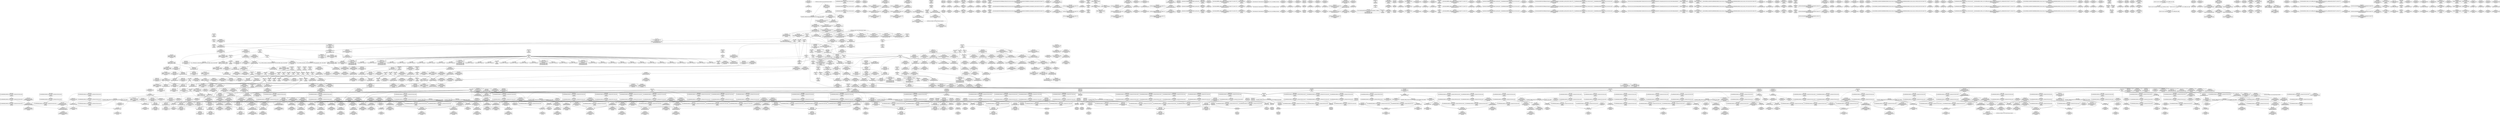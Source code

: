 digraph {
	CE0x5c5d4e0 [shape=record,shape=Mrecord,label="{CE0x5c5d4e0|_call_void_mcount()_#3|*SummSink*}"]
	CE0x5ba98a0 [shape=record,shape=Mrecord,label="{CE0x5ba98a0|task_sid:_tmp10|security/selinux/hooks.c,208|*SummSink*}"]
	CE0x5bf59a0 [shape=record,shape=Mrecord,label="{CE0x5bf59a0|rcu_read_unlock:_tmp20|include/linux/rcupdate.h,933|*SummSource*}"]
	CE0x5b78f60 [shape=record,shape=Mrecord,label="{CE0x5b78f60|task_sid:_tmp24|security/selinux/hooks.c,208}"]
	CE0x5b75c40 [shape=record,shape=Mrecord,label="{CE0x5b75c40|i8*_getelementptr_inbounds_(_25_x_i8_,_25_x_i8_*_.str3,_i32_0,_i32_0)|*Constant*|*SummSink*}"]
	CE0x5b20970 [shape=record,shape=Mrecord,label="{CE0x5b20970|task_sid:_task|Function::task_sid&Arg::task::|*SummSink*}"]
	CE0x5ba8790 [shape=record,shape=Mrecord,label="{CE0x5ba8790|GLOBAL:___llvm_gcov_ctr126|Global_var:__llvm_gcov_ctr126}"]
	CE0x5be96a0 [shape=record,shape=Mrecord,label="{CE0x5be96a0|rcu_read_unlock:_tmp2}"]
	CE0x5c1a8c0 [shape=record,shape=Mrecord,label="{CE0x5c1a8c0|i64*_getelementptr_inbounds_(_4_x_i64_,_4_x_i64_*___llvm_gcov_ctr128,_i64_0,_i64_0)|*Constant*|*SummSource*}"]
	CE0x5b06390 [shape=record,shape=Mrecord,label="{CE0x5b06390|_call_void_mcount()_#3|*SummSink*}"]
	CE0x5be8050 [shape=record,shape=Mrecord,label="{CE0x5be8050|rcu_read_unlock:_bb}"]
	"CONST[source:1(input),value:2(dynamic)][purpose:{object}]"
	CE0x5b455a0 [shape=record,shape=Mrecord,label="{CE0x5b455a0|i32_1|*Constant*|*SummSource*}"]
	CE0x5b114f0 [shape=record,shape=Mrecord,label="{CE0x5b114f0|i32_0|*Constant*}"]
	CE0x5bb86d0 [shape=record,shape=Mrecord,label="{CE0x5bb86d0|rcu_lock_release:_tmp7}"]
	CE0x5b0bc30 [shape=record,shape=Mrecord,label="{CE0x5b0bc30|32:_%struct.sock*,_:_CRE_0,4_|*MultipleSource*|Function::selinux_socket_listen&Arg::sock::|security/selinux/hooks.c,4189}"]
	CE0x5be8b40 [shape=record,shape=Mrecord,label="{CE0x5be8b40|i64*_getelementptr_inbounds_(_4_x_i64_,_4_x_i64_*___llvm_gcov_ctr134,_i64_0,_i64_1)|*Constant*}"]
	CE0x5b2cae0 [shape=record,shape=Mrecord,label="{CE0x5b2cae0|i64_0|*Constant*}"]
	CE0x5b9abb0 [shape=record,shape=Mrecord,label="{CE0x5b9abb0|_ret_void,_!dbg_!27717|include/linux/rcupdate.h,240|*SummSink*}"]
	CE0x5be2ce0 [shape=record,shape=Mrecord,label="{CE0x5be2ce0|rcu_read_unlock:_tmp1|*SummSink*}"]
	CE0x5b290e0 [shape=record,shape=Mrecord,label="{CE0x5b290e0|sock_has_perm:_type|security/selinux/hooks.c,3972|*SummSink*}"]
	CE0x5bf40e0 [shape=record,shape=Mrecord,label="{CE0x5bf40e0|_call_void___rcu_read_unlock()_#10,_!dbg_!27734|include/linux/rcupdate.h,937}"]
	CE0x5c27500 [shape=record,shape=Mrecord,label="{CE0x5c27500|__preempt_count_sub:_sub|./arch/x86/include/asm/preempt.h,77}"]
	CE0x5b3b130 [shape=record,shape=Mrecord,label="{CE0x5b3b130|i32_4096|*Constant*|*SummSink*}"]
	CE0x5ba18e0 [shape=record,shape=Mrecord,label="{CE0x5ba18e0|task_sid:_if.end|*SummSink*}"]
	CE0x5b86980 [shape=record,shape=Mrecord,label="{CE0x5b86980|8:_%struct.sock*,_:_SCME_0,4_|*MultipleSource*|security/selinux/hooks.c, 3966|security/selinux/hooks.c,3966|security/selinux/hooks.c,3966}"]
	CE0x5b80890 [shape=record,shape=Mrecord,label="{CE0x5b80890|avc_has_perm:_entry}"]
	CE0x5bebbe0 [shape=record,shape=Mrecord,label="{CE0x5bebbe0|rcu_lock_acquire:_tmp3|*SummSink*}"]
	CE0x5c1f0a0 [shape=record,shape=Mrecord,label="{CE0x5c1f0a0|__preempt_count_add:_bb}"]
	CE0x5b85ae0 [shape=record,shape=Mrecord,label="{CE0x5b85ae0|rcu_read_lock:_tmp10|include/linux/rcupdate.h,882|*SummSource*}"]
	CE0x5b7b8d0 [shape=record,shape=Mrecord,label="{CE0x5b7b8d0|GLOBAL:_cred_sid|*Constant*|*SummSource*}"]
	CE0x5bd0ba0 [shape=record,shape=Mrecord,label="{CE0x5bd0ba0|i32_1|*Constant*}"]
	CE0x5b7dcd0 [shape=record,shape=Mrecord,label="{CE0x5b7dcd0|GLOBAL:_rcu_read_lock.__warned|Global_var:rcu_read_lock.__warned}"]
	CE0x5bd90f0 [shape=record,shape=Mrecord,label="{CE0x5bd90f0|i64*_getelementptr_inbounds_(_11_x_i64_,_11_x_i64_*___llvm_gcov_ctr127,_i64_0,_i64_9)|*Constant*|*SummSink*}"]
	CE0x5bc37d0 [shape=record,shape=Mrecord,label="{CE0x5bc37d0|rcu_lock_acquire:_tmp6|*SummSource*}"]
	CE0x5bcacc0 [shape=record,shape=Mrecord,label="{CE0x5bcacc0|__preempt_count_add:_entry|*SummSink*}"]
	CE0x5b2af90 [shape=record,shape=Mrecord,label="{CE0x5b2af90|sock_has_perm:_tmp18|security/selinux/hooks.c,3977|*SummSource*}"]
	CE0x5b28a60 [shape=record,shape=Mrecord,label="{CE0x5b28a60|sock_has_perm:_tmp14|security/selinux/hooks.c,3972|*SummSource*}"]
	CE0x5bc4290 [shape=record,shape=Mrecord,label="{CE0x5bc4290|rcu_lock_acquire:_bb|*SummSource*}"]
	CE0x5b46d50 [shape=record,shape=Mrecord,label="{CE0x5b46d50|i32_0|*Constant*}"]
	CE0x5b7bec0 [shape=record,shape=Mrecord,label="{CE0x5b7bec0|cred_sid:_cred|Function::cred_sid&Arg::cred::}"]
	CE0x5b741d0 [shape=record,shape=Mrecord,label="{CE0x5b741d0|task_sid:_tmp22|security/selinux/hooks.c,208|*SummSource*}"]
	CE0x5b9dcf0 [shape=record,shape=Mrecord,label="{CE0x5b9dcf0|task_sid:_do.body|*SummSource*}"]
	CE0x5b948c0 [shape=record,shape=Mrecord,label="{CE0x5b948c0|i64_7|*Constant*}"]
	CE0x5b903f0 [shape=record,shape=Mrecord,label="{CE0x5b903f0|sock_has_perm:_tmp3|security/selinux/hooks.c,3964|*SummSource*}"]
	CE0x5b871c0 [shape=record,shape=Mrecord,label="{CE0x5b871c0|task_sid:_do.body}"]
	CE0x5bd8300 [shape=record,shape=Mrecord,label="{CE0x5bd8300|i32_883|*Constant*|*SummSink*}"]
	CE0x5b117b0 [shape=record,shape=Mrecord,label="{CE0x5b117b0|i64*_getelementptr_inbounds_(_2_x_i64_,_2_x_i64_*___llvm_gcov_ctr98,_i64_0,_i64_0)|*Constant*}"]
	CE0x5b8ee70 [shape=record,shape=Mrecord,label="{CE0x5b8ee70|sock_has_perm:_tmp10|security/selinux/hooks.c,3969|*SummSink*}"]
	CE0x5b84df0 [shape=record,shape=Mrecord,label="{CE0x5b84df0|rcu_read_lock:_tobool1|include/linux/rcupdate.h,882|*SummSource*}"]
	CE0x5ba5d90 [shape=record,shape=Mrecord,label="{CE0x5ba5d90|task_sid:_call|security/selinux/hooks.c,208|*SummSink*}"]
	CE0x5b7c230 [shape=record,shape=Mrecord,label="{CE0x5b7c230|_ret_i32_%tmp6,_!dbg_!27716|security/selinux/hooks.c,197}"]
	CE0x5b81bc0 [shape=record,shape=Mrecord,label="{CE0x5b81bc0|sock_has_perm:_u2|security/selinux/hooks.c,3974|*SummSource*}"]
	CE0x5b74ab0 [shape=record,shape=Mrecord,label="{CE0x5b74ab0|i64*_getelementptr_inbounds_(_13_x_i64_,_13_x_i64_*___llvm_gcov_ctr126,_i64_0,_i64_10)|*Constant*}"]
	CE0x5bddff0 [shape=record,shape=Mrecord,label="{CE0x5bddff0|_call_void_lock_acquire(%struct.lockdep_map*_%map,_i32_0,_i32_0,_i32_2,_i32_0,_%struct.lockdep_map*_null,_i64_ptrtoint_(i8*_blockaddress(_rcu_lock_acquire,_%__here)_to_i64))_#10,_!dbg_!27716|include/linux/rcupdate.h,418|*SummSink*}"]
	CE0x5b7a090 [shape=record,shape=Mrecord,label="{CE0x5b7a090|task_sid:_tmp26|security/selinux/hooks.c,208}"]
	CE0x5b20e20 [shape=record,shape=Mrecord,label="{CE0x5b20e20|sock_has_perm:_sid|security/selinux/hooks.c,3969}"]
	CE0x5bd8f90 [shape=record,shape=Mrecord,label="{CE0x5bd8f90|i64*_getelementptr_inbounds_(_11_x_i64_,_11_x_i64_*___llvm_gcov_ctr127,_i64_0,_i64_9)|*Constant*|*SummSource*}"]
	CE0x5affc50 [shape=record,shape=Mrecord,label="{CE0x5affc50|i64*_getelementptr_inbounds_(_2_x_i64_,_2_x_i64_*___llvm_gcov_ctr359,_i64_0,_i64_1)|*Constant*}"]
	CE0x5b31c00 [shape=record,shape=Mrecord,label="{CE0x5b31c00|task_sid:_tobool4|security/selinux/hooks.c,208|*SummSource*}"]
	CE0x5bc44e0 [shape=record,shape=Mrecord,label="{CE0x5bc44e0|rcu_lock_acquire:___here|*SummSink*}"]
	CE0x5c17a70 [shape=record,shape=Mrecord,label="{CE0x5c17a70|_call_void___preempt_count_sub(i32_1)_#10,_!dbg_!27715|include/linux/rcupdate.h,244|*SummSink*}"]
	CE0x5be3e40 [shape=record,shape=Mrecord,label="{CE0x5be3e40|rcu_read_unlock:_tobool1|include/linux/rcupdate.h,933|*SummSink*}"]
	CE0x5b87d70 [shape=record,shape=Mrecord,label="{CE0x5b87d70|8:_%struct.sock*,_:_SCME_26,27_}"]
	CE0x5b2b510 [shape=record,shape=Mrecord,label="{CE0x5b2b510|task_sid:_tmp|*SummSource*}"]
	CE0x5b98e80 [shape=record,shape=Mrecord,label="{CE0x5b98e80|_call_void_mcount()_#3}"]
	CE0x5bbbbd0 [shape=record,shape=Mrecord,label="{CE0x5bbbbd0|__preempt_count_add:_tmp7|./arch/x86/include/asm/preempt.h,73|*SummSource*}"]
	CE0x5b8a1b0 [shape=record,shape=Mrecord,label="{CE0x5b8a1b0|i64_56|*Constant*|*SummSource*}"]
	CE0x5244130 [shape=record,shape=Mrecord,label="{CE0x5244130|sock_has_perm:_sk|Function::sock_has_perm&Arg::sk::}"]
	CE0x5bc2b00 [shape=record,shape=Mrecord,label="{CE0x5bc2b00|rcu_lock_acquire:_tmp|*SummSink*}"]
	CE0x5b75560 [shape=record,shape=Mrecord,label="{CE0x5b75560|GLOBAL:_lockdep_rcu_suspicious|*Constant*}"]
	CE0x5c4a830 [shape=record,shape=Mrecord,label="{CE0x5c4a830|__preempt_count_add:_tmp2|*SummSource*}"]
	CE0x5b7a780 [shape=record,shape=Mrecord,label="{CE0x5b7a780|_call_void_rcu_read_unlock()_#10,_!dbg_!27748|security/selinux/hooks.c,209|*SummSink*}"]
	CE0x5bebb20 [shape=record,shape=Mrecord,label="{CE0x5bebb20|rcu_lock_acquire:_tmp3|*SummSource*}"]
	CE0x5bb2630 [shape=record,shape=Mrecord,label="{CE0x5bb2630|__preempt_count_sub:_bb|*SummSource*}"]
	CE0x5bdbb90 [shape=record,shape=Mrecord,label="{CE0x5bdbb90|rcu_read_lock:_tmp21|include/linux/rcupdate.h,884}"]
	CE0x5b23990 [shape=record,shape=Mrecord,label="{CE0x5b23990|task_sid:_tmp13|security/selinux/hooks.c,208|*SummSink*}"]
	CE0x5bc10a0 [shape=record,shape=Mrecord,label="{CE0x5bc10a0|__preempt_count_sub:_tmp4|./arch/x86/include/asm/preempt.h,77|*SummSource*}"]
	CE0x5b03ce0 [shape=record,shape=Mrecord,label="{CE0x5b03ce0|i32_59|*Constant*}"]
	CE0x5bb7020 [shape=record,shape=Mrecord,label="{CE0x5bb7020|i64*_getelementptr_inbounds_(_4_x_i64_,_4_x_i64_*___llvm_gcov_ctr129,_i64_0,_i64_3)|*Constant*|*SummSink*}"]
	CE0x5b2b4a0 [shape=record,shape=Mrecord,label="{CE0x5b2b4a0|COLLAPSED:_GCMRE___llvm_gcov_ctr126_internal_global_13_x_i64_zeroinitializer:_elem_0:default:}"]
	CE0x5bdf2b0 [shape=record,shape=Mrecord,label="{CE0x5bdf2b0|rcu_read_unlock:_call3|include/linux/rcupdate.h,933}"]
	CE0x5bc9fc0 [shape=record,shape=Mrecord,label="{CE0x5bc9fc0|i64_2|*Constant*}"]
	CE0x5b85fa0 [shape=record,shape=Mrecord,label="{CE0x5b85fa0|avc_has_perm:_auditdata|Function::avc_has_perm&Arg::auditdata::}"]
	CE0x5bc57d0 [shape=record,shape=Mrecord,label="{CE0x5bc57d0|cred_sid:_tmp5|security/selinux/hooks.c,196|*SummSink*}"]
	CE0x5bd0240 [shape=record,shape=Mrecord,label="{CE0x5bd0240|0:_i8,_:_GCMR_rcu_read_lock.__warned_internal_global_i8_0,_section_.data.unlikely_,_align_1:_elem_0:default:}"]
	CE0x5b02460 [shape=record,shape=Mrecord,label="{CE0x5b02460|task_sid:_tobool1|security/selinux/hooks.c,208}"]
	CE0x5be8ff0 [shape=record,shape=Mrecord,label="{CE0x5be8ff0|i64*_getelementptr_inbounds_(_4_x_i64_,_4_x_i64_*___llvm_gcov_ctr128,_i64_0,_i64_2)|*Constant*}"]
	CE0x5bee7d0 [shape=record,shape=Mrecord,label="{CE0x5bee7d0|rcu_read_unlock:_land.lhs.true2|*SummSink*}"]
	CE0x5b889f0 [shape=record,shape=Mrecord,label="{CE0x5b889f0|8:_%struct.sock*,_:_SCME_37,38_}"]
	CE0x5b93620 [shape=record,shape=Mrecord,label="{CE0x5b93620|rcu_read_lock:_tmp11|include/linux/rcupdate.h,882}"]
	CE0x5c2c340 [shape=record,shape=Mrecord,label="{CE0x5c2c340|rcu_lock_release:_tmp1}"]
	CE0x5c1abf0 [shape=record,shape=Mrecord,label="{CE0x5c1abf0|rcu_lock_release:_tmp4|include/linux/rcupdate.h,423|*SummSink*}"]
	CE0x5be68d0 [shape=record,shape=Mrecord,label="{CE0x5be68d0|_call_void___preempt_count_add(i32_1)_#10,_!dbg_!27711|include/linux/rcupdate.h,239|*SummSink*}"]
	CE0x5bb4470 [shape=record,shape=Mrecord,label="{CE0x5bb4470|rcu_read_unlock:_land.lhs.true2|*SummSource*}"]
	CE0x5af4f70 [shape=record,shape=Mrecord,label="{CE0x5af4f70|selinux_socket_listen:_tmp|*SummSource*}"]
	CE0x5bbc8f0 [shape=record,shape=Mrecord,label="{CE0x5bbc8f0|rcu_lock_release:_tmp2|*SummSource*}"]
	CE0x5bab300 [shape=record,shape=Mrecord,label="{CE0x5bab300|i64*_getelementptr_inbounds_(_4_x_i64_,_4_x_i64_*___llvm_gcov_ctr134,_i64_0,_i64_0)|*Constant*}"]
	CE0x5b20580 [shape=record,shape=Mrecord,label="{CE0x5b20580|task_sid:_entry|*SummSource*}"]
	CE0x5b03390 [shape=record,shape=Mrecord,label="{CE0x5b03390|sock_has_perm:_sk_security|security/selinux/hooks.c,3964}"]
	CE0x5c1f340 [shape=record,shape=Mrecord,label="{CE0x5c1f340|__rcu_read_unlock:_tmp7|include/linux/rcupdate.h,245|*SummSource*}"]
	CE0x5bc4110 [shape=record,shape=Mrecord,label="{CE0x5bc4110|i64*_getelementptr_inbounds_(_4_x_i64_,_4_x_i64_*___llvm_gcov_ctr130,_i64_0,_i64_0)|*Constant*|*SummSource*}"]
	CE0x5ba0270 [shape=record,shape=Mrecord,label="{CE0x5ba0270|task_sid:_tmp1|*SummSink*}"]
	CE0x5c2a7e0 [shape=record,shape=Mrecord,label="{CE0x5c2a7e0|i64_ptrtoint_(i8*_blockaddress(_rcu_lock_release,_%__here)_to_i64)|*Constant*|*SummSink*}"]
	CE0x5b20690 [shape=record,shape=Mrecord,label="{CE0x5b20690|task_sid:_entry|*SummSink*}"]
	CE0x5b8fec0 [shape=record,shape=Mrecord,label="{CE0x5b8fec0|i64*_getelementptr_inbounds_(_6_x_i64_,_6_x_i64_*___llvm_gcov_ctr327,_i64_0,_i64_4)|*Constant*}"]
	CE0x5b1d140 [shape=record,shape=Mrecord,label="{CE0x5b1d140|task_sid:_tmp8|security/selinux/hooks.c,208|*SummSource*}"]
	CE0x5b0a9e0 [shape=record,shape=Mrecord,label="{CE0x5b0a9e0|i32_0|*Constant*}"]
	CE0x5b77dd0 [shape=record,shape=Mrecord,label="{CE0x5b77dd0|task_sid:_tmp17|security/selinux/hooks.c,208|*SummSource*}"]
	CE0x5b20440 [shape=record,shape=Mrecord,label="{CE0x5b20440|GLOBAL:_task_sid|*Constant*|*SummSink*}"]
	CE0x5b88660 [shape=record,shape=Mrecord,label="{CE0x5b88660|8:_%struct.sock*,_:_SCME_34,35_}"]
	CE0x5bb52e0 [shape=record,shape=Mrecord,label="{CE0x5bb52e0|_ret_void,_!dbg_!27717|include/linux/rcupdate.h,245}"]
	CE0x5be12a0 [shape=record,shape=Mrecord,label="{CE0x5be12a0|COLLAPSED:_GCMRE___llvm_gcov_ctr132_internal_global_11_x_i64_zeroinitializer:_elem_0:default:}"]
	CE0x5b2d3b0 [shape=record,shape=Mrecord,label="{CE0x5b2d3b0|rcu_read_lock:_entry|*SummSource*}"]
	CE0x5b7a6a0 [shape=record,shape=Mrecord,label="{CE0x5b7a6a0|i64*_getelementptr_inbounds_(_13_x_i64_,_13_x_i64_*___llvm_gcov_ctr126,_i64_0,_i64_12)|*Constant*|*SummSink*}"]
	CE0x5be0840 [shape=record,shape=Mrecord,label="{CE0x5be0840|_call_void_asm_sideeffect_,_memory_,_dirflag_,_fpsr_,_flags_()_#3,_!dbg_!27714,_!srcloc_!27715|include/linux/rcupdate.h,239|*SummSource*}"]
	CE0x5c6b6e0 [shape=record,shape=Mrecord,label="{CE0x5c6b6e0|__preempt_count_add:_tmp3|*SummSink*}"]
	CE0x5c1a850 [shape=record,shape=Mrecord,label="{CE0x5c1a850|i64*_getelementptr_inbounds_(_4_x_i64_,_4_x_i64_*___llvm_gcov_ctr128,_i64_0,_i64_0)|*Constant*}"]
	CE0x5b82fe0 [shape=record,shape=Mrecord,label="{CE0x5b82fe0|sock_has_perm:_sid5|security/selinux/hooks.c,3976}"]
	CE0x5bf1af0 [shape=record,shape=Mrecord,label="{CE0x5bf1af0|i64*_getelementptr_inbounds_(_11_x_i64_,_11_x_i64_*___llvm_gcov_ctr132,_i64_0,_i64_10)|*Constant*|*SummSink*}"]
	CE0x5bcabb0 [shape=record,shape=Mrecord,label="{CE0x5bcabb0|__preempt_count_add:_entry|*SummSource*}"]
	CE0x76c8090 [shape=record,shape=Mrecord,label="{CE0x76c8090|sock_has_perm:_task|Function::sock_has_perm&Arg::task::|*SummSink*}"]
	CE0x5b2e550 [shape=record,shape=Mrecord,label="{CE0x5b2e550|_ret_i32_%retval.0,_!dbg_!27728|security/selinux/avc.c,775}"]
	CE0x5b28310 [shape=record,shape=Mrecord,label="{CE0x5b28310|sock_has_perm:_tmp13|security/selinux/hooks.c,3972|*SummSink*}"]
	CE0x5b45f90 [shape=record,shape=Mrecord,label="{CE0x5b45f90|rcu_read_lock:_tmp5|include/linux/rcupdate.h,882|*SummSource*}"]
	CE0x5bc52c0 [shape=record,shape=Mrecord,label="{CE0x5bc52c0|rcu_read_lock:_tmp1|*SummSink*}"]
	CE0x5c27340 [shape=record,shape=Mrecord,label="{CE0x5c27340|i32_0|*Constant*}"]
	CE0x5b07d00 [shape=record,shape=Mrecord,label="{CE0x5b07d00|GLOBAL:_sock_has_perm|*Constant*}"]
	CE0x5b91200 [shape=record,shape=Mrecord,label="{CE0x5b91200|i8_0|*Constant*|*SummSink*}"]
	CE0x5bb2770 [shape=record,shape=Mrecord,label="{CE0x5bb2770|i64*_getelementptr_inbounds_(_4_x_i64_,_4_x_i64_*___llvm_gcov_ctr129,_i64_0,_i64_2)|*Constant*}"]
	CE0x5afe350 [shape=record,shape=Mrecord,label="{CE0x5afe350|selinux_socket_listen:_tmp1}"]
	CE0x5bdce30 [shape=record,shape=Mrecord,label="{CE0x5bdce30|i64*_getelementptr_inbounds_(_2_x_i64_,_2_x_i64_*___llvm_gcov_ctr131,_i64_0,_i64_0)|*Constant*|*SummSink*}"]
	CE0x5b88790 [shape=record,shape=Mrecord,label="{CE0x5b88790|8:_%struct.sock*,_:_SCME_35,36_}"]
	CE0x5b7e750 [shape=record,shape=Mrecord,label="{CE0x5b7e750|rcu_read_lock:_do.end|*SummSource*}"]
	CE0x5b7a320 [shape=record,shape=Mrecord,label="{CE0x5b7a320|i64*_getelementptr_inbounds_(_13_x_i64_,_13_x_i64_*___llvm_gcov_ctr126,_i64_0,_i64_12)|*Constant*}"]
	CE0x5bc7b40 [shape=record,shape=Mrecord,label="{CE0x5bc7b40|rcu_read_unlock:_tmp16|include/linux/rcupdate.h,933|*SummSink*}"]
	CE0x5b817d0 [shape=record,shape=Mrecord,label="{CE0x5b817d0|sock_has_perm:_net1|security/selinux/hooks.c,3973|*SummSink*}"]
	CE0x5c26ec0 [shape=record,shape=Mrecord,label="{CE0x5c26ec0|__preempt_count_sub:_tmp}"]
	CE0x5bc7880 [shape=record,shape=Mrecord,label="{CE0x5bc7880|i64*_getelementptr_inbounds_(_4_x_i64_,_4_x_i64_*___llvm_gcov_ctr133,_i64_0,_i64_0)|*Constant*}"]
	CE0x5b23ca0 [shape=record,shape=Mrecord,label="{CE0x5b23ca0|task_sid:_call3|security/selinux/hooks.c,208}"]
	CE0x5b17c30 [shape=record,shape=Mrecord,label="{CE0x5b17c30|%struct.task_struct*_(%struct.task_struct**)*_asm_movq_%gs:$_1:P_,$0_,_r,im,_dirflag_,_fpsr_,_flags_}"]
	CE0x5b0bb20 [shape=record,shape=Mrecord,label="{CE0x5b0bb20|get_current:_tmp2}"]
	CE0x5bdda20 [shape=record,shape=Mrecord,label="{CE0x5bdda20|rcu_read_unlock:_tmp14|include/linux/rcupdate.h,933|*SummSink*}"]
	CE0x5c2c740 [shape=record,shape=Mrecord,label="{CE0x5c2c740|rcu_lock_acquire:_tmp|*SummSource*}"]
	CE0x5c2e4c0 [shape=record,shape=Mrecord,label="{CE0x5c2e4c0|_call_void_mcount()_#3|*SummSource*}"]
	CE0x5b115d0 [shape=record,shape=Mrecord,label="{CE0x5b115d0|sock_has_perm:_tmp1|*SummSource*}"]
	CE0x5b89a90 [shape=record,shape=Mrecord,label="{CE0x5b89a90|8:_%struct.sock*,_:_SCME_51,52_}"]
	CE0x5ba0f40 [shape=record,shape=Mrecord,label="{CE0x5ba0f40|COLLAPSED:_CMRE:_elem_0::|security/selinux/hooks.c,196}"]
	CE0x5bca120 [shape=record,shape=Mrecord,label="{CE0x5bca120|_call_void_mcount()_#3}"]
	CE0x5b1c220 [shape=record,shape=Mrecord,label="{CE0x5b1c220|__rcu_read_lock:_tmp3}"]
	CE0x5c4a8a0 [shape=record,shape=Mrecord,label="{CE0x5c4a8a0|__preempt_count_add:_tmp2|*SummSink*}"]
	CE0x5be9b40 [shape=record,shape=Mrecord,label="{CE0x5be9b40|rcu_read_unlock:_do.body|*SummSource*}"]
	CE0x5af52e0 [shape=record,shape=Mrecord,label="{CE0x5af52e0|selinux_socket_listen:_sk|security/selinux/hooks.c,4189}"]
	CE0x5ba8060 [shape=record,shape=Mrecord,label="{CE0x5ba8060|task_sid:_bb|*SummSink*}"]
	CE0x5b1c3a0 [shape=record,shape=Mrecord,label="{CE0x5b1c3a0|__rcu_read_lock:_tmp3|*SummSink*}"]
	CE0x5b0b850 [shape=record,shape=Mrecord,label="{CE0x5b0b850|get_current:_tmp2|*SummSource*}"]
	CE0x5b9c840 [shape=record,shape=Mrecord,label="{CE0x5b9c840|_call_void_mcount()_#3|*SummSink*}"]
	CE0x5bc4770 [shape=record,shape=Mrecord,label="{CE0x5bc4770|i32_1|*Constant*}"]
	CE0x5b757b0 [shape=record,shape=Mrecord,label="{CE0x5b757b0|GLOBAL:_lockdep_rcu_suspicious|*Constant*|*SummSource*}"]
	CE0x5ba1590 [shape=record,shape=Mrecord,label="{CE0x5ba1590|rcu_lock_acquire:_entry}"]
	CE0x5b83930 [shape=record,shape=Mrecord,label="{CE0x5b83930|sock_has_perm:_tmp16|security/selinux/hooks.c,3976}"]
	CE0x5bc1ba0 [shape=record,shape=Mrecord,label="{CE0x5bc1ba0|_call_void_mcount()_#3|*SummSource*}"]
	CE0x5b791f0 [shape=record,shape=Mrecord,label="{CE0x5b791f0|i64*_getelementptr_inbounds_(_13_x_i64_,_13_x_i64_*___llvm_gcov_ctr126,_i64_0,_i64_11)|*Constant*}"]
	CE0x5b46b70 [shape=record,shape=Mrecord,label="{CE0x5b46b70|_ret_void,_!dbg_!27735|include/linux/rcupdate.h,884|*SummSink*}"]
	CE0x5ba2ff0 [shape=record,shape=Mrecord,label="{CE0x5ba2ff0|task_sid:_tmp12|security/selinux/hooks.c,208|*SummSink*}"]
	CE0x5bc54b0 [shape=record,shape=Mrecord,label="{CE0x5bc54b0|i64*_getelementptr_inbounds_(_11_x_i64_,_11_x_i64_*___llvm_gcov_ctr127,_i64_0,_i64_1)|*Constant*|*SummSource*}"]
	CE0x5b7dfc0 [shape=record,shape=Mrecord,label="{CE0x5b7dfc0|GLOBAL:_rcu_read_lock.__warned|Global_var:rcu_read_lock.__warned|*SummSink*}"]
	CE0x5b02d20 [shape=record,shape=Mrecord,label="{CE0x5b02d20|sock_has_perm:_entry|*SummSink*}"]
	CE0x5b29520 [shape=record,shape=Mrecord,label="{CE0x5b29520|0:_i8,_8:_%struct.lsm_network_audit*,_24:_%struct.selinux_audit_data*,_:_SCMRE_0,1_|*MultipleSource*|security/selinux/hooks.c, 3965|security/selinux/hooks.c,3972}"]
	CE0x5b82420 [shape=record,shape=Mrecord,label="{CE0x5b82420|sock_has_perm:_tmp15|security/selinux/hooks.c,3974}"]
	CE0x5c2fb40 [shape=record,shape=Mrecord,label="{CE0x5c2fb40|i64*_getelementptr_inbounds_(_4_x_i64_,_4_x_i64_*___llvm_gcov_ctr129,_i64_0,_i64_0)|*Constant*}"]
	CE0x5bc5950 [shape=record,shape=Mrecord,label="{CE0x5bc5950|cred_sid:_sid|security/selinux/hooks.c,197}"]
	CE0x5bd1120 [shape=record,shape=Mrecord,label="{CE0x5bd1120|i32_0|*Constant*}"]
	CE0x5c2b6f0 [shape=record,shape=Mrecord,label="{CE0x5c2b6f0|GLOBAL:_lock_acquire|*Constant*|*SummSink*}"]
	CE0x5bca940 [shape=record,shape=Mrecord,label="{CE0x5bca940|__preempt_count_add:_entry}"]
	CE0x5bdcfd0 [shape=record,shape=Mrecord,label="{CE0x5bdcfd0|cred_sid:_bb|*SummSource*}"]
	CE0x5b8c9a0 [shape=record,shape=Mrecord,label="{CE0x5b8c9a0|16:_i32,_24:_i16,_:_CRE_24,26_|*MultipleSource*|*LoadInst*|security/selinux/hooks.c,3964|security/selinux/hooks.c,3964|security/selinux/hooks.c,3969}"]
	CE0x5be0ee0 [shape=record,shape=Mrecord,label="{CE0x5be0ee0|i64*_getelementptr_inbounds_(_4_x_i64_,_4_x_i64_*___llvm_gcov_ctr130,_i64_0,_i64_2)|*Constant*}"]
	CE0x5b0cda0 [shape=record,shape=Mrecord,label="{CE0x5b0cda0|cred_sid:_tmp3|*SummSink*}"]
	CE0x5bc4990 [shape=record,shape=Mrecord,label="{CE0x5bc4990|__preempt_count_add:_val|Function::__preempt_count_add&Arg::val::}"]
	CE0x5ba0420 [shape=record,shape=Mrecord,label="{CE0x5ba0420|i64*_getelementptr_inbounds_(_13_x_i64_,_13_x_i64_*___llvm_gcov_ctr126,_i64_0,_i64_1)|*Constant*|*SummSource*}"]
	CE0x5b99ce0 [shape=record,shape=Mrecord,label="{CE0x5b99ce0|rcu_read_lock:_do.body|*SummSource*}"]
	CE0x5be0090 [shape=record,shape=Mrecord,label="{CE0x5be0090|rcu_lock_release:_tmp2}"]
	CE0x5ba2b90 [shape=record,shape=Mrecord,label="{CE0x5ba2b90|GLOBAL:___llvm_gcov_ctr127|Global_var:__llvm_gcov_ctr127}"]
	CE0x5b2e070 [shape=record,shape=Mrecord,label="{CE0x5b2e070|avc_has_perm:_tclass|Function::avc_has_perm&Arg::tclass::}"]
	CE0x5b03090 [shape=record,shape=Mrecord,label="{CE0x5b03090|i64_1|*Constant*|*SummSink*}"]
	CE0x5c1e8b0 [shape=record,shape=Mrecord,label="{CE0x5c1e8b0|i64*_getelementptr_inbounds_(_4_x_i64_,_4_x_i64_*___llvm_gcov_ctr129,_i64_0,_i64_2)|*Constant*|*SummSource*}"]
	CE0x5bb3ad0 [shape=record,shape=Mrecord,label="{CE0x5bb3ad0|task_sid:_tmp19|security/selinux/hooks.c,208|*SummSource*}"]
	CE0x5beaff0 [shape=record,shape=Mrecord,label="{CE0x5beaff0|rcu_read_unlock:_tmp11|include/linux/rcupdate.h,933|*SummSink*}"]
	CE0x5bacf10 [shape=record,shape=Mrecord,label="{CE0x5bacf10|__preempt_count_add:_bb|*SummSource*}"]
	CE0x5bb6370 [shape=record,shape=Mrecord,label="{CE0x5bb6370|__rcu_read_unlock:_tmp}"]
	CE0x5be7b80 [shape=record,shape=Mrecord,label="{CE0x5be7b80|%struct.lockdep_map*_null|*Constant*|*SummSource*}"]
	CE0x5b20ef0 [shape=record,shape=Mrecord,label="{CE0x5b20ef0|sock_has_perm:_sid|security/selinux/hooks.c,3969|*SummSource*}"]
	CE0x5ba77e0 [shape=record,shape=Mrecord,label="{CE0x5ba77e0|i64_3|*Constant*}"]
	CE0x5b840c0 [shape=record,shape=Mrecord,label="{CE0x5b840c0|i32_4|*Constant*|*SummSink*}"]
	CE0x5b012a0 [shape=record,shape=Mrecord,label="{CE0x5b012a0|GLOBAL:___llvm_gcov_ctr126|Global_var:__llvm_gcov_ctr126|*SummSink*}"]
	CE0x5b8cfa0 [shape=record,shape=Mrecord,label="{CE0x5b8cfa0|sock_has_perm:_tmp6|security/selinux/hooks.c,3969|*SummSink*}"]
	CE0x5c658c0 [shape=record,shape=Mrecord,label="{CE0x5c658c0|__preempt_count_sub:_do.body}"]
	CE0x5af55e0 [shape=record,shape=Mrecord,label="{CE0x5af55e0|sock_has_perm:_perms|Function::sock_has_perm&Arg::perms::|*SummSink*}"]
	CE0x5bad040 [shape=record,shape=Mrecord,label="{CE0x5bad040|__preempt_count_add:_bb|*SummSink*}"]
	CE0x5b736a0 [shape=record,shape=Mrecord,label="{CE0x5b736a0|i64*_getelementptr_inbounds_(_13_x_i64_,_13_x_i64_*___llvm_gcov_ctr126,_i64_0,_i64_9)|*Constant*}"]
	CE0x5bedb10 [shape=record,shape=Mrecord,label="{CE0x5bedb10|i64*_getelementptr_inbounds_(_11_x_i64_,_11_x_i64_*___llvm_gcov_ctr132,_i64_0,_i64_8)|*Constant*}"]
	CE0x5b2b000 [shape=record,shape=Mrecord,label="{CE0x5b2b000|sock_has_perm:_tmp18|security/selinux/hooks.c,3977|*SummSink*}"]
	CE0x5b06db0 [shape=record,shape=Mrecord,label="{CE0x5b06db0|avc_has_perm:_requested|Function::avc_has_perm&Arg::requested::|*SummSink*}"]
	CE0x5b24c10 [shape=record,shape=Mrecord,label="{CE0x5b24c10|task_sid:_tobool1|security/selinux/hooks.c,208|*SummSink*}"]
	CE0x5b9cf60 [shape=record,shape=Mrecord,label="{CE0x5b9cf60|cred_sid:_tmp2|*SummSink*}"]
	CE0x5b37c10 [shape=record,shape=Mrecord,label="{CE0x5b37c10|_ret_i32_%call1,_!dbg_!27716|security/selinux/hooks.c,4189|*SummSink*}"]
	CE0x5b22690 [shape=record,shape=Mrecord,label="{CE0x5b22690|sock_has_perm:_net|security/selinux/hooks.c, 3966|*SummSource*}"]
	CE0x5b282a0 [shape=record,shape=Mrecord,label="{CE0x5b282a0|sock_has_perm:_tmp13|security/selinux/hooks.c,3972|*SummSource*}"]
	CE0x5bd0850 [shape=record,shape=Mrecord,label="{CE0x5bd0850|rcu_lock_acquire:_tmp4|include/linux/rcupdate.h,418|*SummSink*}"]
	CE0x5c283d0 [shape=record,shape=Mrecord,label="{CE0x5c283d0|__preempt_count_add:_tmp|*SummSink*}"]
	CE0x5be61e0 [shape=record,shape=Mrecord,label="{CE0x5be61e0|rcu_read_unlock:_if.end|*SummSink*}"]
	CE0x5c2ba30 [shape=record,shape=Mrecord,label="{CE0x5c2ba30|__rcu_read_unlock:_tmp|*SummSink*}"]
	CE0x5b0bfb0 [shape=record,shape=Mrecord,label="{CE0x5b0bfb0|selinux_socket_listen:_sk|security/selinux/hooks.c,4189|*SummSink*}"]
	CE0x5c28440 [shape=record,shape=Mrecord,label="{CE0x5c28440|__rcu_read_unlock:_do.end|*SummSink*}"]
	CE0x5b7de50 [shape=record,shape=Mrecord,label="{CE0x5b7de50|GLOBAL:_rcu_read_lock.__warned|Global_var:rcu_read_lock.__warned|*SummSource*}"]
	CE0x5b8bfd0 [shape=record,shape=Mrecord,label="{CE0x5b8bfd0|i32_8|*Constant*}"]
	CE0x5ba70d0 [shape=record,shape=Mrecord,label="{CE0x5ba70d0|i64_0|*Constant*}"]
	CE0x5bd15b0 [shape=record,shape=Mrecord,label="{CE0x5bd15b0|_call_void_asm_sideeffect_,_memory_,_dirflag_,_fpsr_,_flags_()_#3,_!dbg_!27711,_!srcloc_!27714|include/linux/rcupdate.h,244}"]
	CE0x5c1d890 [shape=record,shape=Mrecord,label="{CE0x5c1d890|i64*_getelementptr_inbounds_(_4_x_i64_,_4_x_i64_*___llvm_gcov_ctr135,_i64_0,_i64_1)|*Constant*|*SummSource*}"]
	CE0x5b45430 [shape=record,shape=Mrecord,label="{CE0x5b45430|sock_has_perm:_cleanup|*SummSource*}"]
	CE0x5b4f5e0 [shape=record,shape=Mrecord,label="{CE0x5b4f5e0|task_sid:_land.lhs.true|*SummSink*}"]
	CE0x5bc3010 [shape=record,shape=Mrecord,label="{CE0x5bc3010|i64_ptrtoint_(i8*_blockaddress(_rcu_lock_acquire,_%__here)_to_i64)|*Constant*}"]
	CE0x5b882d0 [shape=record,shape=Mrecord,label="{CE0x5b882d0|8:_%struct.sock*,_:_SCME_31,32_}"]
	CE0x5b03f60 [shape=record,shape=Mrecord,label="{CE0x5b03f60|COLLAPSED:_GCMRE_current_task_external_global_%struct.task_struct*:_elem_0:default:}"]
	CE0x5bc61c0 [shape=record,shape=Mrecord,label="{CE0x5bc61c0|__rcu_read_lock:_tmp|*SummSource*}"]
	CE0x5b20c80 [shape=record,shape=Mrecord,label="{CE0x5b20c80|_ret_i32_%call7,_!dbg_!27749|security/selinux/hooks.c,210|*SummSource*}"]
	CE0x5bed110 [shape=record,shape=Mrecord,label="{CE0x5bed110|GLOBAL:_rcu_read_unlock.__warned|Global_var:rcu_read_unlock.__warned}"]
	CE0x5b01610 [shape=record,shape=Mrecord,label="{CE0x5b01610|task_sid:_tmp6|security/selinux/hooks.c,208}"]
	CE0x5bf1160 [shape=record,shape=Mrecord,label="{CE0x5bf1160|i8*_getelementptr_inbounds_(_44_x_i8_,_44_x_i8_*_.str47,_i32_0,_i32_0)|*Constant*|*SummSink*}"]
	CE0x5bf1cd0 [shape=record,shape=Mrecord,label="{CE0x5bf1cd0|rcu_read_unlock:_tmp22|include/linux/rcupdate.h,935|*SummSink*}"]
	CE0x5b7ce00 [shape=record,shape=Mrecord,label="{CE0x5b7ce00|rcu_read_unlock:_entry|*SummSource*}"]
	CE0x5b08e30 [shape=record,shape=Mrecord,label="{CE0x5b08e30|_call_void_mcount()_#3|*SummSource*}"]
	CE0x5b0f6a0 [shape=record,shape=Mrecord,label="{CE0x5b0f6a0|_call_void_lock_release(%struct.lockdep_map*_%map,_i32_1,_i64_ptrtoint_(i8*_blockaddress(_rcu_lock_release,_%__here)_to_i64))_#10,_!dbg_!27716|include/linux/rcupdate.h,423|*SummSink*}"]
	CE0x5c30320 [shape=record,shape=Mrecord,label="{CE0x5c30320|__preempt_count_add:_tmp6|./arch/x86/include/asm/preempt.h,73}"]
	CE0x5b3c2f0 [shape=record,shape=Mrecord,label="{CE0x5b3c2f0|sock_has_perm:_perms|Function::sock_has_perm&Arg::perms::}"]
	CE0x5be7840 [shape=record,shape=Mrecord,label="{CE0x5be7840|%struct.lockdep_map*_null|*Constant*}"]
	CE0x5bd89e0 [shape=record,shape=Mrecord,label="{CE0x5bd89e0|i8*_getelementptr_inbounds_(_42_x_i8_,_42_x_i8_*_.str46,_i32_0,_i32_0)|*Constant*}"]
	CE0x5b23750 [shape=record,shape=Mrecord,label="{CE0x5b23750|rcu_read_lock:_tmp7|include/linux/rcupdate.h,882}"]
	CE0x5ba21c0 [shape=record,shape=Mrecord,label="{CE0x5ba21c0|task_sid:_tmp11|security/selinux/hooks.c,208|*SummSource*}"]
	CE0x5b2d510 [shape=record,shape=Mrecord,label="{CE0x5b2d510|rcu_read_lock:_entry|*SummSink*}"]
	CE0x5b730e0 [shape=record,shape=Mrecord,label="{CE0x5b730e0|i8*_getelementptr_inbounds_(_41_x_i8_,_41_x_i8_*_.str44,_i32_0,_i32_0)|*Constant*}"]
	CE0x5b91580 [shape=record,shape=Mrecord,label="{CE0x5b91580|__preempt_count_add:_tmp5|./arch/x86/include/asm/preempt.h,72|*SummSource*}"]
	CE0x5be32b0 [shape=record,shape=Mrecord,label="{CE0x5be32b0|__rcu_read_lock:_tmp7|include/linux/rcupdate.h,240|*SummSink*}"]
	CE0x5b10240 [shape=record,shape=Mrecord,label="{CE0x5b10240|task_sid:_tmp3}"]
	CE0x5be6c00 [shape=record,shape=Mrecord,label="{CE0x5be6c00|rcu_read_unlock:_tmp5|include/linux/rcupdate.h,933|*SummSource*}"]
	CE0x5b7c000 [shape=record,shape=Mrecord,label="{CE0x5b7c000|cred_sid:_cred|Function::cred_sid&Arg::cred::|*SummSink*}"]
	CE0x5b2dbc0 [shape=record,shape=Mrecord,label="{CE0x5b2dbc0|rcu_read_lock:_if.then}"]
	CE0x5c2b960 [shape=record,shape=Mrecord,label="{CE0x5c2b960|__rcu_read_lock:_do.body|*SummSink*}"]
	CE0x5b84ab0 [shape=record,shape=Mrecord,label="{CE0x5b84ab0|i32_(i32,_i32,_i16,_i32,_%struct.common_audit_data*)*_bitcast_(i32_(i32,_i32,_i16,_i32,_%struct.common_audit_data.495*)*_avc_has_perm_to_i32_(i32,_i32,_i16,_i32,_%struct.common_audit_data*)*)|*Constant*|*SummSink*}"]
	CE0x5b30be0 [shape=record,shape=Mrecord,label="{CE0x5b30be0|__rcu_read_lock:_tmp}"]
	CE0x5bb6d10 [shape=record,shape=Mrecord,label="{CE0x5bb6d10|GLOBAL:___preempt_count_sub|*Constant*|*SummSink*}"]
	CE0x5b7bbe0 [shape=record,shape=Mrecord,label="{CE0x5b7bbe0|cred_sid:_entry|*SummSource*}"]
	CE0x5bc59e0 [shape=record,shape=Mrecord,label="{CE0x5bc59e0|cred_sid:_sid|security/selinux/hooks.c,197|*SummSink*}"]
	CE0x5b9b8a0 [shape=record,shape=Mrecord,label="{CE0x5b9b8a0|i64_5|*Constant*|*SummSink*}"]
	CE0x5b06f60 [shape=record,shape=Mrecord,label="{CE0x5b06f60|avc_has_perm:_ssid|Function::avc_has_perm&Arg::ssid::}"]
	CE0x5b9d150 [shape=record,shape=Mrecord,label="{CE0x5b9d150|i64_1|*Constant*}"]
	CE0x5c1f1d0 [shape=record,shape=Mrecord,label="{CE0x5c1f1d0|__rcu_read_unlock:_tmp7|include/linux/rcupdate.h,245}"]
	CE0x5b20830 [shape=record,shape=Mrecord,label="{CE0x5b20830|task_sid:_task|Function::task_sid&Arg::task::}"]
	CE0x5b4f100 [shape=record,shape=Mrecord,label="{CE0x5b4f100|sock_has_perm:_tmp19|security/selinux/hooks.c,3977}"]
	CE0x5bf3d40 [shape=record,shape=Mrecord,label="{CE0x5bf3d40|GLOBAL:___rcu_read_unlock|*Constant*}"]
	CE0x5b838c0 [shape=record,shape=Mrecord,label="{CE0x5b838c0|sock_has_perm:_sclass|security/selinux/hooks.c,3976}"]
	CE0x5beace0 [shape=record,shape=Mrecord,label="{CE0x5beace0|_call_void_lockdep_rcu_suspicious(i8*_getelementptr_inbounds_(_25_x_i8_,_25_x_i8_*_.str45,_i32_0,_i32_0),_i32_934,_i8*_getelementptr_inbounds_(_44_x_i8_,_44_x_i8_*_.str47,_i32_0,_i32_0))_#10,_!dbg_!27726|include/linux/rcupdate.h,933}"]
	CE0x5b829b0 [shape=record,shape=Mrecord,label="{CE0x5b829b0|sock_has_perm:_sk4|security/selinux/hooks.c,3974|*SummSource*}"]
	CE0x5bed240 [shape=record,shape=Mrecord,label="{CE0x5bed240|GLOBAL:_rcu_read_unlock.__warned|Global_var:rcu_read_unlock.__warned|*SummSource*}"]
	CE0x5bbe220 [shape=record,shape=Mrecord,label="{CE0x5bbe220|rcu_lock_acquire:___here}"]
	CE0x5b80460 [shape=record,shape=Mrecord,label="{CE0x5b80460|sock_has_perm:_u|security/selinux/hooks.c,3973}"]
	CE0x5c4a670 [shape=record,shape=Mrecord,label="{CE0x5c4a670|__rcu_read_unlock:_tmp4|include/linux/rcupdate.h,244|*SummSink*}"]
	CE0x5ba92a0 [shape=record,shape=Mrecord,label="{CE0x5ba92a0|_ret_void,_!dbg_!27717|include/linux/rcupdate.h,240|*SummSource*}"]
	CE0x5b7edb0 [shape=record,shape=Mrecord,label="{CE0x5b7edb0|i64*_getelementptr_inbounds_(_6_x_i64_,_6_x_i64_*___llvm_gcov_ctr327,_i64_0,_i64_3)|*Constant*|*SummSource*}"]
	CE0x5b2de00 [shape=record,shape=Mrecord,label="{CE0x5b2de00|rcu_read_lock:_land.lhs.true2}"]
	CE0x5bc3c60 [shape=record,shape=Mrecord,label="{CE0x5bc3c60|rcu_lock_acquire:_tmp7}"]
	CE0x5b1c630 [shape=record,shape=Mrecord,label="{CE0x5b1c630|selinux_socket_listen:_entry}"]
	CE0x5b46750 [shape=record,shape=Mrecord,label="{CE0x5b46750|rcu_read_lock:_tmp6|include/linux/rcupdate.h,882}"]
	CE0x5b1e0b0 [shape=record,shape=Mrecord,label="{CE0x5b1e0b0|sock_has_perm:_tmp1|*SummSink*}"]
	CE0x5c2fd00 [shape=record,shape=Mrecord,label="{CE0x5c2fd00|i64_1|*Constant*}"]
	CE0x5c2fa30 [shape=record,shape=Mrecord,label="{CE0x5c2fa30|__preempt_count_sub:_tmp1}"]
	CE0x5be0400 [shape=record,shape=Mrecord,label="{CE0x5be0400|0:_i8,_:_GCMR_rcu_read_unlock.__warned_internal_global_i8_0,_section_.data.unlikely_,_align_1:_elem_0:default:}"]
	CE0x5bc3ac0 [shape=record,shape=Mrecord,label="{CE0x5bc3ac0|rcu_lock_release:_bb}"]
	CE0x5b009f0 [shape=record,shape=Mrecord,label="{CE0x5b009f0|GLOBAL:_get_current|*Constant*}"]
	CE0x5b94190 [shape=record,shape=Mrecord,label="{CE0x5b94190|rcu_read_lock:_call3|include/linux/rcupdate.h,882}"]
	CE0x5b2c950 [shape=record,shape=Mrecord,label="{CE0x5b2c950|GLOBAL:___llvm_gcov_ctr127|Global_var:__llvm_gcov_ctr127|*SummSink*}"]
	CE0x5bc3590 [shape=record,shape=Mrecord,label="{CE0x5bc3590|i64*_getelementptr_inbounds_(_4_x_i64_,_4_x_i64_*___llvm_gcov_ctr130,_i64_0,_i64_3)|*Constant*|*SummSink*}"]
	CE0x5b1c290 [shape=record,shape=Mrecord,label="{CE0x5b1c290|__rcu_read_lock:_tmp3|*SummSource*}"]
	CE0x5bbc2f0 [shape=record,shape=Mrecord,label="{CE0x5bbc2f0|i64*_getelementptr_inbounds_(_4_x_i64_,_4_x_i64_*___llvm_gcov_ctr128,_i64_0,_i64_1)|*Constant*|*SummSink*}"]
	CE0x5c5a960 [shape=record,shape=Mrecord,label="{CE0x5c5a960|i64*_getelementptr_inbounds_(_4_x_i64_,_4_x_i64_*___llvm_gcov_ctr135,_i64_0,_i64_0)|*Constant*|*SummSource*}"]
	CE0x5c32800 [shape=record,shape=Mrecord,label="{CE0x5c32800|_ret_void,_!dbg_!27720|./arch/x86/include/asm/preempt.h,78|*SummSource*}"]
	CE0x5b74d80 [shape=record,shape=Mrecord,label="{CE0x5b74d80|i64*_getelementptr_inbounds_(_13_x_i64_,_13_x_i64_*___llvm_gcov_ctr126,_i64_0,_i64_10)|*Constant*|*SummSource*}"]
	CE0x5b74ea0 [shape=record,shape=Mrecord,label="{CE0x5b74ea0|task_sid:_tmp22|security/selinux/hooks.c,208|*SummSink*}"]
	CE0x5be2050 [shape=record,shape=Mrecord,label="{CE0x5be2050|i64*_getelementptr_inbounds_(_4_x_i64_,_4_x_i64_*___llvm_gcov_ctr133,_i64_0,_i64_1)|*Constant*}"]
	CE0x5b2c7e0 [shape=record,shape=Mrecord,label="{CE0x5b2c7e0|GLOBAL:___llvm_gcov_ctr127|Global_var:__llvm_gcov_ctr127|*SummSource*}"]
	CE0x5ba22f0 [shape=record,shape=Mrecord,label="{CE0x5ba22f0|task_sid:_tmp11|security/selinux/hooks.c,208|*SummSink*}"]
	CE0x5b99eb0 [shape=record,shape=Mrecord,label="{CE0x5b99eb0|rcu_read_lock:_bb|*SummSource*}"]
	CE0x5b880a0 [shape=record,shape=Mrecord,label="{CE0x5b880a0|8:_%struct.sock*,_:_SCME_29,30_}"]
	CE0x5b73ff0 [shape=record,shape=Mrecord,label="{CE0x5b73ff0|task_sid:_tmp20|security/selinux/hooks.c,208|*SummSource*}"]
	CE0x5b2ded0 [shape=record,shape=Mrecord,label="{CE0x5b2ded0|avc_has_perm:_tsid|Function::avc_has_perm&Arg::tsid::|*SummSink*}"]
	CE0x5be54a0 [shape=record,shape=Mrecord,label="{CE0x5be54a0|i32_934|*Constant*}"]
	CE0x5befb00 [shape=record,shape=Mrecord,label="{CE0x5befb00|rcu_read_unlock:_tmp18|include/linux/rcupdate.h,933|*SummSource*}"]
	CE0x5be5540 [shape=record,shape=Mrecord,label="{CE0x5be5540|__rcu_read_lock:_tmp5|include/linux/rcupdate.h,239|*SummSink*}"]
	CE0x5b7a900 [shape=record,shape=Mrecord,label="{CE0x5b7a900|task_sid:_tmp27|security/selinux/hooks.c,208}"]
	CE0x5bf0b80 [shape=record,shape=Mrecord,label="{CE0x5bf0b80|i32_934|*Constant*|*SummSink*}"]
	CE0x5b06ca0 [shape=record,shape=Mrecord,label="{CE0x5b06ca0|selinux_socket_listen:_entry|*SummSource*}"]
	CE0x5b07320 [shape=record,shape=Mrecord,label="{CE0x5b07320|avc_has_perm:_tsid|Function::avc_has_perm&Arg::tsid::}"]
	CE0x5b9ae70 [shape=record,shape=Mrecord,label="{CE0x5b9ae70|_call_void_rcu_lock_acquire(%struct.lockdep_map*_rcu_lock_map)_#10,_!dbg_!27711|include/linux/rcupdate.h,881}"]
	CE0x5bed890 [shape=record,shape=Mrecord,label="{CE0x5bed890|rcu_read_unlock:_tobool1|include/linux/rcupdate.h,933|*SummSource*}"]
	CE0x5b93910 [shape=record,shape=Mrecord,label="{CE0x5b93910|rcu_read_lock:_tmp11|include/linux/rcupdate.h,882|*SummSink*}"]
	CE0x5b449f0 [shape=record,shape=Mrecord,label="{CE0x5b449f0|8:_%struct.sock*,_:_SCME_18,20_|*MultipleSource*|security/selinux/hooks.c, 3966|security/selinux/hooks.c,3966|security/selinux/hooks.c,3966}"]
	"CONST[source:2(external),value:2(dynamic)][purpose:{subject}]"
	CE0x5be58c0 [shape=record,shape=Mrecord,label="{CE0x5be58c0|__rcu_read_lock:_tmp5|include/linux/rcupdate.h,239}"]
	CE0x5b997d0 [shape=record,shape=Mrecord,label="{CE0x5b997d0|rcu_read_unlock:_tmp2|*SummSink*}"]
	CE0x5b89370 [shape=record,shape=Mrecord,label="{CE0x5b89370|8:_%struct.sock*,_:_SCME_45,46_}"]
	CE0x5b85230 [shape=record,shape=Mrecord,label="{CE0x5b85230|rcu_read_lock:_tmp9|include/linux/rcupdate.h,882}"]
	CE0x5bdd140 [shape=record,shape=Mrecord,label="{CE0x5bdd140|cred_sid:_bb|*SummSink*}"]
	CE0x5b38ea0 [shape=record,shape=Mrecord,label="{CE0x5b38ea0|get_current:_bb}"]
	CE0x5b8a080 [shape=record,shape=Mrecord,label="{CE0x5b8a080|i64_56|*Constant*}"]
	CE0x5b9f4c0 [shape=record,shape=Mrecord,label="{CE0x5b9f4c0|task_sid:_tmp2|*SummSource*}"]
	CE0x5b106e0 [shape=record,shape=Mrecord,label="{CE0x5b106e0|rcu_read_lock:_land.lhs.true}"]
	CE0x5b00ca0 [shape=record,shape=Mrecord,label="{CE0x5b00ca0|sock_has_perm:_ad|security/selinux/hooks.c, 3965|*SummSink*}"]
	CE0x5bdfc80 [shape=record,shape=Mrecord,label="{CE0x5bdfc80|_ret_void,_!dbg_!27720|./arch/x86/include/asm/preempt.h,78}"]
	CE0x5c49e30 [shape=record,shape=Mrecord,label="{CE0x5c49e30|__preempt_count_add:_tmp|*SummSource*}"]
	CE0x5b39ed0 [shape=record,shape=Mrecord,label="{CE0x5b39ed0|_ret_i32_%retval.0,_!dbg_!27740|security/selinux/hooks.c,3977}"]
	CE0x5ba5320 [shape=record,shape=Mrecord,label="{CE0x5ba5320|__rcu_read_lock:_entry|*SummSink*}"]
	CE0x5bb2090 [shape=record,shape=Mrecord,label="{CE0x5bb2090|i64*_getelementptr_inbounds_(_4_x_i64_,_4_x_i64_*___llvm_gcov_ctr135,_i64_0,_i64_0)|*Constant*|*SummSink*}"]
	CE0x5b83e20 [shape=record,shape=Mrecord,label="{CE0x5b83e20|i32_4|*Constant*}"]
	CE0x5bc9270 [shape=record,shape=Mrecord,label="{CE0x5bc9270|cred_sid:_security|security/selinux/hooks.c,196}"]
	CE0x5b89110 [shape=record,shape=Mrecord,label="{CE0x5b89110|8:_%struct.sock*,_:_SCME_43,44_}"]
	CE0x5c2f930 [shape=record,shape=Mrecord,label="{CE0x5c2f930|__preempt_count_add:_do.end|*SummSource*}"]
	CE0x5ba9790 [shape=record,shape=Mrecord,label="{CE0x5ba9790|task_sid:_tmp10|security/selinux/hooks.c,208|*SummSource*}"]
	CE0x5b23e00 [shape=record,shape=Mrecord,label="{CE0x5b23e00|task_sid:_call3|security/selinux/hooks.c,208|*SummSource*}"]
	CE0x5ba1b90 [shape=record,shape=Mrecord,label="{CE0x5ba1b90|task_sid:_do.end}"]
	CE0x5afe860 [shape=record,shape=Mrecord,label="{CE0x5afe860|i32_5|*Constant*|*SummSink*}"]
	CE0x5b0f810 [shape=record,shape=Mrecord,label="{CE0x5b0f810|i64*_getelementptr_inbounds_(_4_x_i64_,_4_x_i64_*___llvm_gcov_ctr133,_i64_0,_i64_3)|*Constant*}"]
	CE0x5b0d0b0 [shape=record,shape=Mrecord,label="{CE0x5b0d0b0|_call_void_mcount()_#3|*SummSource*}"]
	CE0x5bd1540 [shape=record,shape=Mrecord,label="{CE0x5bd1540|__rcu_read_unlock:_tmp5|include/linux/rcupdate.h,244|*SummSink*}"]
	CE0x5b1e250 [shape=record,shape=Mrecord,label="{CE0x5b1e250|i32_1|*Constant*}"]
	CE0x5bda5e0 [shape=record,shape=Mrecord,label="{CE0x5bda5e0|_call_void_lockdep_rcu_suspicious(i8*_getelementptr_inbounds_(_25_x_i8_,_25_x_i8_*_.str45,_i32_0,_i32_0),_i32_883,_i8*_getelementptr_inbounds_(_42_x_i8_,_42_x_i8_*_.str46,_i32_0,_i32_0))_#10,_!dbg_!27728|include/linux/rcupdate.h,882}"]
	CE0x5b85040 [shape=record,shape=Mrecord,label="{CE0x5b85040|rcu_read_lock:_tmp9|include/linux/rcupdate.h,882|*SummSource*}"]
	CE0x5bebe60 [shape=record,shape=Mrecord,label="{CE0x5bebe60|_call_void_mcount()_#3}"]
	CE0x5bb4250 [shape=record,shape=Mrecord,label="{CE0x5bb4250|i64*_getelementptr_inbounds_(_11_x_i64_,_11_x_i64_*___llvm_gcov_ctr132,_i64_0,_i64_0)|*Constant*|*SummSink*}"]
	CE0x5b73f80 [shape=record,shape=Mrecord,label="{CE0x5b73f80|task_sid:_tmp20|security/selinux/hooks.c,208}"]
	CE0x5b31aa0 [shape=record,shape=Mrecord,label="{CE0x5b31aa0|task_sid:_tobool4|security/selinux/hooks.c,208}"]
	CE0x5b1d7a0 [shape=record,shape=Mrecord,label="{CE0x5b1d7a0|rcu_read_lock:_tmp}"]
	CE0x5bb8fd0 [shape=record,shape=Mrecord,label="{CE0x5bb8fd0|__rcu_read_lock:_bb|*SummSink*}"]
	CE0x5b1b1e0 [shape=record,shape=Mrecord,label="{CE0x5b1b1e0|sock_has_perm:_if.end|*SummSource*}"]
	CE0x5b01370 [shape=record,shape=Mrecord,label="{CE0x5b01370|task_sid:_tmp8|security/selinux/hooks.c,208}"]
	CE0x5b19580 [shape=record,shape=Mrecord,label="{CE0x5b19580|sock_has_perm:_sk|Function::sock_has_perm&Arg::sk::|*SummSink*}"]
	CE0x5bc78f0 [shape=record,shape=Mrecord,label="{CE0x5bc78f0|i64*_getelementptr_inbounds_(_4_x_i64_,_4_x_i64_*___llvm_gcov_ctr133,_i64_0,_i64_0)|*Constant*|*SummSource*}"]
	CE0x5b87fa0 [shape=record,shape=Mrecord,label="{CE0x5b87fa0|8:_%struct.sock*,_:_SCME_28,29_}"]
	CE0x5be41a0 [shape=record,shape=Mrecord,label="{CE0x5be41a0|_call_void_mcount()_#3|*SummSink*}"]
	CE0x5bc7390 [shape=record,shape=Mrecord,label="{CE0x5bc7390|rcu_read_unlock:_tmp1|*SummSource*}"]
	CE0x5b45c80 [shape=record,shape=Mrecord,label="{CE0x5b45c80|task_sid:_tmp9|security/selinux/hooks.c,208|*SummSource*}"]
	CE0x5b9de50 [shape=record,shape=Mrecord,label="{CE0x5b9de50|task_sid:_real_cred|security/selinux/hooks.c,208}"]
	CE0x5bc2c00 [shape=record,shape=Mrecord,label="{CE0x5bc2c00|rcu_lock_acquire:_tmp1}"]
	CE0x5b2ab50 [shape=record,shape=Mrecord,label="{CE0x5b2ab50|i64*_getelementptr_inbounds_(_6_x_i64_,_6_x_i64_*___llvm_gcov_ctr327,_i64_0,_i64_5)|*Constant*|*SummSource*}"]
	CE0x5ba1cb0 [shape=record,shape=Mrecord,label="{CE0x5ba1cb0|i64*_getelementptr_inbounds_(_13_x_i64_,_13_x_i64_*___llvm_gcov_ctr126,_i64_0,_i64_0)|*Constant*|*SummSink*}"]
	CE0x5b03140 [shape=record,shape=Mrecord,label="{CE0x5b03140|i32_59|*Constant*|*SummSink*}"]
	CE0x5b79650 [shape=record,shape=Mrecord,label="{CE0x5b79650|task_sid:_tmp26|security/selinux/hooks.c,208|*SummSource*}"]
	CE0x5ba5190 [shape=record,shape=Mrecord,label="{CE0x5ba5190|__rcu_read_lock:_entry|*SummSource*}"]
	CE0x5b84340 [shape=record,shape=Mrecord,label="{CE0x5b84340|sock_has_perm:_call6|security/selinux/hooks.c,3976}"]
	CE0x5be0b90 [shape=record,shape=Mrecord,label="{CE0x5be0b90|rcu_read_unlock:_tmp4|include/linux/rcupdate.h,933|*SummSink*}"]
	CE0x5b176a0 [shape=record,shape=Mrecord,label="{CE0x5b176a0|sock_has_perm:_ad|security/selinux/hooks.c, 3965}"]
	CE0x5b1d810 [shape=record,shape=Mrecord,label="{CE0x5b1d810|COLLAPSED:_GCMRE___llvm_gcov_ctr127_internal_global_11_x_i64_zeroinitializer:_elem_0:default:}"]
	CE0x5ba3e40 [shape=record,shape=Mrecord,label="{CE0x5ba3e40|rcu_read_unlock:_tmp15|include/linux/rcupdate.h,933|*SummSource*}"]
	CE0x5b80cf0 [shape=record,shape=Mrecord,label="{CE0x5b80cf0|sock_has_perm:_u|security/selinux/hooks.c,3973|*SummSource*}"]
	CE0x5bc7e80 [shape=record,shape=Mrecord,label="{CE0x5bc7e80|i64*_getelementptr_inbounds_(_11_x_i64_,_11_x_i64_*___llvm_gcov_ctr132,_i64_0,_i64_8)|*Constant*|*SummSource*}"]
	CE0x5b72470 [shape=record,shape=Mrecord,label="{CE0x5b72470|sock_has_perm:_tmp2|*LoadInst*|security/selinux/hooks.c,3964}"]
	CE0x5b8dcc0 [shape=record,shape=Mrecord,label="{CE0x5b8dcc0|sock_has_perm:_tmp7|security/selinux/hooks.c,3969|*SummSink*}"]
	CE0x5ba52b0 [shape=record,shape=Mrecord,label="{CE0x5ba52b0|__rcu_read_lock:_entry}"]
	CE0x5b0a030 [shape=record,shape=Mrecord,label="{CE0x5b0a030|8:_%struct.sock*,_:_SCME_16,18_|*MultipleSource*|security/selinux/hooks.c, 3966|security/selinux/hooks.c,3966|security/selinux/hooks.c,3966}"]
	CE0x5b027e0 [shape=record,shape=Mrecord,label="{CE0x5b027e0|sock_has_perm:_if.then}"]
	CE0x5ba3540 [shape=record,shape=Mrecord,label="{CE0x5ba3540|i64*_getelementptr_inbounds_(_13_x_i64_,_13_x_i64_*___llvm_gcov_ctr126,_i64_0,_i64_1)|*Constant*|*SummSink*}"]
	CE0x5b8dfa0 [shape=record,shape=Mrecord,label="{CE0x5b8dfa0|i64_0|*Constant*}"]
	CE0x5bb3440 [shape=record,shape=Mrecord,label="{CE0x5bb3440|task_sid:_tmp18|security/selinux/hooks.c,208|*SummSource*}"]
	CE0x5b80b20 [shape=record,shape=Mrecord,label="{CE0x5b80b20|sock_has_perm:_tmp17|security/selinux/hooks.c,3976|*SummSink*}"]
	CE0x5b4f8a0 [shape=record,shape=Mrecord,label="{CE0x5b4f8a0|rcu_read_unlock:_call3|include/linux/rcupdate.h,933|*SummSink*}"]
	CE0x5bc9340 [shape=record,shape=Mrecord,label="{CE0x5bc9340|rcu_read_lock:_if.then|*SummSource*}"]
	CE0x5ba03b0 [shape=record,shape=Mrecord,label="{CE0x5ba03b0|i64*_getelementptr_inbounds_(_13_x_i64_,_13_x_i64_*___llvm_gcov_ctr126,_i64_0,_i64_1)|*Constant*}"]
	CE0x5be1310 [shape=record,shape=Mrecord,label="{CE0x5be1310|rcu_read_unlock:_tmp|*SummSource*}"]
	CE0x5b80170 [shape=record,shape=Mrecord,label="{CE0x5b80170|i8_2|*Constant*|*SummSource*}"]
	CE0x5bf4150 [shape=record,shape=Mrecord,label="{CE0x5bf4150|_call_void___rcu_read_unlock()_#10,_!dbg_!27734|include/linux/rcupdate.h,937|*SummSource*}"]
	CE0x5b7e150 [shape=record,shape=Mrecord,label="{CE0x5b7e150|cred_sid:_security|security/selinux/hooks.c,196|*SummSource*}"]
	CE0x5bbe080 [shape=record,shape=Mrecord,label="{CE0x5bbe080|rcu_lock_release:_tmp3|*SummSink*}"]
	CE0x5b9d340 [shape=record,shape=Mrecord,label="{CE0x5b9d340|task_sid:_tmp1|*SummSource*}"]
	CE0x5b01d70 [shape=record,shape=Mrecord,label="{CE0x5b01d70|i64*_getelementptr_inbounds_(_11_x_i64_,_11_x_i64_*___llvm_gcov_ctr127,_i64_0,_i64_0)|*Constant*|*SummSource*}"]
	CE0x5c34180 [shape=record,shape=Mrecord,label="{CE0x5c34180|__preempt_count_sub:_tmp1|*SummSink*}"]
	CE0x5b9b550 [shape=record,shape=Mrecord,label="{CE0x5b9b550|cred_sid:_tmp1|*SummSink*}"]
	CE0x5b88530 [shape=record,shape=Mrecord,label="{CE0x5b88530|8:_%struct.sock*,_:_SCME_33,34_}"]
	CE0x5b88c50 [shape=record,shape=Mrecord,label="{CE0x5b88c50|8:_%struct.sock*,_:_SCME_39,40_}"]
	CE0x5bca190 [shape=record,shape=Mrecord,label="{CE0x5bca190|_call_void_mcount()_#3|*SummSource*}"]
	CE0x5bd0330 [shape=record,shape=Mrecord,label="{CE0x5bd0330|rcu_read_unlock:_tmp5|include/linux/rcupdate.h,933|*SummSink*}"]
	CE0x5c2bc10 [shape=record,shape=Mrecord,label="{CE0x5c2bc10|i64*_getelementptr_inbounds_(_4_x_i64_,_4_x_i64_*___llvm_gcov_ctr128,_i64_0,_i64_0)|*Constant*|*SummSink*}"]
	CE0x5bb7970 [shape=record,shape=Mrecord,label="{CE0x5bb7970|rcu_lock_release:_tmp5|include/linux/rcupdate.h,423}"]
	CE0x5c28230 [shape=record,shape=Mrecord,label="{CE0x5c28230|__rcu_read_unlock:_do.end}"]
	CE0x5b3f9b0 [shape=record,shape=Mrecord,label="{CE0x5b3f9b0|GLOBAL:_current_task|Global_var:current_task}"]
	CE0x5bd7a80 [shape=record,shape=Mrecord,label="{CE0x5bd7a80|i8*_getelementptr_inbounds_(_25_x_i8_,_25_x_i8_*_.str45,_i32_0,_i32_0)|*Constant*|*SummSource*}"]
	CE0x5ba0910 [shape=record,shape=Mrecord,label="{CE0x5ba0910|rcu_read_lock:_tmp8|include/linux/rcupdate.h,882|*SummSink*}"]
	CE0x5bf5480 [shape=record,shape=Mrecord,label="{CE0x5bf5480|rcu_read_unlock:_tmp19|include/linux/rcupdate.h,933|*SummSource*}"]
	CE0x5be30e0 [shape=record,shape=Mrecord,label="{CE0x5be30e0|__rcu_read_lock:_tmp6|include/linux/rcupdate.h,240}"]
	CE0x5bbb150 [shape=record,shape=Mrecord,label="{CE0x5bbb150|_call_void_asm_addl_$1,_%gs:$0_,_*m,ri,*m,_dirflag_,_fpsr_,_flags_(i32*___preempt_count,_i32_%sub,_i32*___preempt_count)_#3,_!dbg_!27717,_!srcloc_!27718|./arch/x86/include/asm/preempt.h,77|*SummSource*}"]
	CE0x5bf35e0 [shape=record,shape=Mrecord,label="{CE0x5bf35e0|rcu_lock_release:_entry|*SummSink*}"]
	CE0x5b89e20 [shape=record,shape=Mrecord,label="{CE0x5b89e20|8:_%struct.sock*,_:_SCME_54,55_}"]
	CE0x5c30690 [shape=record,shape=Mrecord,label="{CE0x5c30690|__preempt_count_add:_tmp5|./arch/x86/include/asm/preempt.h,72|*SummSink*}"]
	CE0x5bee460 [shape=record,shape=Mrecord,label="{CE0x5bee460|i64*_getelementptr_inbounds_(_4_x_i64_,_4_x_i64_*___llvm_gcov_ctr128,_i64_0,_i64_2)|*Constant*|*SummSink*}"]
	CE0x5be4760 [shape=record,shape=Mrecord,label="{CE0x5be4760|rcu_read_unlock:_land.lhs.true2}"]
	CE0x5ba19b0 [shape=record,shape=Mrecord,label="{CE0x5ba19b0|task_sid:_do.end|*SummSource*}"]
	CE0x5bee6f0 [shape=record,shape=Mrecord,label="{CE0x5bee6f0|i64*_getelementptr_inbounds_(_4_x_i64_,_4_x_i64_*___llvm_gcov_ctr128,_i64_0,_i64_2)|*Constant*|*SummSource*}"]
	CE0x5b90c30 [shape=record,shape=Mrecord,label="{CE0x5b90c30|sock_has_perm:_tmp5|security/selinux/hooks.c,3966|*SummSource*}"]
	CE0x5bf1b60 [shape=record,shape=Mrecord,label="{CE0x5bf1b60|rcu_read_unlock:_tmp21|include/linux/rcupdate.h,935|*SummSource*}"]
	CE0x5b90f30 [shape=record,shape=Mrecord,label="{CE0x5b90f30|i8_0|*Constant*}"]
	CE0x5bab140 [shape=record,shape=Mrecord,label="{CE0x5bab140|rcu_read_unlock:_tobool1|include/linux/rcupdate.h,933}"]
	CE0x5b72de0 [shape=record,shape=Mrecord,label="{CE0x5b72de0|_call_void_lockdep_rcu_suspicious(i8*_getelementptr_inbounds_(_25_x_i8_,_25_x_i8_*_.str3,_i32_0,_i32_0),_i32_208,_i8*_getelementptr_inbounds_(_41_x_i8_,_41_x_i8_*_.str44,_i32_0,_i32_0))_#10,_!dbg_!27732|security/selinux/hooks.c,208|*SummSink*}"]
	CE0x5b7d7a0 [shape=record,shape=Mrecord,label="{CE0x5b7d7a0|rcu_read_lock:_do.end|*SummSink*}"]
	CE0x5be8bd0 [shape=record,shape=Mrecord,label="{CE0x5be8bd0|i64*_getelementptr_inbounds_(_4_x_i64_,_4_x_i64_*___llvm_gcov_ctr134,_i64_0,_i64_1)|*Constant*|*SummSource*}"]
	CE0x5b45e20 [shape=record,shape=Mrecord,label="{CE0x5b45e20|rcu_read_lock:_tmp5|include/linux/rcupdate.h,882}"]
	CE0x5b090a0 [shape=record,shape=Mrecord,label="{CE0x5b090a0|i64*_getelementptr_inbounds_(_2_x_i64_,_2_x_i64_*___llvm_gcov_ctr98,_i64_0,_i64_1)|*Constant*|*SummSink*}"]
	CE0x5b7cf40 [shape=record,shape=Mrecord,label="{CE0x5b7cf40|rcu_read_unlock:_entry}"]
	CE0x5afd7d0 [shape=record,shape=Mrecord,label="{CE0x5afd7d0|i64*_getelementptr_inbounds_(_2_x_i64_,_2_x_i64_*___llvm_gcov_ctr359,_i64_0,_i64_0)|*Constant*|*SummSink*}"]
	CE0x5baae80 [shape=record,shape=Mrecord,label="{CE0x5baae80|rcu_read_unlock:_tmp8|include/linux/rcupdate.h,933|*SummSink*}"]
	CE0x5c322c0 [shape=record,shape=Mrecord,label="{CE0x5c322c0|i64*_getelementptr_inbounds_(_4_x_i64_,_4_x_i64_*___llvm_gcov_ctr135,_i64_0,_i64_3)|*Constant*|*SummSource*}"]
	CE0x5c49a50 [shape=record,shape=Mrecord,label="{CE0x5c49a50|_call_void___preempt_count_sub(i32_1)_#10,_!dbg_!27715|include/linux/rcupdate.h,244|*SummSource*}"]
	CE0x5b39f90 [shape=record,shape=Mrecord,label="{CE0x5b39f90|_ret_i32_%retval.0,_!dbg_!27740|security/selinux/hooks.c,3977|*SummSource*}"]
	CE0x5b81ed0 [shape=record,shape=Mrecord,label="{CE0x5b81ed0|sock_has_perm:_sid5|security/selinux/hooks.c,3976|*SummSink*}"]
	CE0x5b913c0 [shape=record,shape=Mrecord,label="{CE0x5b913c0|__preempt_count_add:_tmp5|./arch/x86/include/asm/preempt.h,72}"]
	CE0x5c5d250 [shape=record,shape=Mrecord,label="{CE0x5c5d250|__preempt_count_add:_tmp1|*SummSink*}"]
	CE0x5b7db10 [shape=record,shape=Mrecord,label="{CE0x5b7db10|rcu_read_lock:_if.end}"]
	CE0x5b03b10 [shape=record,shape=Mrecord,label="{CE0x5b03b10|i64*_getelementptr_inbounds_(_2_x_i64_,_2_x_i64_*___llvm_gcov_ctr98,_i64_0,_i64_1)|*Constant*}"]
	CE0x5b2a200 [shape=record,shape=Mrecord,label="{CE0x5b2a200|avc_has_perm:_entry|*SummSink*}"]
	CE0x5b184a0 [shape=record,shape=Mrecord,label="{CE0x5b184a0|selinux_socket_listen:_tmp4|*LoadInst*|security/selinux/hooks.c,4189|*SummSource*}"]
	CE0x5b09420 [shape=record,shape=Mrecord,label="{CE0x5b09420|selinux_socket_listen:_call|security/selinux/hooks.c,4189|*SummSink*}"]
	CE0x5b05a50 [shape=record,shape=Mrecord,label="{CE0x5b05a50|i64*_getelementptr_inbounds_(_6_x_i64_,_6_x_i64_*___llvm_gcov_ctr327,_i64_0,_i64_0)|*Constant*}"]
	CE0x5bb7fc0 [shape=record,shape=Mrecord,label="{CE0x5bb7fc0|i64*_getelementptr_inbounds_(_4_x_i64_,_4_x_i64_*___llvm_gcov_ctr133,_i64_0,_i64_3)|*Constant*|*SummSink*}"]
	CE0x5bbb650 [shape=record,shape=Mrecord,label="{CE0x5bbb650|__rcu_read_unlock:_tmp2}"]
	CE0x5b21fd0 [shape=record,shape=Mrecord,label="{CE0x5b21fd0|sock_has_perm:_bb}"]
	CE0x5b2c270 [shape=record,shape=Mrecord,label="{CE0x5b2c270|cred_sid:_tmp6|security/selinux/hooks.c,197}"]
	CE0x5b17390 [shape=record,shape=Mrecord,label="{CE0x5b17390|task_sid:_tmp7|security/selinux/hooks.c,208}"]
	CE0x5ba8120 [shape=record,shape=Mrecord,label="{CE0x5ba8120|task_sid:_land.lhs.true2}"]
	CE0x5be10b0 [shape=record,shape=Mrecord,label="{CE0x5be10b0|rcu_lock_acquire:_tmp3}"]
	CE0x5bbe9b0 [shape=record,shape=Mrecord,label="{CE0x5bbe9b0|__preempt_count_add:_tmp4|./arch/x86/include/asm/preempt.h,72}"]
	CE0x5c1edc0 [shape=record,shape=Mrecord,label="{CE0x5c1edc0|__rcu_read_unlock:_tmp6|include/linux/rcupdate.h,245|*SummSink*}"]
	CE0x5c32550 [shape=record,shape=Mrecord,label="{CE0x5c32550|__preempt_count_sub:_val|Function::__preempt_count_sub&Arg::val::|*SummSource*}"]
	CE0x5bdb100 [shape=record,shape=Mrecord,label="{CE0x5bdb100|rcu_read_lock:_tmp19|include/linux/rcupdate.h,882}"]
	CE0x5b2dd50 [shape=record,shape=Mrecord,label="{CE0x5b2dd50|rcu_read_lock:_if.then|*SummSink*}"]
	CE0x5b72cc0 [shape=record,shape=Mrecord,label="{CE0x5b72cc0|_call_void_lockdep_rcu_suspicious(i8*_getelementptr_inbounds_(_25_x_i8_,_25_x_i8_*_.str3,_i32_0,_i32_0),_i32_208,_i8*_getelementptr_inbounds_(_41_x_i8_,_41_x_i8_*_.str44,_i32_0,_i32_0))_#10,_!dbg_!27732|security/selinux/hooks.c,208}"]
	CE0x5bb4cd0 [shape=record,shape=Mrecord,label="{CE0x5bb4cd0|__rcu_read_unlock:_entry}"]
	CE0x5b06a40 [shape=record,shape=Mrecord,label="{CE0x5b06a40|get_current:_bb|*SummSink*}"]
	CE0x5b9fd20 [shape=record,shape=Mrecord,label="{CE0x5b9fd20|task_sid:_tmp4|*LoadInst*|security/selinux/hooks.c,208|*SummSource*}"]
	CE0x5b08d00 [shape=record,shape=Mrecord,label="{CE0x5b08d00|_call_void_mcount()_#3}"]
	CE0x5bdc2a0 [shape=record,shape=Mrecord,label="{CE0x5bdc2a0|rcu_read_lock:_tmp22|include/linux/rcupdate.h,884|*SummSink*}"]
	CE0x5b45cf0 [shape=record,shape=Mrecord,label="{CE0x5b45cf0|GLOBAL:_task_sid.__warned|Global_var:task_sid.__warned|*SummSource*}"]
	CE0x5c1b160 [shape=record,shape=Mrecord,label="{CE0x5c1b160|_call_void_asm_addl_$1,_%gs:$0_,_*m,ri,*m,_dirflag_,_fpsr_,_flags_(i32*___preempt_count,_i32_%sub,_i32*___preempt_count)_#3,_!dbg_!27717,_!srcloc_!27718|./arch/x86/include/asm/preempt.h,77}"]
	CE0x5be6f40 [shape=record,shape=Mrecord,label="{CE0x5be6f40|i64*_getelementptr_inbounds_(_4_x_i64_,_4_x_i64_*___llvm_gcov_ctr130,_i64_0,_i64_1)|*Constant*|*SummSource*}"]
	CE0x5b04f30 [shape=record,shape=Mrecord,label="{CE0x5b04f30|_call_void_mcount()_#3|*SummSink*}"]
	CE0x5b0d410 [shape=record,shape=Mrecord,label="{CE0x5b0d410|i32_5|*Constant*}"]
	CE0x5c2fea0 [shape=record,shape=Mrecord,label="{CE0x5c2fea0|__preempt_count_sub:_tmp|*SummSource*}"]
	CE0x5b0bd40 [shape=record,shape=Mrecord,label="{CE0x5b0bd40|get_current:_tmp3|*SummSink*}"]
	CE0x5bec770 [shape=record,shape=Mrecord,label="{CE0x5bec770|rcu_read_unlock:_bb|*SummSource*}"]
	CE0x5bb90d0 [shape=record,shape=Mrecord,label="{CE0x5bb90d0|__rcu_read_unlock:_tmp|*SummSource*}"]
	CE0x5b74f10 [shape=record,shape=Mrecord,label="{CE0x5b74f10|task_sid:_tmp24|security/selinux/hooks.c,208|*SummSource*}"]
	CE0x5bd9ed0 [shape=record,shape=Mrecord,label="{CE0x5bd9ed0|rcu_read_lock:_tmp18|include/linux/rcupdate.h,882}"]
	CE0x5b9c970 [shape=record,shape=Mrecord,label="{CE0x5b9c970|i32_77|*Constant*}"]
	CE0x5b4fd30 [shape=record,shape=Mrecord,label="{CE0x5b4fd30|rcu_read_unlock:_tmp13|include/linux/rcupdate.h,933}"]
	CE0x5c16f40 [shape=record,shape=Mrecord,label="{CE0x5c16f40|i8*_undef|*Constant*|*SummSource*}"]
	CE0x5ba9f70 [shape=record,shape=Mrecord,label="{CE0x5ba9f70|task_sid:_tmp4|*LoadInst*|security/selinux/hooks.c,208|*SummSink*}"]
	CE0x5bb4b70 [shape=record,shape=Mrecord,label="{CE0x5bb4b70|_ret_void,_!dbg_!27717|include/linux/rcupdate.h,245|*SummSink*}"]
	CE0x5aff990 [shape=record,shape=Mrecord,label="{CE0x5aff990|i64*_getelementptr_inbounds_(_2_x_i64_,_2_x_i64_*___llvm_gcov_ctr359,_i64_0,_i64_0)|*Constant*}"]
	CE0x5b28230 [shape=record,shape=Mrecord,label="{CE0x5b28230|sock_has_perm:_tmp13|security/selinux/hooks.c,3972}"]
	CE0x5b744a0 [shape=record,shape=Mrecord,label="{CE0x5b744a0|task_sid:_tmp21|security/selinux/hooks.c,208|*SummSource*}"]
	CE0x5bdde50 [shape=record,shape=Mrecord,label="{CE0x5bdde50|GLOBAL:_lock_acquire|*Constant*}"]
	CE0x5b4f780 [shape=record,shape=Mrecord,label="{CE0x5b4f780|sock_has_perm:_tmp20|security/selinux/hooks.c,3977|*SummSource*}"]
	CE0x5b8f3c0 [shape=record,shape=Mrecord,label="{CE0x5b8f3c0|sock_has_perm:_tmp11|security/selinux/hooks.c,3970|*SummSource*}"]
	CE0x5af5740 [shape=record,shape=Mrecord,label="{CE0x5af5740|GLOBAL:_get_current|*Constant*|*SummSource*}"]
	CE0x5bb4670 [shape=record,shape=Mrecord,label="{CE0x5bb4670|_call_void___rcu_read_unlock()_#10,_!dbg_!27734|include/linux/rcupdate.h,937|*SummSink*}"]
	CE0x5be9d30 [shape=record,shape=Mrecord,label="{CE0x5be9d30|rcu_read_unlock:_do.end}"]
	CE0x5be7f00 [shape=record,shape=Mrecord,label="{CE0x5be7f00|rcu_read_unlock:_do.end|*SummSink*}"]
	CE0x5bb8270 [shape=record,shape=Mrecord,label="{CE0x5bb8270|rcu_lock_release:_tmp6|*SummSink*}"]
	CE0x5be1230 [shape=record,shape=Mrecord,label="{CE0x5be1230|rcu_read_unlock:_tmp}"]
	CE0x5b86f80 [shape=record,shape=Mrecord,label="{CE0x5b86f80|task_sid:_land.lhs.true|*SummSource*}"]
	CE0x5bc9a10 [shape=record,shape=Mrecord,label="{CE0x5bc9a10|rcu_read_unlock:_tmp7|include/linux/rcupdate.h,933|*SummSource*}"]
	CE0x5af4ab0 [shape=record,shape=Mrecord,label="{CE0x5af4ab0|32:_%struct.sock*,_:_CRE_40,48_|*MultipleSource*|Function::selinux_socket_listen&Arg::sock::|security/selinux/hooks.c,4189}"]
	CE0x5b255b0 [shape=record,shape=Mrecord,label="{CE0x5b255b0|i64*_getelementptr_inbounds_(_6_x_i64_,_6_x_i64_*___llvm_gcov_ctr327,_i64_0,_i64_0)|*Constant*|*SummSource*}"]
	CE0x5b75880 [shape=record,shape=Mrecord,label="{CE0x5b75880|GLOBAL:_lockdep_rcu_suspicious|*Constant*|*SummSink*}"]
	CE0x5ba7ad0 [shape=record,shape=Mrecord,label="{CE0x5ba7ad0|COLLAPSED:_GCMRE___llvm_gcov_ctr131_internal_global_2_x_i64_zeroinitializer:_elem_0:default:}"]
	CE0x5b9c000 [shape=record,shape=Mrecord,label="{CE0x5b9c000|task_sid:_if.then}"]
	CE0x5bc6cf0 [shape=record,shape=Mrecord,label="{CE0x5bc6cf0|rcu_read_lock:_call|include/linux/rcupdate.h,882|*SummSource*}"]
	CE0x5c5dd70 [shape=record,shape=Mrecord,label="{CE0x5c5dd70|__preempt_count_sub:_tmp7|./arch/x86/include/asm/preempt.h,78|*SummSource*}"]
	CE0x5bb4d40 [shape=record,shape=Mrecord,label="{CE0x5bb4d40|__rcu_read_unlock:_entry|*SummSource*}"]
	CE0x5bc8f10 [shape=record,shape=Mrecord,label="{CE0x5bc8f10|i32_22|*Constant*}"]
	CE0x5b89830 [shape=record,shape=Mrecord,label="{CE0x5b89830|8:_%struct.sock*,_:_SCME_49,50_}"]
	CE0x5b9f660 [shape=record,shape=Mrecord,label="{CE0x5b9f660|i64*_getelementptr_inbounds_(_2_x_i64_,_2_x_i64_*___llvm_gcov_ctr131,_i64_0,_i64_1)|*Constant*|*SummSink*}"]
	CE0x5ba2ec0 [shape=record,shape=Mrecord,label="{CE0x5ba2ec0|task_sid:_tmp12|security/selinux/hooks.c,208|*SummSource*}"]
	CE0x5bdab10 [shape=record,shape=Mrecord,label="{CE0x5bdab10|_call_void_lockdep_rcu_suspicious(i8*_getelementptr_inbounds_(_25_x_i8_,_25_x_i8_*_.str45,_i32_0,_i32_0),_i32_883,_i8*_getelementptr_inbounds_(_42_x_i8_,_42_x_i8_*_.str46,_i32_0,_i32_0))_#10,_!dbg_!27728|include/linux/rcupdate.h,882|*SummSink*}"]
	CE0x5b2a010 [shape=record,shape=Mrecord,label="{CE0x5b2a010|avc_has_perm:_entry|*SummSource*}"]
	CE0x5b9a7a0 [shape=record,shape=Mrecord,label="{CE0x5b9a7a0|_call_void_mcount()_#3|*SummSource*}"]
	CE0x5b20230 [shape=record,shape=Mrecord,label="{CE0x5b20230|GLOBAL:_task_sid|*Constant*}"]
	CE0x5b94430 [shape=record,shape=Mrecord,label="{CE0x5b94430|rcu_read_lock:_call3|include/linux/rcupdate.h,882|*SummSink*}"]
	CE0x5bda750 [shape=record,shape=Mrecord,label="{CE0x5bda750|_call_void_lockdep_rcu_suspicious(i8*_getelementptr_inbounds_(_25_x_i8_,_25_x_i8_*_.str45,_i32_0,_i32_0),_i32_883,_i8*_getelementptr_inbounds_(_42_x_i8_,_42_x_i8_*_.str46,_i32_0,_i32_0))_#10,_!dbg_!27728|include/linux/rcupdate.h,882|*SummSource*}"]
	CE0x5b84c80 [shape=record,shape=Mrecord,label="{CE0x5b84c80|rcu_read_lock:_tobool1|include/linux/rcupdate.h,882}"]
	CE0x5bb6440 [shape=record,shape=Mrecord,label="{CE0x5bb6440|__rcu_read_unlock:_tmp2|*SummSink*}"]
	CE0x5afd300 [shape=record,shape=Mrecord,label="{CE0x5afd300|get_current:_entry}"]
	CE0x5b20fc0 [shape=record,shape=Mrecord,label="{CE0x5b20fc0|sock_has_perm:_sid|security/selinux/hooks.c,3969|*SummSink*}"]
	CE0x5bf2320 [shape=record,shape=Mrecord,label="{CE0x5bf2320|rcu_read_unlock:_tmp22|include/linux/rcupdate.h,935|*SummSource*}"]
	CE0x5ba31d0 [shape=record,shape=Mrecord,label="{CE0x5ba31d0|task_sid:_tmp13|security/selinux/hooks.c,208}"]
	CE0x5b28e40 [shape=record,shape=Mrecord,label="{CE0x5b28e40|sock_has_perm:_type|security/selinux/hooks.c,3972}"]
	CE0x5b0c630 [shape=record,shape=Mrecord,label="{CE0x5b0c630|GLOBAL:_rcu_read_lock|*Constant*|*SummSink*}"]
	CE0x5bd6eb0 [shape=record,shape=Mrecord,label="{CE0x5bd6eb0|rcu_read_lock:_tmp16|include/linux/rcupdate.h,882|*SummSink*}"]
	CE0x5b02e80 [shape=record,shape=Mrecord,label="{CE0x5b02e80|i32_0|*Constant*|*SummSource*}"]
	CE0x5b7a5f0 [shape=record,shape=Mrecord,label="{CE0x5b7a5f0|i64*_getelementptr_inbounds_(_13_x_i64_,_13_x_i64_*___llvm_gcov_ctr126,_i64_0,_i64_12)|*Constant*|*SummSource*}"]
	CE0x5bd9910 [shape=record,shape=Mrecord,label="{CE0x5bd9910|rcu_read_lock:_tmp17|include/linux/rcupdate.h,882}"]
	CE0x5b8b820 [shape=record,shape=Mrecord,label="{CE0x5b8b820|i32_2|*Constant*|*SummSource*}"]
	CE0x5bf0050 [shape=record,shape=Mrecord,label="{CE0x5bf0050|_call_void_lockdep_rcu_suspicious(i8*_getelementptr_inbounds_(_25_x_i8_,_25_x_i8_*_.str45,_i32_0,_i32_0),_i32_934,_i8*_getelementptr_inbounds_(_44_x_i8_,_44_x_i8_*_.str47,_i32_0,_i32_0))_#10,_!dbg_!27726|include/linux/rcupdate.h,933|*SummSink*}"]
	CE0x5c2c260 [shape=record,shape=Mrecord,label="{CE0x5c2c260|i64*_getelementptr_inbounds_(_4_x_i64_,_4_x_i64_*___llvm_gcov_ctr133,_i64_0,_i64_1)|*Constant*|*SummSink*}"]
	CE0x5ba6570 [shape=record,shape=Mrecord,label="{CE0x5ba6570|task_sid:_land.lhs.true2|*SummSource*}"]
	CE0x5c272d0 [shape=record,shape=Mrecord,label="{CE0x5c272d0|void_(i32*,_i32,_i32*)*_asm_addl_$1,_%gs:$0_,_*m,ri,*m,_dirflag_,_fpsr_,_flags_}"]
	CE0x5bc4c00 [shape=record,shape=Mrecord,label="{CE0x5bc4c00|rcu_read_lock:_tmp2}"]
	CE0x5b888c0 [shape=record,shape=Mrecord,label="{CE0x5b888c0|8:_%struct.sock*,_:_SCME_36,37_}"]
	CE0x5bc67f0 [shape=record,shape=Mrecord,label="{CE0x5bc67f0|cred_sid:_tmp4|*LoadInst*|security/selinux/hooks.c,196|*SummSink*}"]
	CE0x5afe1f0 [shape=record,shape=Mrecord,label="{CE0x5afe1f0|i64*_getelementptr_inbounds_(_2_x_i64_,_2_x_i64_*___llvm_gcov_ctr359,_i64_0,_i64_1)|*Constant*|*SummSink*}"]
	CE0x5c32790 [shape=record,shape=Mrecord,label="{CE0x5c32790|i64*_getelementptr_inbounds_(_4_x_i64_,_4_x_i64_*___llvm_gcov_ctr134,_i64_0,_i64_3)|*Constant*|*SummSource*}"]
	CE0x5bda000 [shape=record,shape=Mrecord,label="{CE0x5bda000|rcu_read_lock:_tmp18|include/linux/rcupdate.h,882|*SummSource*}"]
	CE0x5bbe350 [shape=record,shape=Mrecord,label="{CE0x5bbe350|rcu_lock_acquire:_bb|*SummSink*}"]
	CE0x5ba9690 [shape=record,shape=Mrecord,label="{CE0x5ba9690|task_sid:_tmp10|security/selinux/hooks.c,208}"]
	CE0x5b81520 [shape=record,shape=Mrecord,label="{CE0x5b81520|sock_has_perm:_net1|security/selinux/hooks.c,3973}"]
	CE0x5b24cc0 [shape=record,shape=Mrecord,label="{CE0x5b24cc0|i64*_getelementptr_inbounds_(_13_x_i64_,_13_x_i64_*___llvm_gcov_ctr126,_i64_0,_i64_8)|*Constant*|*SummSink*}"]
	CE0x5b8dc30 [shape=record,shape=Mrecord,label="{CE0x5b8dc30|i64_2|*Constant*|*SummSink*}"]
	CE0x5bc2110 [shape=record,shape=Mrecord,label="{CE0x5bc2110|i64*_getelementptr_inbounds_(_4_x_i64_,_4_x_i64_*___llvm_gcov_ctr135,_i64_0,_i64_3)|*Constant*|*SummSink*}"]
	CE0x5ba8bc0 [shape=record,shape=Mrecord,label="{CE0x5ba8bc0|i64*_getelementptr_inbounds_(_2_x_i64_,_2_x_i64_*___llvm_gcov_ctr131,_i64_0,_i64_0)|*Constant*|*SummSource*}"]
	CE0x5b05ba0 [shape=record,shape=Mrecord,label="{CE0x5b05ba0|selinux_socket_listen:_tmp3|*SummSource*}"]
	CE0x5b894a0 [shape=record,shape=Mrecord,label="{CE0x5b894a0|8:_%struct.sock*,_:_SCME_46,47_}"]
	CE0x5c2e140 [shape=record,shape=Mrecord,label="{CE0x5c2e140|i64*_getelementptr_inbounds_(_4_x_i64_,_4_x_i64_*___llvm_gcov_ctr129,_i64_0,_i64_3)|*Constant*}"]
	CE0x5afd3b0 [shape=record,shape=Mrecord,label="{CE0x5afd3b0|i32_5|*Constant*|*SummSource*}"]
	CE0x5be3cd0 [shape=record,shape=Mrecord,label="{CE0x5be3cd0|GLOBAL:___llvm_gcov_ctr132|Global_var:__llvm_gcov_ctr132}"]
	CE0x5bb60c0 [shape=record,shape=Mrecord,label="{CE0x5bb60c0|rcu_lock_acquire:_tmp5|include/linux/rcupdate.h,418|*SummSource*}"]
	CE0x5be8e80 [shape=record,shape=Mrecord,label="{CE0x5be8e80|__rcu_read_lock:_tmp2|*SummSink*}"]
	CE0x5bab260 [shape=record,shape=Mrecord,label="{CE0x5bab260|i64*_getelementptr_inbounds_(_4_x_i64_,_4_x_i64_*___llvm_gcov_ctr134,_i64_0,_i64_0)|*Constant*|*SummSink*}"]
	CE0x5bb6830 [shape=record,shape=Mrecord,label="{CE0x5bb6830|rcu_lock_acquire:_tmp1|*SummSink*}"]
	CE0x5b7b450 [shape=record,shape=Mrecord,label="{CE0x5b7b450|task_sid:_call7|security/selinux/hooks.c,208|*SummSink*}"]
	CE0x5c305e0 [shape=record,shape=Mrecord,label="{CE0x5c305e0|_call_void_mcount()_#3}"]
	CE0x5b8d990 [shape=record,shape=Mrecord,label="{CE0x5b8d990|i64_2|*Constant*}"]
	CE0x5ba68a0 [shape=record,shape=Mrecord,label="{CE0x5ba68a0|i64*_getelementptr_inbounds_(_13_x_i64_,_13_x_i64_*___llvm_gcov_ctr126,_i64_0,_i64_0)|*Constant*|*SummSource*}"]
	CE0x5b9dde0 [shape=record,shape=Mrecord,label="{CE0x5b9dde0|task_sid:_tobool|security/selinux/hooks.c,208|*SummSource*}"]
	CE0x5b40c10 [shape=record,shape=Mrecord,label="{CE0x5b40c10|rcu_lock_acquire:_tmp}"]
	CE0x5b24ba0 [shape=record,shape=Mrecord,label="{CE0x5b24ba0|i64_5|*Constant*}"]
	CE0x5af5a00 [shape=record,shape=Mrecord,label="{CE0x5af5a00|i64*_getelementptr_inbounds_(_2_x_i64_,_2_x_i64_*___llvm_gcov_ctr359,_i64_0,_i64_0)|*Constant*|*SummSource*}"]
	CE0x5b3e7a0 [shape=record,shape=Mrecord,label="{CE0x5b3e7a0|GLOBAL:_current_task|Global_var:current_task|*SummSource*}"]
	CE0x5bb6530 [shape=record,shape=Mrecord,label="{CE0x5bb6530|i64*_getelementptr_inbounds_(_4_x_i64_,_4_x_i64_*___llvm_gcov_ctr134,_i64_0,_i64_2)|*Constant*}"]
	CE0x5b82b20 [shape=record,shape=Mrecord,label="{CE0x5b82b20|sock_has_perm:_sk4|security/selinux/hooks.c,3974|*SummSink*}"]
	CE0x5aff410 [shape=record,shape=Mrecord,label="{CE0x5aff410|sock_has_perm:_perms|Function::sock_has_perm&Arg::perms::|*SummSource*}"]
	CE0x5bc3150 [shape=record,shape=Mrecord,label="{CE0x5bc3150|i64_ptrtoint_(i8*_blockaddress(_rcu_lock_acquire,_%__here)_to_i64)|*Constant*|*SummSource*}"]
	CE0x5b77ac0 [shape=record,shape=Mrecord,label="{CE0x5b77ac0|task_sid:_tmp16|security/selinux/hooks.c,208|*SummSink*}"]
	CE0x5c1aff0 [shape=record,shape=Mrecord,label="{CE0x5c1aff0|__preempt_count_sub:_sub|./arch/x86/include/asm/preempt.h,77|*SummSink*}"]
	CE0x5b46a60 [shape=record,shape=Mrecord,label="{CE0x5b46a60|_ret_void,_!dbg_!27735|include/linux/rcupdate.h,884|*SummSource*}"]
	CE0x5bac110 [shape=record,shape=Mrecord,label="{CE0x5bac110|__preempt_count_add:_tmp1}"]
	CE0x5b07d70 [shape=record,shape=Mrecord,label="{CE0x5b07d70|selinux_socket_listen:_tmp4|*LoadInst*|security/selinux/hooks.c,4189|*SummSink*}"]
	CE0x5bdb1e0 [shape=record,shape=Mrecord,label="{CE0x5bdb1e0|rcu_read_lock:_tmp19|include/linux/rcupdate.h,882|*SummSink*}"]
	CE0x5bbd180 [shape=record,shape=Mrecord,label="{CE0x5bbd180|i64*_getelementptr_inbounds_(_4_x_i64_,_4_x_i64_*___llvm_gcov_ctr134,_i64_0,_i64_3)|*Constant*|*SummSink*}"]
	CE0x5b005f0 [shape=record,shape=Mrecord,label="{CE0x5b005f0|i64_1|*Constant*|*SummSource*}"]
	CE0x5b8f640 [shape=record,shape=Mrecord,label="{CE0x5b8f640|sock_has_perm:_tmp12|security/selinux/hooks.c,3970|*SummSink*}"]
	CE0x5b21220 [shape=record,shape=Mrecord,label="{CE0x5b21220|i32_2|*Constant*|*SummSink*}"]
	CE0x5b78870 [shape=record,shape=Mrecord,label="{CE0x5b78870|task_sid:_tmp23|security/selinux/hooks.c,208|*SummSource*}"]
	CE0x5c1ea50 [shape=record,shape=Mrecord,label="{CE0x5c1ea50|i64*_getelementptr_inbounds_(_4_x_i64_,_4_x_i64_*___llvm_gcov_ctr129,_i64_0,_i64_2)|*Constant*|*SummSink*}"]
	CE0x5ba6c90 [shape=record,shape=Mrecord,label="{CE0x5ba6c90|cred_sid:_tmp|*SummSink*}"]
	CE0x5be0b20 [shape=record,shape=Mrecord,label="{CE0x5be0b20|rcu_read_unlock:_tobool|include/linux/rcupdate.h,933|*SummSink*}"]
	CE0x5bc2e60 [shape=record,shape=Mrecord,label="{CE0x5bc2e60|__rcu_read_lock:_do.body|*SummSource*}"]
	CE0x5bbb490 [shape=record,shape=Mrecord,label="{CE0x5bbb490|i64*_getelementptr_inbounds_(_4_x_i64_,_4_x_i64_*___llvm_gcov_ctr135,_i64_0,_i64_3)|*Constant*}"]
	CE0x5be98e0 [shape=record,shape=Mrecord,label="{CE0x5be98e0|i64*_getelementptr_inbounds_(_4_x_i64_,_4_x_i64_*___llvm_gcov_ctr128,_i64_0,_i64_3)|*Constant*}"]
	CE0x5b11460 [shape=record,shape=Mrecord,label="{CE0x5b11460|sock_has_perm:_tmp|*SummSink*}"]
	CE0x5bc4570 [shape=record,shape=Mrecord,label="{CE0x5bc4570|i64*_getelementptr_inbounds_(_4_x_i64_,_4_x_i64_*___llvm_gcov_ctr130,_i64_0,_i64_0)|*Constant*}"]
	CE0x5ba2d60 [shape=record,shape=Mrecord,label="{CE0x5ba2d60|task_sid:_tmp12|security/selinux/hooks.c,208}"]
	CE0x5bc7320 [shape=record,shape=Mrecord,label="{CE0x5bc7320|rcu_read_unlock:_tmp1}"]
	CE0x5bb8f60 [shape=record,shape=Mrecord,label="{CE0x5bb8f60|__rcu_read_lock:_bb|*SummSource*}"]
	CE0x5b18ad0 [shape=record,shape=Mrecord,label="{CE0x5b18ad0|sock_has_perm:_entry|*SummSource*}"]
	CE0x5b874f0 [shape=record,shape=Mrecord,label="{CE0x5b874f0|task_sid:_do.end6|*SummSource*}"]
	CE0x5c27880 [shape=record,shape=Mrecord,label="{CE0x5c27880|__preempt_count_sub:_tmp2|*SummSink*}"]
	CE0x5b18d10 [shape=record,shape=Mrecord,label="{CE0x5b18d10|selinux_socket_listen:_sock|Function::selinux_socket_listen&Arg::sock::|*SummSource*}"]
	CE0x5b72890 [shape=record,shape=Mrecord,label="{CE0x5b72890|sock_has_perm:_tmp2|*LoadInst*|security/selinux/hooks.c,3964|*SummSink*}"]
	CE0x5bf2ad0 [shape=record,shape=Mrecord,label="{CE0x5bf2ad0|rcu_lock_release:_entry|*SummSource*}"]
	CE0x5bc83e0 [shape=record,shape=Mrecord,label="{CE0x5bc83e0|rcu_read_lock:_if.end|*SummSource*}"]
	CE0x5b990e0 [shape=record,shape=Mrecord,label="{CE0x5b990e0|rcu_read_lock:_tmp3|*SummSink*}"]
	CE0x5b31d30 [shape=record,shape=Mrecord,label="{CE0x5b31d30|task_sid:_tobool4|security/selinux/hooks.c,208|*SummSink*}"]
	CE0x5bdb350 [shape=record,shape=Mrecord,label="{CE0x5bdb350|rcu_read_lock:_tmp21|include/linux/rcupdate.h,884|*SummSource*}"]
	CE0x5b937a0 [shape=record,shape=Mrecord,label="{CE0x5b937a0|rcu_read_lock:_tmp11|include/linux/rcupdate.h,882|*SummSource*}"]
	CE0x5af4c30 [shape=record,shape=Mrecord,label="{CE0x5af4c30|_ret_%struct.task_struct*_%tmp4,_!dbg_!27714|./arch/x86/include/asm/current.h,14}"]
	CE0x5b9dae0 [shape=record,shape=Mrecord,label="{CE0x5b9dae0|task_sid:_if.then|*SummSource*}"]
	CE0x5bb7e30 [shape=record,shape=Mrecord,label="{CE0x5bb7e30|i64*_getelementptr_inbounds_(_4_x_i64_,_4_x_i64_*___llvm_gcov_ctr133,_i64_0,_i64_3)|*Constant*|*SummSource*}"]
	CE0x5bc58e0 [shape=record,shape=Mrecord,label="{CE0x5bc58e0|cred_sid:_sid|security/selinux/hooks.c,197|*SummSource*}"]
	CE0x5bca9b0 [shape=record,shape=Mrecord,label="{CE0x5bca9b0|__preempt_count_add:_val|Function::__preempt_count_add&Arg::val::|*SummSink*}"]
	CE0x5bc9090 [shape=record,shape=Mrecord,label="{CE0x5bc9090|i32_22|*Constant*|*SummSink*}"]
	CE0x5b879a0 [shape=record,shape=Mrecord,label="{CE0x5b879a0|8:_%struct.sock*,_:_SCME_24,25_}"]
	CE0x5bdc110 [shape=record,shape=Mrecord,label="{CE0x5bdc110|i64*_getelementptr_inbounds_(_11_x_i64_,_11_x_i64_*___llvm_gcov_ctr127,_i64_0,_i64_10)|*Constant*|*SummSource*}"]
	CE0x5ba7500 [shape=record,shape=Mrecord,label="{CE0x5ba7500|_ret_void,_!dbg_!27717|include/linux/rcupdate.h,419|*SummSink*}"]
	CE0x5b1fc50 [shape=record,shape=Mrecord,label="{CE0x5b1fc50|sock_has_perm:_tmp8|security/selinux/hooks.c,3969|*SummSink*}"]
	CE0x5c27ad0 [shape=record,shape=Mrecord,label="{CE0x5c27ad0|__preempt_count_add:_tmp1|*SummSource*}"]
	CE0x5be7600 [shape=record,shape=Mrecord,label="{CE0x5be7600|i32_0|*Constant*}"]
	CE0x5b881a0 [shape=record,shape=Mrecord,label="{CE0x5b881a0|8:_%struct.sock*,_:_SCME_30,31_}"]
	CE0x5bb8890 [shape=record,shape=Mrecord,label="{CE0x5bb8890|rcu_lock_release:_tmp7|*SummSink*}"]
	CE0x5b90dd0 [shape=record,shape=Mrecord,label="{CE0x5b90dd0|sock_has_perm:_tmp5|security/selinux/hooks.c,3966|*SummSink*}"]
	CE0x5beb230 [shape=record,shape=Mrecord,label="{CE0x5beb230|rcu_read_unlock:_tmp12|include/linux/rcupdate.h,933}"]
	CE0x5c1b750 [shape=record,shape=Mrecord,label="{CE0x5c1b750|_call_void_mcount()_#3|*SummSink*}"]
	CE0x5b9a440 [shape=record,shape=Mrecord,label="{CE0x5b9a440|i64*_getelementptr_inbounds_(_2_x_i64_,_2_x_i64_*___llvm_gcov_ctr131,_i64_0,_i64_1)|*Constant*|*SummSource*}"]
	CE0x5b1f3f0 [shape=record,shape=Mrecord,label="{CE0x5b1f3f0|32:_%struct.sock*,_:_CRE_32,40_|*MultipleSource*|Function::selinux_socket_listen&Arg::sock::|security/selinux/hooks.c,4189}"]
	CE0x5b7c760 [shape=record,shape=Mrecord,label="{CE0x5b7c760|_call_void_rcu_read_unlock()_#10,_!dbg_!27748|security/selinux/hooks.c,209}"]
	CE0x5bc5410 [shape=record,shape=Mrecord,label="{CE0x5bc5410|i64*_getelementptr_inbounds_(_11_x_i64_,_11_x_i64_*___llvm_gcov_ctr127,_i64_0,_i64_1)|*Constant*}"]
	CE0x5b809b0 [shape=record,shape=Mrecord,label="{CE0x5b809b0|sock_has_perm:_tmp17|security/selinux/hooks.c,3976|*SummSource*}"]
	CE0x5b82880 [shape=record,shape=Mrecord,label="{CE0x5b82880|sock_has_perm:_sk4|security/selinux/hooks.c,3974}"]
	CE0x5b47d90 [shape=record,shape=Mrecord,label="{CE0x5b47d90|GLOBAL:_rcu_lock_map|Global_var:rcu_lock_map}"]
	CE0x5b17710 [shape=record,shape=Mrecord,label="{CE0x5b17710|sock_has_perm:_ad|security/selinux/hooks.c, 3965|*SummSource*}"]
	CE0x5b50330 [shape=record,shape=Mrecord,label="{CE0x5b50330|rcu_read_lock:_tmp13|include/linux/rcupdate.h,882|*SummSink*}"]
	CE0x5b73900 [shape=record,shape=Mrecord,label="{CE0x5b73900|i64*_getelementptr_inbounds_(_13_x_i64_,_13_x_i64_*___llvm_gcov_ctr126,_i64_0,_i64_9)|*Constant*|*SummSink*}"]
	CE0x5b174f0 [shape=record,shape=Mrecord,label="{CE0x5b174f0|task_sid:_tmp6|security/selinux/hooks.c,208|*SummSource*}"]
	CE0x5bec420 [shape=record,shape=Mrecord,label="{CE0x5bec420|__rcu_read_lock:_tmp5|include/linux/rcupdate.h,239|*SummSource*}"]
	CE0x5b98b30 [shape=record,shape=Mrecord,label="{CE0x5b98b30|task_sid:_tmp3|*SummSource*}"]
	CE0x5b0d040 [shape=record,shape=Mrecord,label="{CE0x5b0d040|_call_void_mcount()_#3}"]
	CE0x5c2ae50 [shape=record,shape=Mrecord,label="{CE0x5c2ae50|rcu_lock_release:_bb|*SummSource*}"]
	CE0x5c2e400 [shape=record,shape=Mrecord,label="{CE0x5c2e400|_call_void_mcount()_#3}"]
	CE0x5be5cc0 [shape=record,shape=Mrecord,label="{CE0x5be5cc0|GLOBAL:___llvm_gcov_ctr132|Global_var:__llvm_gcov_ctr132|*SummSink*}"]
	CE0x5be6760 [shape=record,shape=Mrecord,label="{CE0x5be6760|_call_void___preempt_count_add(i32_1)_#10,_!dbg_!27711|include/linux/rcupdate.h,239|*SummSource*}"]
	CE0x5b204f0 [shape=record,shape=Mrecord,label="{CE0x5b204f0|task_sid:_entry}"]
	CE0x5beca90 [shape=record,shape=Mrecord,label="{CE0x5beca90|rcu_read_unlock:_if.end|*SummSource*}"]
	CE0x5c2f440 [shape=record,shape=Mrecord,label="{CE0x5c2f440|i64*_getelementptr_inbounds_(_4_x_i64_,_4_x_i64_*___llvm_gcov_ctr130,_i64_0,_i64_3)|*Constant*|*SummSource*}"]
	CE0x5c49bf0 [shape=record,shape=Mrecord,label="{CE0x5c49bf0|_call_void_asm_sideeffect_,_memory_,_dirflag_,_fpsr_,_flags_()_#3,_!dbg_!27711,_!srcloc_!27714|include/linux/rcupdate.h,244|*SummSink*}"]
	CE0x5b86270 [shape=record,shape=Mrecord,label="{CE0x5b86270|avc_has_perm:_auditdata|Function::avc_has_perm&Arg::auditdata::|*SummSink*}"]
	CE0x5bdeda0 [shape=record,shape=Mrecord,label="{CE0x5bdeda0|rcu_read_unlock:_tmp12|include/linux/rcupdate.h,933|*SummSource*}"]
	CE0x5bc76c0 [shape=record,shape=Mrecord,label="{CE0x5bc76c0|i64*_getelementptr_inbounds_(_11_x_i64_,_11_x_i64_*___llvm_gcov_ctr132,_i64_0,_i64_1)|*Constant*|*SummSink*}"]
	CE0x5c4a450 [shape=record,shape=Mrecord,label="{CE0x5c4a450|__rcu_read_unlock:_tmp4|include/linux/rcupdate.h,244|*SummSource*}"]
	CE0x5c1e650 [shape=record,shape=Mrecord,label="{CE0x5c1e650|__preempt_count_sub:_tmp7|./arch/x86/include/asm/preempt.h,78|*SummSink*}"]
	CE0x5b00120 [shape=record,shape=Mrecord,label="{CE0x5b00120|selinux_socket_listen:_bb|*SummSink*}"]
	CE0x5b81f40 [shape=record,shape=Mrecord,label="{CE0x5b81f40|sock_has_perm:_net3|security/selinux/hooks.c,3974}"]
	CE0x5bd8110 [shape=record,shape=Mrecord,label="{CE0x5bd8110|i32_883|*Constant*}"]
	CE0x5b79d80 [shape=record,shape=Mrecord,label="{CE0x5b79d80|task_sid:_tmp25|security/selinux/hooks.c,208|*SummSink*}"]
	CE0x5c17c40 [shape=record,shape=Mrecord,label="{CE0x5c17c40|i8*_undef|*Constant*}"]
	CE0x5b25200 [shape=record,shape=Mrecord,label="{CE0x5b25200|task_sid:_tmp6|security/selinux/hooks.c,208|*SummSink*}"]
	CE0x5b0e220 [shape=record,shape=Mrecord,label="{CE0x5b0e220|GLOBAL:_current_task|Global_var:current_task|*SummSink*}"]
	CE0x5be1640 [shape=record,shape=Mrecord,label="{CE0x5be1640|__rcu_read_lock:_tmp4|include/linux/rcupdate.h,239}"]
	CE0x5bd0a50 [shape=record,shape=Mrecord,label="{CE0x5bd0a50|rcu_lock_acquire:_tmp5|include/linux/rcupdate.h,418|*SummSink*}"]
	CE0x5b50260 [shape=record,shape=Mrecord,label="{CE0x5b50260|rcu_read_lock:_tmp13|include/linux/rcupdate.h,882|*SummSource*}"]
	CE0x5bc4880 [shape=record,shape=Mrecord,label="{CE0x5bc4880|_ret_void,_!dbg_!27719|./arch/x86/include/asm/preempt.h,73}"]
	CE0x5afb970 [shape=record,shape=Mrecord,label="{CE0x5afb970|32:_%struct.sock*,_:_CRE_16,24_|*MultipleSource*|Function::selinux_socket_listen&Arg::sock::|security/selinux/hooks.c,4189}"]
	CE0x5c4ac50 [shape=record,shape=Mrecord,label="{CE0x5c4ac50|i64*_getelementptr_inbounds_(_4_x_i64_,_4_x_i64_*___llvm_gcov_ctr134,_i64_0,_i64_2)|*Constant*|*SummSource*}"]
	CE0x5b0ab60 [shape=record,shape=Mrecord,label="{CE0x5b0ab60|get_current:_tmp3}"]
	CE0x5bedcf0 [shape=record,shape=Mrecord,label="{CE0x5bedcf0|rcu_lock_acquire:_tmp2}"]
	CE0x5c318d0 [shape=record,shape=Mrecord,label="{CE0x5c318d0|__preempt_count_sub:_tmp5|./arch/x86/include/asm/preempt.h,77|*SummSource*}"]
	CE0x5ba5fe0 [shape=record,shape=Mrecord,label="{CE0x5ba5fe0|GLOBAL:___llvm_gcov_ctr126|Global_var:__llvm_gcov_ctr126|*SummSource*}"]
	CE0x5baa7e0 [shape=record,shape=Mrecord,label="{CE0x5baa7e0|task_sid:_do.body5|*SummSource*}"]
	CE0x5bc9b80 [shape=record,shape=Mrecord,label="{CE0x5bc9b80|rcu_read_unlock:_tmp7|include/linux/rcupdate.h,933|*SummSink*}"]
	CE0x5bbdeb0 [shape=record,shape=Mrecord,label="{CE0x5bbdeb0|rcu_lock_release:_tmp3}"]
	CE0x5b0fbb0 [shape=record,shape=Mrecord,label="{CE0x5b0fbb0|GLOBAL:_lock_release|*Constant*|*SummSource*}"]
	CE0x5ba7b40 [shape=record,shape=Mrecord,label="{CE0x5ba7b40|cred_sid:_tmp|*SummSource*}"]
	CE0x5b7cd90 [shape=record,shape=Mrecord,label="{CE0x5b7cd90|GLOBAL:_rcu_read_unlock|*Constant*|*SummSource*}"]
	CE0x5b89cf0 [shape=record,shape=Mrecord,label="{CE0x5b89cf0|8:_%struct.sock*,_:_SCME_53,54_}"]
	CE0x5b89700 [shape=record,shape=Mrecord,label="{CE0x5b89700|8:_%struct.sock*,_:_SCME_48,49_}"]
	CE0x5c1dd50 [shape=record,shape=Mrecord,label="{CE0x5c1dd50|GLOBAL:___preempt_count|Global_var:__preempt_count}"]
	CE0x5b0bea0 [shape=record,shape=Mrecord,label="{CE0x5b0bea0|i64*_getelementptr_inbounds_(_2_x_i64_,_2_x_i64_*___llvm_gcov_ctr98,_i64_0,_i64_1)|*Constant*|*SummSource*}"]
	CE0x5bc1310 [shape=record,shape=Mrecord,label="{CE0x5bc1310|__preempt_count_add:_do.end}"]
	CE0x5b8e4a0 [shape=record,shape=Mrecord,label="{CE0x5b8e4a0|GLOBAL:___llvm_gcov_ctr327|Global_var:__llvm_gcov_ctr327|*SummSource*}"]
	CE0x5b24780 [shape=record,shape=Mrecord,label="{CE0x5b24780|_call_void_mcount()_#3|*SummSink*}"]
	CE0x5b17b40 [shape=record,shape=Mrecord,label="{CE0x5b17b40|get_current:_tmp|*SummSource*}"]
	CE0x5b0bca0 [shape=record,shape=Mrecord,label="{CE0x5b0bca0|get_current:_tmp3|*SummSource*}"]
	CE0x5b2b180 [shape=record,shape=Mrecord,label="{CE0x5b2b180|sock_has_perm:_tmp19|security/selinux/hooks.c,3977|*SummSink*}"]
	CE0x5b2c360 [shape=record,shape=Mrecord,label="{CE0x5b2c360|_call_void_rcu_read_lock()_#10,_!dbg_!27712|security/selinux/hooks.c,207}"]
	CE0x5b9db50 [shape=record,shape=Mrecord,label="{CE0x5b9db50|task_sid:_if.then|*SummSink*}"]
	CE0x5be8150 [shape=record,shape=Mrecord,label="{CE0x5be8150|rcu_read_unlock:_land.lhs.true|*SummSource*}"]
	CE0x5be3530 [shape=record,shape=Mrecord,label="{CE0x5be3530|rcu_read_unlock:_tmp8|include/linux/rcupdate.h,933|*SummSource*}"]
	CE0x5b73200 [shape=record,shape=Mrecord,label="{CE0x5b73200|i8*_getelementptr_inbounds_(_41_x_i8_,_41_x_i8_*_.str44,_i32_0,_i32_0)|*Constant*|*SummSink*}"]
	CE0x5bea140 [shape=record,shape=Mrecord,label="{CE0x5bea140|rcu_read_unlock:_tmp10|include/linux/rcupdate.h,933|*SummSink*}"]
	CE0x78c6a80 [shape=record,shape=Mrecord,label="{CE0x78c6a80|GLOBAL:_sock_has_perm|*Constant*|*SummSource*}"]
	CE0x5afea70 [shape=record,shape=Mrecord,label="{CE0x5afea70|selinux_socket_listen:_tmp|*SummSink*}"]
	CE0x5b7b770 [shape=record,shape=Mrecord,label="{CE0x5b7b770|GLOBAL:_cred_sid|*Constant*}"]
	CE0x5b11560 [shape=record,shape=Mrecord,label="{CE0x5b11560|sock_has_perm:_tmp1}"]
	CE0x5c4cec0 [shape=record,shape=Mrecord,label="{CE0x5c4cec0|__preempt_count_sub:_tmp5|./arch/x86/include/asm/preempt.h,77}"]
	CE0x5bd6420 [shape=record,shape=Mrecord,label="{CE0x5bd6420|rcu_read_lock:_tmp14|include/linux/rcupdate.h,882|*SummSink*}"]
	CE0x5bd8aa0 [shape=record,shape=Mrecord,label="{CE0x5bd8aa0|i8*_getelementptr_inbounds_(_42_x_i8_,_42_x_i8_*_.str46,_i32_0,_i32_0)|*Constant*|*SummSource*}"]
	CE0x5c2e5d0 [shape=record,shape=Mrecord,label="{CE0x5c2e5d0|_call_void_mcount()_#3|*SummSink*}"]
	CE0x5bedd60 [shape=record,shape=Mrecord,label="{CE0x5bedd60|rcu_lock_acquire:_tmp2|*SummSource*}"]
	CE0x5bd8b10 [shape=record,shape=Mrecord,label="{CE0x5bd8b10|i8*_getelementptr_inbounds_(_42_x_i8_,_42_x_i8_*_.str46,_i32_0,_i32_0)|*Constant*|*SummSink*}"]
	CE0x76c8170 [shape=record,shape=Mrecord,label="{CE0x76c8170|sock_has_perm:_task|Function::sock_has_perm&Arg::task::|*SummSource*}"]
	CE0x5be3b60 [shape=record,shape=Mrecord,label="{CE0x5be3b60|i64*_getelementptr_inbounds_(_4_x_i64_,_4_x_i64_*___llvm_gcov_ctr128,_i64_0,_i64_3)|*Constant*|*SummSink*}"]
	CE0x5c2d4a0 [shape=record,shape=Mrecord,label="{CE0x5c2d4a0|_call_void_asm_addl_$1,_%gs:$0_,_*m,ri,*m,_dirflag_,_fpsr_,_flags_(i32*___preempt_count,_i32_%val,_i32*___preempt_count)_#3,_!dbg_!27714,_!srcloc_!27717|./arch/x86/include/asm/preempt.h,72|*SummSource*}"]
	CE0x5b70fd0 [shape=record,shape=Mrecord,label="{CE0x5b70fd0|1216:_i8*,_:_CRE_1216,1224_|*MultipleSource*|Function::sock_has_perm&Arg::sk::|security/selinux/hooks.c,3964|*LoadInst*|security/selinux/hooks.c,4189}"]
	CE0x5b9df50 [shape=record,shape=Mrecord,label="{CE0x5b9df50|task_sid:_real_cred|security/selinux/hooks.c,208|*SummSource*}"]
	CE0x5c2a030 [shape=record,shape=Mrecord,label="{CE0x5c2a030|GLOBAL:_lock_release|*Constant*|*SummSink*}"]
	CE0x5bd99f0 [shape=record,shape=Mrecord,label="{CE0x5bd99f0|rcu_read_lock:_tmp17|include/linux/rcupdate.h,882|*SummSink*}"]
	CE0x5bcef70 [shape=record,shape=Mrecord,label="{CE0x5bcef70|__preempt_count_sub:_tmp3|*SummSink*}"]
	CE0x5b00f80 [shape=record,shape=Mrecord,label="{CE0x5b00f80|sock_has_perm:_sk_security|security/selinux/hooks.c,3964|*SummSink*}"]
	CE0x5ba5ab0 [shape=record,shape=Mrecord,label="{CE0x5ba5ab0|rcu_read_unlock:_tmp3}"]
	CE0x5bed6b0 [shape=record,shape=Mrecord,label="{CE0x5bed6b0|rcu_lock_acquire:_bb}"]
	CE0x5b0bab0 [shape=record,shape=Mrecord,label="{CE0x5b0bab0|get_current:_tmp2|*SummSink*}"]
	CE0x5b00bc0 [shape=record,shape=Mrecord,label="{CE0x5b00bc0|sock_has_perm:_tmp9|security/selinux/hooks.c,3969|*SummSource*}"]
	CE0x5b85f30 [shape=record,shape=Mrecord,label="{CE0x5b85f30|sock_has_perm:_retval.0}"]
	CE0x5bf1040 [shape=record,shape=Mrecord,label="{CE0x5bf1040|i8*_getelementptr_inbounds_(_44_x_i8_,_44_x_i8_*_.str47,_i32_0,_i32_0)|*Constant*}"]
	CE0x5b2e1a0 [shape=record,shape=Mrecord,label="{CE0x5b2e1a0|avc_has_perm:_tclass|Function::avc_has_perm&Arg::tclass::|*SummSource*}"]
	CE0x5c1e3f0 [shape=record,shape=Mrecord,label="{CE0x5c1e3f0|__preempt_count_sub:_tmp6|./arch/x86/include/asm/preempt.h,78|*SummSource*}"]
	CE0x5bbb7b0 [shape=record,shape=Mrecord,label="{CE0x5bbb7b0|__rcu_read_unlock:_tmp3|*SummSource*}"]
	CE0x5bacea0 [shape=record,shape=Mrecord,label="{CE0x5bacea0|__preempt_count_add:_do.body}"]
	CE0x5b77480 [shape=record,shape=Mrecord,label="{CE0x5b77480|task_sid:_tmp15|security/selinux/hooks.c,208|*SummSource*}"]
	CE0x5b9e2e0 [shape=record,shape=Mrecord,label="{CE0x5b9e2e0|_call_void___rcu_read_lock()_#10,_!dbg_!27710|include/linux/rcupdate.h,879|*SummSource*}"]
	CE0x5bb5040 [shape=record,shape=Mrecord,label="{CE0x5bb5040|__rcu_read_unlock:_entry|*SummSink*}"]
	CE0x5bb8200 [shape=record,shape=Mrecord,label="{CE0x5bb8200|rcu_lock_release:_tmp6|*SummSource*}"]
	CE0x5b88400 [shape=record,shape=Mrecord,label="{CE0x5b88400|8:_%struct.sock*,_:_SCME_32,33_}"]
	CE0x5b8b9d0 [shape=record,shape=Mrecord,label="{CE0x5b8b9d0|sock_has_perm:_tmp7|security/selinux/hooks.c,3969}"]
	CE0x5befc70 [shape=record,shape=Mrecord,label="{CE0x5befc70|rcu_read_unlock:_tmp18|include/linux/rcupdate.h,933|*SummSink*}"]
	CE0x5bd8f20 [shape=record,shape=Mrecord,label="{CE0x5bd8f20|i64*_getelementptr_inbounds_(_11_x_i64_,_11_x_i64_*___llvm_gcov_ctr127,_i64_0,_i64_9)|*Constant*}"]
	CE0x5b0c580 [shape=record,shape=Mrecord,label="{CE0x5b0c580|GLOBAL:_rcu_read_lock|*Constant*|*SummSource*}"]
	CE0x5bf3fa0 [shape=record,shape=Mrecord,label="{CE0x5bf3fa0|_ret_void,_!dbg_!27717|include/linux/rcupdate.h,424|*SummSource*}"]
	CE0x5b20db0 [shape=record,shape=Mrecord,label="{CE0x5b20db0|_ret_i32_%call7,_!dbg_!27749|security/selinux/hooks.c,210|*SummSink*}"]
	CE0x5be2fa0 [shape=record,shape=Mrecord,label="{CE0x5be2fa0|i64*_getelementptr_inbounds_(_11_x_i64_,_11_x_i64_*___llvm_gcov_ctr132,_i64_0,_i64_1)|*Constant*}"]
	CE0x5bd69d0 [shape=record,shape=Mrecord,label="{CE0x5bd69d0|rcu_read_lock:_tmp15|include/linux/rcupdate.h,882|*SummSink*}"]
	CE0x5bf5b10 [shape=record,shape=Mrecord,label="{CE0x5bf5b10|rcu_read_unlock:_tmp20|include/linux/rcupdate.h,933|*SummSink*}"]
	CE0x5b99ac0 [shape=record,shape=Mrecord,label="{CE0x5b99ac0|rcu_read_unlock:_call|include/linux/rcupdate.h,933}"]
	CE0x5ba5120 [shape=record,shape=Mrecord,label="{CE0x5ba5120|GLOBAL:___rcu_read_lock|*Constant*|*SummSource*}"]
	CE0x5bf21b0 [shape=record,shape=Mrecord,label="{CE0x5bf21b0|rcu_read_unlock:_tmp22|include/linux/rcupdate.h,935}"]
	CE0x5b73710 [shape=record,shape=Mrecord,label="{CE0x5b73710|i64*_getelementptr_inbounds_(_13_x_i64_,_13_x_i64_*___llvm_gcov_ctr126,_i64_0,_i64_9)|*Constant*|*SummSource*}"]
	CE0x5b09f30 [shape=record,shape=Mrecord,label="{CE0x5b09f30|selinux_socket_listen:_tmp2}"]
	CE0x5b9f530 [shape=record,shape=Mrecord,label="{CE0x5b9f530|task_sid:_tmp2|*SummSink*}"]
	CE0x5c287a0 [shape=record,shape=Mrecord,label="{CE0x5c287a0|__preempt_count_add:_tmp}"]
	CE0x5bd05e0 [shape=record,shape=Mrecord,label="{CE0x5bd05e0|rcu_read_unlock:_tmp6|include/linux/rcupdate.h,933}"]
	CE0x5ba8b50 [shape=record,shape=Mrecord,label="{CE0x5ba8b50|i64*_getelementptr_inbounds_(_2_x_i64_,_2_x_i64_*___llvm_gcov_ctr131,_i64_0,_i64_0)|*Constant*}"]
	CE0x5b85b50 [shape=record,shape=Mrecord,label="{CE0x5b85b50|rcu_read_lock:_tmp10|include/linux/rcupdate.h,882|*SummSink*}"]
	CE0x5b83ab0 [shape=record,shape=Mrecord,label="{CE0x5b83ab0|sock_has_perm:_tmp16|security/selinux/hooks.c,3976|*SummSource*}"]
	CE0x5bb49e0 [shape=record,shape=Mrecord,label="{CE0x5bb49e0|GLOBAL:___rcu_read_unlock|*Constant*|*SummSource*}"]
	CE0x5b72680 [shape=record,shape=Mrecord,label="{CE0x5b72680|sock_has_perm:_tmp2|*LoadInst*|security/selinux/hooks.c,3964|*SummSource*}"]
	CE0x5b1e550 [shape=record,shape=Mrecord,label="{CE0x5b1e550|i64_1|*Constant*}"]
	CE0x5b00e60 [shape=record,shape=Mrecord,label="{CE0x5b00e60|sock_has_perm:_sk_security|security/selinux/hooks.c,3964|*SummSource*}"]
	CE0x5b2af20 [shape=record,shape=Mrecord,label="{CE0x5b2af20|sock_has_perm:_tmp18|security/selinux/hooks.c,3977}"]
	CE0x5b9ce80 [shape=record,shape=Mrecord,label="{CE0x5b9ce80|cred_sid:_tmp2}"]
	CE0x5b9af30 [shape=record,shape=Mrecord,label="{CE0x5b9af30|_ret_void,_!dbg_!27717|include/linux/rcupdate.h,240}"]
	CE0x5b36a00 [shape=record,shape=Mrecord,label="{CE0x5b36a00|get_current:_bb|*SummSource*}"]
	CE0x5c656d0 [shape=record,shape=Mrecord,label="{CE0x5c656d0|i64*_getelementptr_inbounds_(_4_x_i64_,_4_x_i64_*___llvm_gcov_ctr135,_i64_0,_i64_2)|*Constant*}"]
	CE0x5b795e0 [shape=record,shape=Mrecord,label="{CE0x5b795e0|task_sid:_tmp24|security/selinux/hooks.c,208|*SummSink*}"]
	CE0x5bb7840 [shape=record,shape=Mrecord,label="{CE0x5bb7840|_call_void_lock_release(%struct.lockdep_map*_%map,_i32_1,_i64_ptrtoint_(i8*_blockaddress(_rcu_lock_release,_%__here)_to_i64))_#10,_!dbg_!27716|include/linux/rcupdate.h,423}"]
	CE0x5c174c0 [shape=record,shape=Mrecord,label="{CE0x5c174c0|rcu_lock_release:_indirectgoto|*SummSink*}"]
	CE0x5bdf3e0 [shape=record,shape=Mrecord,label="{CE0x5bdf3e0|rcu_read_unlock:_call3|include/linux/rcupdate.h,933|*SummSource*}"]
	CE0x5b9bb40 [shape=record,shape=Mrecord,label="{CE0x5b9bb40|i64_4|*Constant*|*SummSink*}"]
	CE0x5b89240 [shape=record,shape=Mrecord,label="{CE0x5b89240|8:_%struct.sock*,_:_SCME_44,45_}"]
	CE0x5af57f0 [shape=record,shape=Mrecord,label="{CE0x5af57f0|selinux_socket_listen:_sk|security/selinux/hooks.c,4189|*SummSource*}"]
	CE0x5b24590 [shape=record,shape=Mrecord,label="{CE0x5b24590|_call_void_mcount()_#3}"]
	CE0x5bdb560 [shape=record,shape=Mrecord,label="{CE0x5bdb560|rcu_read_lock:_tmp20|include/linux/rcupdate.h,882}"]
	CE0x5b907a0 [shape=record,shape=Mrecord,label="{CE0x5b907a0|sock_has_perm:_tmp4|security/selinux/hooks.c,3966|*SummSource*}"]
	CE0x5b84810 [shape=record,shape=Mrecord,label="{CE0x5b84810|i32_(i32,_i32,_i16,_i32,_%struct.common_audit_data*)*_bitcast_(i32_(i32,_i32,_i16,_i32,_%struct.common_audit_data.495*)*_avc_has_perm_to_i32_(i32,_i32,_i16,_i32,_%struct.common_audit_data*)*)|*Constant*}"]
	CE0x5beae80 [shape=record,shape=Mrecord,label="{CE0x5beae80|rcu_read_unlock:_tmp11|include/linux/rcupdate.h,933|*SummSource*}"]
	CE0x5c2d8e0 [shape=record,shape=Mrecord,label="{CE0x5c2d8e0|rcu_lock_release:_tmp}"]
	CE0x5c32d50 [shape=record,shape=Mrecord,label="{CE0x5c32d50|void_(i32*,_i32,_i32*)*_asm_addl_$1,_%gs:$0_,_*m,ri,*m,_dirflag_,_fpsr_,_flags_|*SummSink*}"]
	CE0x5b17e30 [shape=record,shape=Mrecord,label="{CE0x5b17e30|COLLAPSED:_GCMRE___llvm_gcov_ctr98_internal_global_2_x_i64_zeroinitializer:_elem_0:default:}"]
	CE0x5b25c60 [shape=record,shape=Mrecord,label="{CE0x5b25c60|32:_%struct.sock*,_:_CRE_24,32_|*MultipleSource*|Function::selinux_socket_listen&Arg::sock::|security/selinux/hooks.c,4189}"]
	CE0x5bd18b0 [shape=record,shape=Mrecord,label="{CE0x5bd18b0|rcu_read_lock:_tmp|*SummSink*}"]
	CE0x5b74820 [shape=record,shape=Mrecord,label="{CE0x5b74820|task_sid:_tmp22|security/selinux/hooks.c,208}"]
	CE0x5c2b460 [shape=record,shape=Mrecord,label="{CE0x5c2b460|GLOBAL:_lock_acquire|*Constant*|*SummSource*}"]
	CE0x5c4a960 [shape=record,shape=Mrecord,label="{CE0x5c4a960|i64*_getelementptr_inbounds_(_4_x_i64_,_4_x_i64_*___llvm_gcov_ctr134,_i64_0,_i64_2)|*Constant*|*SummSink*}"]
	CE0x5ba28b0 [shape=record,shape=Mrecord,label="{CE0x5ba28b0|rcu_read_lock:_tmp4|include/linux/rcupdate.h,882|*SummSink*}"]
	CE0x5afa640 [shape=record,shape=Mrecord,label="{CE0x5afa640|selinux_socket_listen:_tmp3|*SummSink*}"]
	CE0x5ba1a40 [shape=record,shape=Mrecord,label="{CE0x5ba1a40|task_sid:_do.end|*SummSink*}"]
	CE0x5b9b080 [shape=record,shape=Mrecord,label="{CE0x5b9b080|i32_77|*Constant*|*SummSink*}"]
	CE0x5c31b90 [shape=record,shape=Mrecord,label="{CE0x5c31b90|__preempt_count_add:_do.body|*SummSink*}"]
	CE0x5b7aeb0 [shape=record,shape=Mrecord,label="{CE0x5b7aeb0|task_sid:_tmp27|security/selinux/hooks.c,208|*SummSink*}"]
	CE0x5aff780 [shape=record,shape=Mrecord,label="{CE0x5aff780|selinux_socket_listen:_tmp}"]
	CE0x5ba41f0 [shape=record,shape=Mrecord,label="{CE0x5ba41f0|rcu_read_unlock:_tmp16|include/linux/rcupdate.h,933}"]
	CE0x5c26f30 [shape=record,shape=Mrecord,label="{CE0x5c26f30|COLLAPSED:_GCMRE___llvm_gcov_ctr135_internal_global_4_x_i64_zeroinitializer:_elem_0:default:}"]
	CE0x5b50640 [shape=record,shape=Mrecord,label="{CE0x5b50640|rcu_read_lock:_tmp14|include/linux/rcupdate.h,882}"]
	CE0x5bb9060 [shape=record,shape=Mrecord,label="{CE0x5bb9060|COLLAPSED:_GCMRE___llvm_gcov_ctr134_internal_global_4_x_i64_zeroinitializer:_elem_0:default:}"]
	CE0x5c28810 [shape=record,shape=Mrecord,label="{CE0x5c28810|COLLAPSED:_GCMRE___llvm_gcov_ctr129_internal_global_4_x_i64_zeroinitializer:_elem_0:default:}"]
	CE0x5b79570 [shape=record,shape=Mrecord,label="{CE0x5b79570|i64*_getelementptr_inbounds_(_13_x_i64_,_13_x_i64_*___llvm_gcov_ctr126,_i64_0,_i64_11)|*Constant*|*SummSink*}"]
	CE0x5b9d970 [shape=record,shape=Mrecord,label="{CE0x5b9d970|task_sid:_do.body|*SummSink*}"]
	CE0x5b19c20 [shape=record,shape=Mrecord,label="{CE0x5b19c20|selinux_socket_listen:_call1|security/selinux/hooks.c,4189|*SummSource*}"]
	CE0x5b87ef0 [shape=record,shape=Mrecord,label="{CE0x5b87ef0|8:_%struct.sock*,_:_SCME_27,28_}"]
	CE0x5b75e30 [shape=record,shape=Mrecord,label="{CE0x5b75e30|i32_208|*Constant*}"]
	CE0x5b76190 [shape=record,shape=Mrecord,label="{CE0x5b76190|i32_208|*Constant*|*SummSink*}"]
	CE0x5bde3c0 [shape=record,shape=Mrecord,label="{CE0x5bde3c0|i64*_getelementptr_inbounds_(_4_x_i64_,_4_x_i64_*___llvm_gcov_ctr128,_i64_0,_i64_1)|*Constant*|*SummSource*}"]
	CE0x5c6bac0 [shape=record,shape=Mrecord,label="{CE0x5c6bac0|__preempt_count_add:_tmp7|./arch/x86/include/asm/preempt.h,73|*SummSink*}"]
	CE0x5b0d220 [shape=record,shape=Mrecord,label="{CE0x5b0d220|sock_has_perm:_tmp|*SummSource*}"]
	CE0x5b25380 [shape=record,shape=Mrecord,label="{CE0x5b25380|task_sid:_tmp7|security/selinux/hooks.c,208|*SummSource*}"]
	CE0x5b816a0 [shape=record,shape=Mrecord,label="{CE0x5b816a0|sock_has_perm:_net1|security/selinux/hooks.c,3973|*SummSource*}"]
	CE0x5be6e80 [shape=record,shape=Mrecord,label="{CE0x5be6e80|i64*_getelementptr_inbounds_(_4_x_i64_,_4_x_i64_*___llvm_gcov_ctr130,_i64_0,_i64_1)|*Constant*}"]
	CE0x5bc1a50 [shape=record,shape=Mrecord,label="{CE0x5bc1a50|_call_void_mcount()_#3}"]
	CE0x5b250e0 [shape=record,shape=Mrecord,label="{CE0x5b250e0|rcu_read_lock:_tobool|include/linux/rcupdate.h,882}"]
	CE0x5b235a0 [shape=record,shape=Mrecord,label="{CE0x5b235a0|rcu_read_lock:_tmp6|include/linux/rcupdate.h,882|*SummSink*}"]
	CE0x5bdfb70 [shape=record,shape=Mrecord,label="{CE0x5bdfb70|__preempt_count_sub:_entry|*SummSink*}"]
	CE0x5b470b0 [shape=record,shape=Mrecord,label="{CE0x5b470b0|cred_sid:_tmp3}"]
	CE0x5c31cb0 [shape=record,shape=Mrecord,label="{CE0x5c31cb0|_call_void_mcount()_#3|*SummSink*}"]
	CE0x5bc6b70 [shape=record,shape=Mrecord,label="{CE0x5bc6b70|_ret_void,_!dbg_!27717|include/linux/rcupdate.h,419|*SummSource*}"]
	CE0x5bb1d20 [shape=record,shape=Mrecord,label="{CE0x5bb1d20|i64*_getelementptr_inbounds_(_4_x_i64_,_4_x_i64_*___llvm_gcov_ctr129,_i64_0,_i64_1)|*Constant*|*SummSink*}"]
	CE0x5c329c0 [shape=record,shape=Mrecord,label="{CE0x5c329c0|_ret_void,_!dbg_!27720|./arch/x86/include/asm/preempt.h,78|*SummSink*}"]
	CE0x5bd0d70 [shape=record,shape=Mrecord,label="{CE0x5bd0d70|cred_sid:_tmp5|security/selinux/hooks.c,196|*SummSource*}"]
	CE0x5c1ebd0 [shape=record,shape=Mrecord,label="{CE0x5c1ebd0|__rcu_read_unlock:_tmp6|include/linux/rcupdate.h,245|*SummSource*}"]
	CE0x5b8cba0 [shape=record,shape=Mrecord,label="{CE0x5b8cba0|sock_has_perm:_tmp6|security/selinux/hooks.c,3969}"]
	CE0x5bc4c70 [shape=record,shape=Mrecord,label="{CE0x5bc4c70|rcu_read_lock:_tmp2|*SummSource*}"]
	CE0x5afdde0 [shape=record,shape=Mrecord,label="{CE0x5afdde0|selinux_socket_listen:_call|security/selinux/hooks.c,4189|*SummSource*}"]
	CE0x5be4580 [shape=record,shape=Mrecord,label="{CE0x5be4580|rcu_read_unlock:_do.body}"]
	CE0x5c27810 [shape=record,shape=Mrecord,label="{CE0x5c27810|__preempt_count_sub:_tmp2|*SummSource*}"]
	CE0x5c2fda0 [shape=record,shape=Mrecord,label="{CE0x5c2fda0|i64*_getelementptr_inbounds_(_4_x_i64_,_4_x_i64_*___llvm_gcov_ctr129,_i64_0,_i64_0)|*Constant*|*SummSource*}"]
	CE0x5b47e50 [shape=record,shape=Mrecord,label="{CE0x5b47e50|GLOBAL:_rcu_lock_map|Global_var:rcu_lock_map|*SummSource*}"]
	CE0x5b0bbc0 [shape=record,shape=Mrecord,label="{CE0x5b0bbc0|32:_%struct.sock*,_:_CRE_4,6_|*MultipleSource*|Function::selinux_socket_listen&Arg::sock::|security/selinux/hooks.c,4189}"]
	CE0x5bd6730 [shape=record,shape=Mrecord,label="{CE0x5bd6730|rcu_read_lock:_tmp15|include/linux/rcupdate.h,882}"]
	CE0x5b3a000 [shape=record,shape=Mrecord,label="{CE0x5b3a000|_ret_i32_%call1,_!dbg_!27716|security/selinux/hooks.c,4189}"]
	CE0x5b22520 [shape=record,shape=Mrecord,label="{CE0x5b22520|sock_has_perm:_tmp8|security/selinux/hooks.c,3969|*SummSource*}"]
	CE0x5c2c6d0 [shape=record,shape=Mrecord,label="{CE0x5c2c6d0|COLLAPSED:_GCMRE___llvm_gcov_ctr130_internal_global_4_x_i64_zeroinitializer:_elem_0:default:}"]
	CE0x5b50900 [shape=record,shape=Mrecord,label="{CE0x5b50900|sock_has_perm:_tmp20|security/selinux/hooks.c,3977|*SummSink*}"]
	CE0x5aff200 [shape=record,shape=Mrecord,label="{CE0x5aff200|i64_1|*Constant*}"]
	CE0x5bb3970 [shape=record,shape=Mrecord,label="{CE0x5bb3970|task_sid:_tmp19|security/selinux/hooks.c,208}"]
	CE0x5ba27b0 [shape=record,shape=Mrecord,label="{CE0x5ba27b0|rcu_read_unlock:_land.lhs.true}"]
	CE0x5b81060 [shape=record,shape=Mrecord,label="{CE0x5b81060|sock_has_perm:_tmp17|security/selinux/hooks.c,3976}"]
	CE0x5bc32b0 [shape=record,shape=Mrecord,label="{CE0x5bc32b0|i64_ptrtoint_(i8*_blockaddress(_rcu_lock_acquire,_%__here)_to_i64)|*Constant*|*SummSink*}"]
	CE0x5bec9c0 [shape=record,shape=Mrecord,label="{CE0x5bec9c0|rcu_read_unlock:_if.end}"]
	CE0x5bb8bf0 [shape=record,shape=Mrecord,label="{CE0x5bb8bf0|__rcu_read_unlock:_tmp1}"]
	CE0x5bdef10 [shape=record,shape=Mrecord,label="{CE0x5bdef10|rcu_read_unlock:_tmp12|include/linux/rcupdate.h,933|*SummSink*}"]
	CE0x5c1dce0 [shape=record,shape=Mrecord,label="{CE0x5c1dce0|GLOBAL:___preempt_count|Global_var:__preempt_count|*SummSource*}"]
	CE0x5bdb850 [shape=record,shape=Mrecord,label="{CE0x5bdb850|rcu_read_lock:_tmp20|include/linux/rcupdate.h,882|*SummSink*}"]
	CE0x5b032b0 [shape=record,shape=Mrecord,label="{CE0x5b032b0|i32_59|*Constant*|*SummSource*}"]
	CE0x5bc1030 [shape=record,shape=Mrecord,label="{CE0x5bc1030|__preempt_count_sub:_tmp4|./arch/x86/include/asm/preempt.h,77}"]
	CE0x5b9c730 [shape=record,shape=Mrecord,label="{CE0x5b9c730|_call_void_mcount()_#3|*SummSource*}"]
	CE0x5b88eb0 [shape=record,shape=Mrecord,label="{CE0x5b88eb0|8:_%struct.sock*,_:_SCME_41,42_}"]
	CE0x5bbb310 [shape=record,shape=Mrecord,label="{CE0x5bbb310|_call_void_asm_addl_$1,_%gs:$0_,_*m,ri,*m,_dirflag_,_fpsr_,_flags_(i32*___preempt_count,_i32_%sub,_i32*___preempt_count)_#3,_!dbg_!27717,_!srcloc_!27718|./arch/x86/include/asm/preempt.h,77|*SummSink*}"]
	CE0x5c2f9a0 [shape=record,shape=Mrecord,label="{CE0x5c2f9a0|__preempt_count_add:_do.end|*SummSink*}"]
	CE0x5b7cfb0 [shape=record,shape=Mrecord,label="{CE0x5b7cfb0|rcu_read_unlock:_entry|*SummSink*}"]
	CE0x5b2a800 [shape=record,shape=Mrecord,label="{CE0x5b2a800|sock_has_perm:_retval.0|*SummSink*}"]
	CE0x5be2450 [shape=record,shape=Mrecord,label="{CE0x5be2450|rcu_read_unlock:_tmp10|include/linux/rcupdate.h,933}"]
	CE0x5b208a0 [shape=record,shape=Mrecord,label="{CE0x5b208a0|task_sid:_task|Function::task_sid&Arg::task::|*SummSource*}"]
	CE0x5bd7380 [shape=record,shape=Mrecord,label="{CE0x5bd7380|i64*_getelementptr_inbounds_(_11_x_i64_,_11_x_i64_*___llvm_gcov_ctr127,_i64_0,_i64_8)|*Constant*|*SummSource*}"]
	CE0x5be5250 [shape=record,shape=Mrecord,label="{CE0x5be5250|rcu_read_unlock:_tmp17|include/linux/rcupdate.h,933|*SummSink*}"]
	CE0x5bbb6c0 [shape=record,shape=Mrecord,label="{CE0x5bbb6c0|__rcu_read_unlock:_tmp2|*SummSource*}"]
	CE0x5b80320 [shape=record,shape=Mrecord,label="{CE0x5b80320|i8_2|*Constant*|*SummSink*}"]
	CE0x5be8510 [shape=record,shape=Mrecord,label="{CE0x5be8510|rcu_lock_acquire:_tmp4|include/linux/rcupdate.h,418}"]
	CE0x5bb3e50 [shape=record,shape=Mrecord,label="{CE0x5bb3e50|i8_1|*Constant*}"]
	CE0x5b8b340 [shape=record,shape=Mrecord,label="{CE0x5b8b340|sock_has_perm:_call|security/selinux/hooks.c,3967|*SummSink*}"]
	CE0x5b7e5d0 [shape=record,shape=Mrecord,label="{CE0x5b7e5d0|rcu_read_lock:_land.lhs.true2|*SummSink*}"]
	CE0x5b7bf30 [shape=record,shape=Mrecord,label="{CE0x5b7bf30|cred_sid:_cred|Function::cred_sid&Arg::cred::|*SummSource*}"]
	CE0x5b76c10 [shape=record,shape=Mrecord,label="{CE0x5b76c10|i64_6|*Constant*|*SummSource*}"]
	CE0x5b32530 [shape=record,shape=Mrecord,label="{CE0x5b32530|GLOBAL:___llvm_gcov_ctr327|Global_var:__llvm_gcov_ctr327|*SummSink*}"]
	CE0x5b1f550 [shape=record,shape=Mrecord,label="{CE0x5b1f550|_call_void_mcount()_#3|*SummSink*}"]
	CE0x5b7b1c0 [shape=record,shape=Mrecord,label="{CE0x5b7b1c0|task_sid:_call7|security/selinux/hooks.c,208}"]
	CE0x5ba5b20 [shape=record,shape=Mrecord,label="{CE0x5ba5b20|rcu_read_unlock:_tmp3|*SummSource*}"]
	CE0x5be8da0 [shape=record,shape=Mrecord,label="{CE0x5be8da0|__rcu_read_lock:_tmp2}"]
	CE0x5bb8b00 [shape=record,shape=Mrecord,label="{CE0x5bb8b00|i64*_getelementptr_inbounds_(_4_x_i64_,_4_x_i64_*___llvm_gcov_ctr130,_i64_0,_i64_0)|*Constant*|*SummSink*}"]
	CE0x5ba2060 [shape=record,shape=Mrecord,label="{CE0x5ba2060|task_sid:_tmp11|security/selinux/hooks.c,208}"]
	CE0x5b90b00 [shape=record,shape=Mrecord,label="{CE0x5b90b00|sock_has_perm:_tmp5|security/selinux/hooks.c,3966}"]
	CE0x5b37b40 [shape=record,shape=Mrecord,label="{CE0x5b37b40|_ret_i32_%call1,_!dbg_!27716|security/selinux/hooks.c,4189|*SummSource*}"]
	CE0x5bdea70 [shape=record,shape=Mrecord,label="{CE0x5bdea70|_ret_void,_!dbg_!27719|./arch/x86/include/asm/preempt.h,73|*SummSink*}"]
	CE0x5bf1770 [shape=record,shape=Mrecord,label="{CE0x5bf1770|rcu_read_unlock:_tmp21|include/linux/rcupdate.h,935}"]
	CE0x5be62e0 [shape=record,shape=Mrecord,label="{CE0x5be62e0|i64*_getelementptr_inbounds_(_11_x_i64_,_11_x_i64_*___llvm_gcov_ctr132,_i64_0,_i64_0)|*Constant*}"]
	CE0x5bec850 [shape=record,shape=Mrecord,label="{CE0x5bec850|rcu_read_unlock:_bb|*SummSink*}"]
	CE0x5b859b0 [shape=record,shape=Mrecord,label="{CE0x5b859b0|rcu_read_lock:_tmp10|include/linux/rcupdate.h,882}"]
	CE0x52440c0 [shape=record,shape=Mrecord,label="{CE0x52440c0|i32_4096|*Constant*}"]
	CE0x5c2a370 [shape=record,shape=Mrecord,label="{CE0x5c2a370|i64_ptrtoint_(i8*_blockaddress(_rcu_lock_release,_%__here)_to_i64)|*Constant*}"]
	CE0x5b00c30 [shape=record,shape=Mrecord,label="{CE0x5b00c30|sock_has_perm:_tmp9|security/selinux/hooks.c,3969|*SummSink*}"]
	CE0x5b09110 [shape=record,shape=Mrecord,label="{CE0x5b09110|get_current:_tmp|*SummSink*}"]
	CE0x5bed720 [shape=record,shape=Mrecord,label="{CE0x5bed720|rcu_lock_acquire:_indirectgoto|*SummSource*}"]
	CE0x5b77990 [shape=record,shape=Mrecord,label="{CE0x5b77990|task_sid:_tmp16|security/selinux/hooks.c,208|*SummSource*}"]
	CE0x5ba3d10 [shape=record,shape=Mrecord,label="{CE0x5ba3d10|rcu_read_unlock:_tmp15|include/linux/rcupdate.h,933}"]
	CE0x5b7c840 [shape=record,shape=Mrecord,label="{CE0x5b7c840|_call_void_rcu_read_unlock()_#10,_!dbg_!27748|security/selinux/hooks.c,209|*SummSource*}"]
	CE0x5b1b2b0 [shape=record,shape=Mrecord,label="{CE0x5b1b2b0|sock_has_perm:_bb|*SummSource*}"]
	CE0x5b90670 [shape=record,shape=Mrecord,label="{CE0x5b90670|sock_has_perm:_tmp4|security/selinux/hooks.c,3966}"]
	CE0x5b895d0 [shape=record,shape=Mrecord,label="{CE0x5b895d0|8:_%struct.sock*,_:_SCME_47,48_}"]
	CE0x5be1ee0 [shape=record,shape=Mrecord,label="{CE0x5be1ee0|rcu_lock_release:_tmp1|*SummSink*}"]
	CE0x5b9f450 [shape=record,shape=Mrecord,label="{CE0x5b9f450|task_sid:_tmp2}"]
	CE0x5b99d70 [shape=record,shape=Mrecord,label="{CE0x5b99d70|rcu_read_lock:_do.body|*SummSink*}"]
	CE0x5b24630 [shape=record,shape=Mrecord,label="{CE0x5b24630|_call_void_mcount()_#3|*SummSource*}"]
	CE0x5be9eb0 [shape=record,shape=Mrecord,label="{CE0x5be9eb0|rcu_read_unlock:_tmp9|include/linux/rcupdate.h,933|*SummSource*}"]
	CE0x5bea9b0 [shape=record,shape=Mrecord,label="{CE0x5bea9b0|rcu_lock_acquire:___here|*SummSource*}"]
	CE0x5bead50 [shape=record,shape=Mrecord,label="{CE0x5bead50|rcu_read_unlock:_tmp11|include/linux/rcupdate.h,933}"]
	CE0x5b19c90 [shape=record,shape=Mrecord,label="{CE0x5b19c90|selinux_socket_listen:_call1|security/selinux/hooks.c,4189}"]
	CE0x5ba9cb0 [shape=record,shape=Mrecord,label="{CE0x5ba9cb0|0:_i32,_4:_i32,_8:_i32,_12:_i32,_:_CMRE_4,8_|*MultipleSource*|security/selinux/hooks.c,196|*LoadInst*|security/selinux/hooks.c,196|security/selinux/hooks.c,197}"]
	CE0x5bd77a0 [shape=record,shape=Mrecord,label="{CE0x5bd77a0|GLOBAL:_lockdep_rcu_suspicious|*Constant*}"]
	CE0x5be0c00 [shape=record,shape=Mrecord,label="{CE0x5be0c00|rcu_read_unlock:_tmp4|include/linux/rcupdate.h,933|*SummSource*}"]
	CE0x5b08a70 [shape=record,shape=Mrecord,label="{CE0x5b08a70|selinux_socket_listen:_tmp3}"]
	CE0x5be9730 [shape=record,shape=Mrecord,label="{CE0x5be9730|_call_void_asm_sideeffect_,_memory_,_dirflag_,_fpsr_,_flags_()_#3,_!dbg_!27714,_!srcloc_!27715|include/linux/rcupdate.h,239|*SummSink*}"]
	CE0x5b78370 [shape=record,shape=Mrecord,label="{CE0x5b78370|i64*_getelementptr_inbounds_(_13_x_i64_,_13_x_i64_*___llvm_gcov_ctr126,_i64_0,_i64_8)|*Constant*|*SummSource*}"]
	CE0x5b8d0b0 [shape=record,shape=Mrecord,label="{CE0x5b8d0b0|sock_has_perm:_tmp7|security/selinux/hooks.c,3969|*SummSource*}"]
	CE0x5baa0f0 [shape=record,shape=Mrecord,label="{CE0x5baa0f0|task_sid:_call|security/selinux/hooks.c,208}"]
	CE0x5bbb890 [shape=record,shape=Mrecord,label="{CE0x5bbb890|__rcu_read_unlock:_tmp3|*SummSink*}"]
	CE0x5bb3c00 [shape=record,shape=Mrecord,label="{CE0x5bb3c00|task_sid:_tmp19|security/selinux/hooks.c,208|*SummSink*}"]
	CE0x5bad1b0 [shape=record,shape=Mrecord,label="{CE0x5bad1b0|__preempt_count_add:_do.body|*SummSource*}"]
	CE0x5ba3fb0 [shape=record,shape=Mrecord,label="{CE0x5ba3fb0|rcu_read_unlock:_tmp15|include/linux/rcupdate.h,933|*SummSink*}"]
	CE0x5c2e220 [shape=record,shape=Mrecord,label="{CE0x5c2e220|i64*_getelementptr_inbounds_(_4_x_i64_,_4_x_i64_*___llvm_gcov_ctr129,_i64_0,_i64_3)|*Constant*|*SummSource*}"]
	CE0x5c19c70 [shape=record,shape=Mrecord,label="{CE0x5c19c70|i64*_getelementptr_inbounds_(_4_x_i64_,_4_x_i64_*___llvm_gcov_ctr129,_i64_0,_i64_1)|*Constant*|*SummSource*}"]
	CE0x5bf10b0 [shape=record,shape=Mrecord,label="{CE0x5bf10b0|i8*_getelementptr_inbounds_(_44_x_i8_,_44_x_i8_*_.str47,_i32_0,_i32_0)|*Constant*|*SummSource*}"]
	CE0x5b07630 [shape=record,shape=Mrecord,label="{CE0x5b07630|sock_has_perm:_net|security/selinux/hooks.c, 3966|*SummSink*}"]
	CE0x5bb84f0 [shape=record,shape=Mrecord,label="{CE0x5bb84f0|__rcu_read_unlock:_do.body|*SummSink*}"]
	CE0x5b98c00 [shape=record,shape=Mrecord,label="{CE0x5b98c00|task_sid:_tmp3|*SummSink*}"]
	CE0x5c2d950 [shape=record,shape=Mrecord,label="{CE0x5c2d950|COLLAPSED:_GCMRE___llvm_gcov_ctr133_internal_global_4_x_i64_zeroinitializer:_elem_0:default:}"]
	CE0x5beff20 [shape=record,shape=Mrecord,label="{CE0x5beff20|_call_void_lockdep_rcu_suspicious(i8*_getelementptr_inbounds_(_25_x_i8_,_25_x_i8_*_.str45,_i32_0,_i32_0),_i32_934,_i8*_getelementptr_inbounds_(_44_x_i8_,_44_x_i8_*_.str47,_i32_0,_i32_0))_#10,_!dbg_!27726|include/linux/rcupdate.h,933|*SummSource*}"]
	CE0x5b06ab0 [shape=record,shape=Mrecord,label="{CE0x5b06ab0|get_current:_tmp1}"]
	CE0x5b2b290 [shape=record,shape=Mrecord,label="{CE0x5b2b290|sock_has_perm:_net|security/selinux/hooks.c, 3966}"]
	CE0x5c277a0 [shape=record,shape=Mrecord,label="{CE0x5c277a0|__preempt_count_sub:_tmp2}"]
	CE0x76c8100 [shape=record,shape=Mrecord,label="{CE0x76c8100|sock_has_perm:_task|Function::sock_has_perm&Arg::task::}"]
	CE0x5b47b30 [shape=record,shape=Mrecord,label="{CE0x5b47b30|rcu_lock_acquire:_entry|*SummSink*}"]
	CE0x5b81a50 [shape=record,shape=Mrecord,label="{CE0x5b81a50|sock_has_perm:_u2|security/selinux/hooks.c,3974}"]
	CE0x5bde740 [shape=record,shape=Mrecord,label="{CE0x5bde740|rcu_read_unlock:_tobool|include/linux/rcupdate.h,933|*SummSource*}"]
	CE0x5b775b0 [shape=record,shape=Mrecord,label="{CE0x5b775b0|task_sid:_tmp15|security/selinux/hooks.c,208|*SummSink*}"]
	CE0x5bda170 [shape=record,shape=Mrecord,label="{CE0x5bda170|rcu_read_lock:_tmp18|include/linux/rcupdate.h,882|*SummSink*}"]
	CE0x5ba6fc0 [shape=record,shape=Mrecord,label="{CE0x5ba6fc0|task_sid:_tmp5|security/selinux/hooks.c,208|*SummSink*}"]
	CE0x5bdc5c0 [shape=record,shape=Mrecord,label="{CE0x5bdc5c0|rcu_read_lock:_tmp22|include/linux/rcupdate.h,884}"]
	CE0x5b1b150 [shape=record,shape=Mrecord,label="{CE0x5b1b150|sock_has_perm:_if.end}"]
	CE0x5b7ec80 [shape=record,shape=Mrecord,label="{CE0x5b7ec80|i64*_getelementptr_inbounds_(_6_x_i64_,_6_x_i64_*___llvm_gcov_ctr327,_i64_0,_i64_3)|*Constant*}"]
	CE0x5c181c0 [shape=record,shape=Mrecord,label="{CE0x5c181c0|__rcu_read_unlock:_do.body|*SummSource*}"]
	CE0x5ba8650 [shape=record,shape=Mrecord,label="{CE0x5ba8650|i64_3|*Constant*|*SummSink*}"]
	CE0x5c5d3d0 [shape=record,shape=Mrecord,label="{CE0x5c5d3d0|_call_void_mcount()_#3|*SummSource*}"]
	CE0x5bbbec0 [shape=record,shape=Mrecord,label="{CE0x5bbbec0|__preempt_count_sub:_bb}"]
	CE0x5be9c20 [shape=record,shape=Mrecord,label="{CE0x5be9c20|rcu_read_unlock:_do.body|*SummSink*}"]
	CE0x5b328e0 [shape=record,shape=Mrecord,label="{CE0x5b328e0|i64*_getelementptr_inbounds_(_6_x_i64_,_6_x_i64_*___llvm_gcov_ctr327,_i64_0,_i64_0)|*Constant*|*SummSink*}"]
	CE0x5be3150 [shape=record,shape=Mrecord,label="{CE0x5be3150|__rcu_read_lock:_tmp6|include/linux/rcupdate.h,240|*SummSource*}"]
	CE0x5b759b0 [shape=record,shape=Mrecord,label="{CE0x5b759b0|i8*_getelementptr_inbounds_(_25_x_i8_,_25_x_i8_*_.str3,_i32_0,_i32_0)|*Constant*}"]
	CE0x5b0e2c0 [shape=record,shape=Mrecord,label="{CE0x5b0e2c0|get_current:_tmp4|./arch/x86/include/asm/current.h,14|*SummSink*}"]
	CE0x5ba34d0 [shape=record,shape=Mrecord,label="{CE0x5ba34d0|task_sid:_tmp|*SummSink*}"]
	CE0x5ba8290 [shape=record,shape=Mrecord,label="{CE0x5ba8290|_call_void_rcu_lock_acquire(%struct.lockdep_map*_rcu_lock_map)_#10,_!dbg_!27711|include/linux/rcupdate.h,881|*SummSink*}"]
	CE0x5b07120 [shape=record,shape=Mrecord,label="{CE0x5b07120|avc_has_perm:_ssid|Function::avc_has_perm&Arg::ssid::|*SummSink*}"]
	CE0x5b90910 [shape=record,shape=Mrecord,label="{CE0x5b90910|sock_has_perm:_tmp4|security/selinux/hooks.c,3966|*SummSink*}"]
	CE0x5bdd3b0 [shape=record,shape=Mrecord,label="{CE0x5bdd3b0|rcu_read_unlock:_land.lhs.true|*SummSink*}"]
	CE0x5b7fcb0 [shape=record,shape=Mrecord,label="{CE0x5b7fcb0|__rcu_read_lock:_tmp1}"]
	CE0x5bbc4e0 [shape=record,shape=Mrecord,label="{CE0x5bbc4e0|i64*_getelementptr_inbounds_(_4_x_i64_,_4_x_i64_*___llvm_gcov_ctr130,_i64_0,_i64_3)|*Constant*}"]
	CE0x5bdcea0 [shape=record,shape=Mrecord,label="{CE0x5bdcea0|cred_sid:_bb}"]
	CE0x5b9ffc0 [shape=record,shape=Mrecord,label="{CE0x5b9ffc0|GLOBAL:___rcu_read_lock|*Constant*|*SummSink*}"]
	CE0x5b99390 [shape=record,shape=Mrecord,label="{CE0x5b99390|GLOBAL:_task_sid.__warned|Global_var:task_sid.__warned|*SummSink*}"]
	CE0x5bbcb80 [shape=record,shape=Mrecord,label="{CE0x5bbcb80|i64*_getelementptr_inbounds_(_4_x_i64_,_4_x_i64_*___llvm_gcov_ctr133,_i64_0,_i64_2)|*Constant*}"]
	CE0x5c2e7b0 [shape=record,shape=Mrecord,label="{CE0x5c2e7b0|void_(i32*,_i32,_i32*)*_asm_addl_$1,_%gs:$0_,_*m,ri,*m,_dirflag_,_fpsr_,_flags_|*SummSource*}"]
	CE0x5c17400 [shape=record,shape=Mrecord,label="{CE0x5c17400|rcu_lock_release:_indirectgoto|*SummSource*}"]
	CE0x5bd1a00 [shape=record,shape=Mrecord,label="{CE0x5bd1a00|rcu_read_lock:_tmp1}"]
	CE0x5bdd8b0 [shape=record,shape=Mrecord,label="{CE0x5bdd8b0|rcu_read_unlock:_tmp14|include/linux/rcupdate.h,933|*SummSource*}"]
	CE0x5bf4e20 [shape=record,shape=Mrecord,label="{CE0x5bf4e20|i64*_getelementptr_inbounds_(_11_x_i64_,_11_x_i64_*___llvm_gcov_ctr132,_i64_0,_i64_9)|*Constant*|*SummSink*}"]
	CE0x5b36990 [shape=record,shape=Mrecord,label="{CE0x5b36990|i64*_getelementptr_inbounds_(_2_x_i64_,_2_x_i64_*___llvm_gcov_ctr98,_i64_0,_i64_0)|*Constant*|*SummSource*}"]
	CE0x5b02630 [shape=record,shape=Mrecord,label="{CE0x5b02630|task_sid:_tobool1|security/selinux/hooks.c,208|*SummSource*}"]
	CE0x5b8c510 [shape=record,shape=Mrecord,label="{CE0x5b8c510|16:_i32,_24:_i16,_:_CRE_16,20_|*MultipleSource*|*LoadInst*|security/selinux/hooks.c,3964|security/selinux/hooks.c,3964|security/selinux/hooks.c,3969}"]
	CE0x5b0a210 [shape=record,shape=Mrecord,label="{CE0x5b0a210|_call_void_mcount()_#3}"]
	CE0x5ba1410 [shape=record,shape=Mrecord,label="{CE0x5ba1410|GLOBAL:_rcu_lock_acquire|*Constant*|*SummSource*}"]
	CE0x5bc95d0 [shape=record,shape=Mrecord,label="{CE0x5bc95d0|rcu_read_lock:_tmp7|include/linux/rcupdate.h,882|*SummSink*}"]
	CE0x5c62930 [shape=record,shape=Mrecord,label="{CE0x5c62930|__preempt_count_sub:_tmp1|*SummSource*}"]
	CE0x5b20360 [shape=record,shape=Mrecord,label="{CE0x5b20360|GLOBAL:_task_sid|*Constant*|*SummSource*}"]
	CE0x5b241e0 [shape=record,shape=Mrecord,label="{CE0x5b241e0|rcu_read_unlock:_if.then}"]
	CE0x5bf1a80 [shape=record,shape=Mrecord,label="{CE0x5bf1a80|i64*_getelementptr_inbounds_(_11_x_i64_,_11_x_i64_*___llvm_gcov_ctr132,_i64_0,_i64_10)|*Constant*|*SummSource*}"]
	CE0x5bb7ae0 [shape=record,shape=Mrecord,label="{CE0x5bb7ae0|rcu_lock_release:_tmp5|include/linux/rcupdate.h,423|*SummSource*}"]
	CE0x5c33610 [shape=record,shape=Mrecord,label="{CE0x5c33610|i64*_getelementptr_inbounds_(_4_x_i64_,_4_x_i64_*___llvm_gcov_ctr135,_i64_0,_i64_0)|*Constant*}"]
	CE0x5b9a8b0 [shape=record,shape=Mrecord,label="{CE0x5b9a8b0|_call_void_mcount()_#3|*SummSink*}"]
	CE0x5c49ac0 [shape=record,shape=Mrecord,label="{CE0x5c49ac0|_call_void_asm_sideeffect_,_memory_,_dirflag_,_fpsr_,_flags_()_#3,_!dbg_!27711,_!srcloc_!27714|include/linux/rcupdate.h,244|*SummSource*}"]
	CE0x5b02300 [shape=record,shape=Mrecord,label="{CE0x5b02300|0:_i8,_:_GCMR_task_sid.__warned_internal_global_i8_0,_section_.data.unlikely_,_align_1:_elem_0:default:}"]
	CE0x5b23f30 [shape=record,shape=Mrecord,label="{CE0x5b23f30|task_sid:_call3|security/selinux/hooks.c,208|*SummSink*}"]
	CE0x5b75090 [shape=record,shape=Mrecord,label="{CE0x5b75090|task_sid:_tmp23|security/selinux/hooks.c,208}"]
	CE0x5b8fe50 [shape=record,shape=Mrecord,label="{CE0x5b8fe50|i64*_getelementptr_inbounds_(_6_x_i64_,_6_x_i64_*___llvm_gcov_ctr327,_i64_0,_i64_4)|*Constant*|*SummSink*}"]
	CE0x5ba3330 [shape=record,shape=Mrecord,label="{CE0x5ba3330|task_sid:_tmp13|security/selinux/hooks.c,208|*SummSource*}"]
	CE0x5becdc0 [shape=record,shape=Mrecord,label="{CE0x5becdc0|_call_void_asm_addl_$1,_%gs:$0_,_*m,ri,*m,_dirflag_,_fpsr_,_flags_(i32*___preempt_count,_i32_%val,_i32*___preempt_count)_#3,_!dbg_!27714,_!srcloc_!27717|./arch/x86/include/asm/preempt.h,72}"]
	CE0x5bdc230 [shape=record,shape=Mrecord,label="{CE0x5bdc230|rcu_read_lock:_tmp21|include/linux/rcupdate.h,884|*SummSink*}"]
	CE0x5b84940 [shape=record,shape=Mrecord,label="{CE0x5b84940|i32_(i32,_i32,_i16,_i32,_%struct.common_audit_data*)*_bitcast_(i32_(i32,_i32,_i16,_i32,_%struct.common_audit_data.495*)*_avc_has_perm_to_i32_(i32,_i32,_i16,_i32,_%struct.common_audit_data*)*)|*Constant*|*SummSource*}"]
	CE0x5b0f570 [shape=record,shape=Mrecord,label="{CE0x5b0f570|_call_void_lock_release(%struct.lockdep_map*_%map,_i32_1,_i64_ptrtoint_(i8*_blockaddress(_rcu_lock_release,_%__here)_to_i64))_#10,_!dbg_!27716|include/linux/rcupdate.h,423|*SummSource*}"]
	CE0x5bd23b0 [shape=record,shape=Mrecord,label="{CE0x5bd23b0|__preempt_count_sub:_tmp|*SummSink*}"]
	CE0x5bea840 [shape=record,shape=Mrecord,label="{CE0x5bea840|rcu_lock_acquire:_indirectgoto|*SummSink*}"]
	CE0x5ba5f10 [shape=record,shape=Mrecord,label="{CE0x5ba5f10|task_sid:_tobool|security/selinux/hooks.c,208|*SummSink*}"]
	CE0x5bc6150 [shape=record,shape=Mrecord,label="{CE0x5bc6150|COLLAPSED:_GCMRE___llvm_gcov_ctr128_internal_global_4_x_i64_zeroinitializer:_elem_0:default:}"]
	CE0x5b8c090 [shape=record,shape=Mrecord,label="{CE0x5b8c090|i32_8|*Constant*|*SummSource*}"]
	CE0x5b99de0 [shape=record,shape=Mrecord,label="{CE0x5b99de0|rcu_read_lock:_bb}"]
	CE0x5b00a90 [shape=record,shape=Mrecord,label="{CE0x5b00a90|i64*_getelementptr_inbounds_(_6_x_i64_,_6_x_i64_*___llvm_gcov_ctr327,_i64_0,_i64_3)|*Constant*|*SummSink*}"]
	CE0x5b81160 [shape=record,shape=Mrecord,label="{CE0x5b81160|sock_has_perm:_sclass|security/selinux/hooks.c,3976|*SummSink*}"]
	CE0x5bdbe30 [shape=record,shape=Mrecord,label="{CE0x5bdbe30|i64*_getelementptr_inbounds_(_11_x_i64_,_11_x_i64_*___llvm_gcov_ctr127,_i64_0,_i64_10)|*Constant*}"]
	CE0x5bd1040 [shape=record,shape=Mrecord,label="{CE0x5bd1040|rcu_read_lock:_tobool|include/linux/rcupdate.h,882|*SummSink*}"]
	CE0x5ba10c0 [shape=record,shape=Mrecord,label="{CE0x5ba10c0|cred_sid:_tmp4|*LoadInst*|security/selinux/hooks.c,196}"]
	CE0x5bf5410 [shape=record,shape=Mrecord,label="{CE0x5bf5410|rcu_read_unlock:_tmp19|include/linux/rcupdate.h,933}"]
	CE0x5bf08c0 [shape=record,shape=Mrecord,label="{CE0x5bf08c0|i32_934|*Constant*|*SummSource*}"]
	CE0x5b9c6c0 [shape=record,shape=Mrecord,label="{CE0x5b9c6c0|_call_void_mcount()_#3}"]
	CE0x5bde1d0 [shape=record,shape=Mrecord,label="{CE0x5bde1d0|__rcu_read_lock:_tmp1|*SummSink*}"]
	CE0x5be65c0 [shape=record,shape=Mrecord,label="{CE0x5be65c0|GLOBAL:___preempt_count_add|*Constant*}"]
	CE0x5bf26f0 [shape=record,shape=Mrecord,label="{CE0x5bf26f0|GLOBAL:_rcu_lock_release|*Constant*}"]
	CE0x5bbc1b0 [shape=record,shape=Mrecord,label="{CE0x5bbc1b0|rcu_lock_release:___here|*SummSource*}"]
	CE0x5bb33d0 [shape=record,shape=Mrecord,label="{CE0x5bb33d0|task_sid:_tmp18|security/selinux/hooks.c,208}"]
	CE0x5bab860 [shape=record,shape=Mrecord,label="{CE0x5bab860|__rcu_read_unlock:_tmp1|*SummSink*}"]
	CE0x5b877a0 [shape=record,shape=Mrecord,label="{CE0x5b877a0|8:_%struct.sock*,_:_SCME_20,22_|*MultipleSource*|security/selinux/hooks.c, 3966|security/selinux/hooks.c,3966|security/selinux/hooks.c,3966}"]
	CE0x5bc3840 [shape=record,shape=Mrecord,label="{CE0x5bc3840|rcu_lock_acquire:_tmp6|*SummSink*}"]
	CE0x5bc5cb0 [shape=record,shape=Mrecord,label="{CE0x5bc5cb0|rcu_read_lock:_call|include/linux/rcupdate.h,882}"]
	CE0x5b02a60 [shape=record,shape=Mrecord,label="{CE0x5b02a60|selinux_socket_listen:_entry|*SummSink*}"]
	CE0x5b108b0 [shape=record,shape=Mrecord,label="{CE0x5b108b0|rcu_read_lock:_land.lhs.true|*SummSink*}"]
	CE0x5b7c390 [shape=record,shape=Mrecord,label="{CE0x5b7c390|_ret_i32_%tmp6,_!dbg_!27716|security/selinux/hooks.c,197|*SummSource*}"]
	CE0x5c2d9c0 [shape=record,shape=Mrecord,label="{CE0x5c2d9c0|rcu_lock_release:_tmp|*SummSource*}"]
	CE0x5b7fc40 [shape=record,shape=Mrecord,label="{CE0x5b7fc40|i64_1|*Constant*}"]
	CE0x5bd0f60 [shape=record,shape=Mrecord,label="{CE0x5bd0f60|rcu_read_lock:_call|include/linux/rcupdate.h,882|*SummSink*}"]
	CE0x5be2110 [shape=record,shape=Mrecord,label="{CE0x5be2110|i64*_getelementptr_inbounds_(_4_x_i64_,_4_x_i64_*___llvm_gcov_ctr133,_i64_0,_i64_1)|*Constant*|*SummSource*}"]
	CE0x5b99760 [shape=record,shape=Mrecord,label="{CE0x5b99760|rcu_read_unlock:_tmp2|*SummSource*}"]
	CE0x5ba8220 [shape=record,shape=Mrecord,label="{CE0x5ba8220|_call_void_rcu_lock_acquire(%struct.lockdep_map*_rcu_lock_map)_#10,_!dbg_!27711|include/linux/rcupdate.h,881|*SummSource*}"]
	CE0x5b7b320 [shape=record,shape=Mrecord,label="{CE0x5b7b320|task_sid:_call7|security/selinux/hooks.c,208|*SummSource*}"]
	CE0x5b76ba0 [shape=record,shape=Mrecord,label="{CE0x5b76ba0|i64_6|*Constant*}"]
	CE0x5be1c00 [shape=record,shape=Mrecord,label="{CE0x5be1c00|rcu_read_unlock:_tmp4|include/linux/rcupdate.h,933}"]
	CE0x5b7bcc0 [shape=record,shape=Mrecord,label="{CE0x5b7bcc0|cred_sid:_entry|*SummSink*}"]
	CE0x5bf3b00 [shape=record,shape=Mrecord,label="{CE0x5bf3b00|rcu_lock_release:_map|Function::rcu_lock_release&Arg::map::|*SummSink*}"]
	CE0x5b86d30 [shape=record,shape=Mrecord,label="{CE0x5b86d30|sock_has_perm:_tmp10|security/selinux/hooks.c,3969}"]
	CE0x5baa8f0 [shape=record,shape=Mrecord,label="{CE0x5baa8f0|task_sid:_do.body5|*SummSink*}"]
	CE0x5c65790 [shape=record,shape=Mrecord,label="{CE0x5c65790|__preempt_count_sub:_tmp3}"]
	CE0x5b32870 [shape=record,shape=Mrecord,label="{CE0x5b32870|sock_has_perm:_cleanup}"]
	CE0x5b9f1a0 [shape=record,shape=Mrecord,label="{CE0x5b9f1a0|rcu_read_lock:_tmp4|include/linux/rcupdate.h,882|*SummSource*}"]
	CE0x5b88d80 [shape=record,shape=Mrecord,label="{CE0x5b88d80|8:_%struct.sock*,_:_SCME_40,41_}"]
	CE0x5be8e10 [shape=record,shape=Mrecord,label="{CE0x5be8e10|__rcu_read_lock:_tmp2|*SummSource*}"]
	CE0x5bd6d40 [shape=record,shape=Mrecord,label="{CE0x5bd6d40|rcu_read_lock:_tmp16|include/linux/rcupdate.h,882|*SummSource*}"]
	CE0x5c2a240 [shape=record,shape=Mrecord,label="{CE0x5c2a240|i32_1|*Constant*}"]
	CE0x5b31730 [shape=record,shape=Mrecord,label="{CE0x5b31730|rcu_read_lock:_if.end|*SummSink*}"]
	CE0x5b9c340 [shape=record,shape=Mrecord,label="{CE0x5b9c340|GLOBAL:___preempt_count_add|*Constant*|*SummSink*}"]
	CE0x5b1d880 [shape=record,shape=Mrecord,label="{CE0x5b1d880|rcu_read_lock:_tmp|*SummSource*}"]
	CE0x5ba5c30 [shape=record,shape=Mrecord,label="{CE0x5ba5c30|rcu_read_unlock:_tmp3|*SummSink*}"]
	CE0x5ba7400 [shape=record,shape=Mrecord,label="{CE0x5ba7400|GLOBAL:_rcu_lock_acquire|*Constant*|*SummSink*}"]
	CE0x5c1bda0 [shape=record,shape=Mrecord,label="{CE0x5c1bda0|__preempt_count_sub:_tmp6|./arch/x86/include/asm/preempt.h,78}"]
	CE0x5bca270 [shape=record,shape=Mrecord,label="{CE0x5bca270|_call_void_mcount()_#3|*SummSink*}"]
	CE0x5bc8980 [shape=record,shape=Mrecord,label="{CE0x5bc8980|rcu_lock_acquire:_map|Function::rcu_lock_acquire&Arg::map::|*SummSource*}"]
	CE0x5be6630 [shape=record,shape=Mrecord,label="{CE0x5be6630|_call_void___preempt_count_add(i32_1)_#10,_!dbg_!27711|include/linux/rcupdate.h,239}"]
	CE0x5bde550 [shape=record,shape=Mrecord,label="{CE0x5bde550|rcu_read_unlock:_call|include/linux/rcupdate.h,933|*SummSource*}"]
	CE0x5b2aa90 [shape=record,shape=Mrecord,label="{CE0x5b2aa90|i64*_getelementptr_inbounds_(_6_x_i64_,_6_x_i64_*___llvm_gcov_ctr327,_i64_0,_i64_5)|*Constant*}"]
	CE0x5be0240 [shape=record,shape=Mrecord,label="{CE0x5be0240|rcu_read_unlock:_tmp8|include/linux/rcupdate.h,933}"]
	CE0x5b77c70 [shape=record,shape=Mrecord,label="{CE0x5b77c70|task_sid:_tmp17|security/selinux/hooks.c,208}"]
	CE0x5bf55d0 [shape=record,shape=Mrecord,label="{CE0x5bf55d0|rcu_read_unlock:_tmp19|include/linux/rcupdate.h,933|*SummSink*}"]
	CE0x5c2a4d0 [shape=record,shape=Mrecord,label="{CE0x5c2a4d0|i64_ptrtoint_(i8*_blockaddress(_rcu_lock_release,_%__here)_to_i64)|*Constant*|*SummSource*}"]
	CE0x5b869f0 [shape=record,shape=Mrecord,label="{CE0x5b869f0|8:_%struct.sock*,_:_SCME_8,16_|*MultipleSource*|security/selinux/hooks.c, 3966|security/selinux/hooks.c,3966|security/selinux/hooks.c,3966}"]
	CE0x5b18bb0 [shape=record,shape=Mrecord,label="{CE0x5b18bb0|sock_has_perm:_entry}"]
	CE0x5b8f970 [shape=record,shape=Mrecord,label="{CE0x5b8f970|sock_has_perm:_tmp12|security/selinux/hooks.c,3970}"]
	CE0x5b77830 [shape=record,shape=Mrecord,label="{CE0x5b77830|task_sid:_tmp16|security/selinux/hooks.c,208}"]
	CE0x5b0fd40 [shape=record,shape=Mrecord,label="{CE0x5b0fd40|_call_void_mcount()_#3}"]
	CE0x5b469f0 [shape=record,shape=Mrecord,label="{CE0x5b469f0|_ret_void,_!dbg_!27735|include/linux/rcupdate.h,884}"]
	CE0x5b83150 [shape=record,shape=Mrecord,label="{CE0x5b83150|sock_has_perm:_sid5|security/selinux/hooks.c,3976|*SummSource*}"]
	CE0x5b9ee90 [shape=record,shape=Mrecord,label="{CE0x5b9ee90|i64_3|*Constant*}"]
	CE0x5bf5820 [shape=record,shape=Mrecord,label="{CE0x5bf5820|rcu_read_unlock:_tmp20|include/linux/rcupdate.h,933}"]
	CE0x5bf1e70 [shape=record,shape=Mrecord,label="{CE0x5bf1e70|_call_void_rcu_lock_release(%struct.lockdep_map*_rcu_lock_map)_#10,_!dbg_!27733|include/linux/rcupdate.h,935}"]
	CE0x5bdca60 [shape=record,shape=Mrecord,label="{CE0x5bdca60|rcu_read_lock:_tmp22|include/linux/rcupdate.h,884|*SummSource*}"]
	CE0x5be5b50 [shape=record,shape=Mrecord,label="{CE0x5be5b50|GLOBAL:___llvm_gcov_ctr132|Global_var:__llvm_gcov_ctr132|*SummSource*}"]
	CE0x5b99c10 [shape=record,shape=Mrecord,label="{CE0x5b99c10|rcu_read_lock:_do.body}"]
	CE0x5b7c620 [shape=record,shape=Mrecord,label="{CE0x5b7c620|GLOBAL:_rcu_read_unlock|*Constant*}"]
	CE0x5b47120 [shape=record,shape=Mrecord,label="{CE0x5b47120|cred_sid:_tmp3|*SummSource*}"]
	CE0x5bdc1c0 [shape=record,shape=Mrecord,label="{CE0x5bdc1c0|i64*_getelementptr_inbounds_(_11_x_i64_,_11_x_i64_*___llvm_gcov_ctr127,_i64_0,_i64_10)|*Constant*|*SummSink*}"]
	CE0x5b9b3d0 [shape=record,shape=Mrecord,label="{CE0x5b9b3d0|cred_sid:_tmp1|*SummSource*}"]
	CE0x5ba5720 [shape=record,shape=Mrecord,label="{CE0x5ba5720|i64*_getelementptr_inbounds_(_4_x_i64_,_4_x_i64_*___llvm_gcov_ctr130,_i64_0,_i64_2)|*Constant*|*SummSink*}"]
	CE0x5bd1990 [shape=record,shape=Mrecord,label="{CE0x5bd1990|i64_1|*Constant*}"]
	CE0x5b08ea0 [shape=record,shape=Mrecord,label="{CE0x5b08ea0|_call_void_mcount()_#3|*SummSink*}"]
	CE0x5bc3520 [shape=record,shape=Mrecord,label="{CE0x5bc3520|rcu_lock_acquire:_tmp6}"]
	CE0x5bbcd10 [shape=record,shape=Mrecord,label="{CE0x5bbcd10|i64*_getelementptr_inbounds_(_4_x_i64_,_4_x_i64_*___llvm_gcov_ctr134,_i64_0,_i64_3)|*Constant*}"]
	CE0x5bf1c60 [shape=record,shape=Mrecord,label="{CE0x5bf1c60|rcu_read_unlock:_tmp21|include/linux/rcupdate.h,935|*SummSink*}"]
	CE0x5b87420 [shape=record,shape=Mrecord,label="{CE0x5b87420|task_sid:_do.end6}"]
	CE0x5b7e220 [shape=record,shape=Mrecord,label="{CE0x5b7e220|cred_sid:_security|security/selinux/hooks.c,196|*SummSink*}"]
	CE0x5b745d0 [shape=record,shape=Mrecord,label="{CE0x5b745d0|task_sid:_tmp21|security/selinux/hooks.c,208|*SummSink*}"]
	CE0x5b3a070 [shape=record,shape=Mrecord,label="{CE0x5b3a070|_ret_i32_%retval.0,_!dbg_!27740|security/selinux/hooks.c,3977|*SummSink*}"]
	CE0x5bf3530 [shape=record,shape=Mrecord,label="{CE0x5bf3530|rcu_lock_release:_entry}"]
	CE0x5b41a90 [shape=record,shape=Mrecord,label="{CE0x5b41a90|%struct.task_struct*_(%struct.task_struct**)*_asm_movq_%gs:$_1:P_,$0_,_r,im,_dirflag_,_fpsr_,_flags_|*SummSink*}"]
	CE0x5bb7f50 [shape=record,shape=Mrecord,label="{CE0x5bb7f50|rcu_lock_release:_tmp6}"]
	CE0x5ba4c60 [shape=record,shape=Mrecord,label="{CE0x5ba4c60|rcu_read_unlock:_if.then|*SummSource*}"]
	CE0x5c2df80 [shape=record,shape=Mrecord,label="{CE0x5c2df80|GLOBAL:___preempt_count|Global_var:__preempt_count|*SummSink*}"]
	CE0x5bb6610 [shape=record,shape=Mrecord,label="{CE0x5bb6610|__rcu_read_unlock:_tmp3}"]
	CE0x5b7ba00 [shape=record,shape=Mrecord,label="{CE0x5b7ba00|GLOBAL:_cred_sid|*Constant*|*SummSink*}"]
	CE0x5b46880 [shape=record,shape=Mrecord,label="{CE0x5b46880|rcu_read_lock:_tmp6|include/linux/rcupdate.h,882|*SummSource*}"]
	CE0x5bc7ad0 [shape=record,shape=Mrecord,label="{CE0x5bc7ad0|rcu_lock_release:_indirectgoto}"]
	CE0x5b0aa90 [shape=record,shape=Mrecord,label="{CE0x5b0aa90|selinux_socket_listen:_call|security/selinux/hooks.c,4189}"]
	CE0x5b07060 [shape=record,shape=Mrecord,label="{CE0x5b07060|avc_has_perm:_ssid|Function::avc_has_perm&Arg::ssid::|*SummSource*}"]
	CE0x5c49d60 [shape=record,shape=Mrecord,label="{CE0x5c49d60|_call_void___preempt_count_sub(i32_1)_#10,_!dbg_!27715|include/linux/rcupdate.h,244}"]
	CE0x5be16b0 [shape=record,shape=Mrecord,label="{CE0x5be16b0|__rcu_read_lock:_tmp4|include/linux/rcupdate.h,239|*SummSource*}"]
	CE0x5be2ba0 [shape=record,shape=Mrecord,label="{CE0x5be2ba0|__rcu_read_lock:_tmp7|include/linux/rcupdate.h,240|*SummSource*}"]
	CE0x5b2b430 [shape=record,shape=Mrecord,label="{CE0x5b2b430|task_sid:_tmp}"]
	CE0x5beb830 [shape=record,shape=Mrecord,label="{CE0x5beb830|__rcu_read_unlock:_tmp5|include/linux/rcupdate.h,244|*SummSource*}"]
	CE0x5b2e310 [shape=record,shape=Mrecord,label="{CE0x5b2e310|avc_has_perm:_tclass|Function::avc_has_perm&Arg::tclass::|*SummSink*}"]
	CE0x5b026f0 [shape=record,shape=Mrecord,label="{CE0x5b026f0|sock_has_perm:_if.end|*SummSink*}"]
	CE0x5c17580 [shape=record,shape=Mrecord,label="{CE0x5c17580|i64*_getelementptr_inbounds_(_4_x_i64_,_4_x_i64_*___llvm_gcov_ctr133,_i64_0,_i64_0)|*Constant*|*SummSink*}"]
	CE0x5bad5f0 [shape=record,shape=Mrecord,label="{CE0x5bad5f0|i64*_getelementptr_inbounds_(_4_x_i64_,_4_x_i64_*___llvm_gcov_ctr129,_i64_0,_i64_0)|*Constant*|*SummSink*}"]
	CE0x5bf3650 [shape=record,shape=Mrecord,label="{CE0x5bf3650|_ret_void,_!dbg_!27717|include/linux/rcupdate.h,424|*SummSink*}"]
	CE0x5bb58f0 [shape=record,shape=Mrecord,label="{CE0x5bb58f0|__rcu_read_lock:_do.body}"]
	CE0x5bc9f50 [shape=record,shape=Mrecord,label="{CE0x5bc9f50|rcu_read_lock:_tobool1|include/linux/rcupdate.h,882|*SummSink*}"]
	CE0x5b8fff0 [shape=record,shape=Mrecord,label="{CE0x5b8fff0|i64*_getelementptr_inbounds_(_6_x_i64_,_6_x_i64_*___llvm_gcov_ctr327,_i64_0,_i64_4)|*Constant*|*SummSource*}"]
	CE0x5b7c4c0 [shape=record,shape=Mrecord,label="{CE0x5b7c4c0|_ret_i32_%tmp6,_!dbg_!27716|security/selinux/hooks.c,197|*SummSink*}"]
	CE0x5bb8d00 [shape=record,shape=Mrecord,label="{CE0x5bb8d00|__rcu_read_lock:_bb}"]
	CE0x5bb3fb0 [shape=record,shape=Mrecord,label="{CE0x5bb3fb0|i8_1|*Constant*|*SummSource*}"]
	CE0x5b11240 [shape=record,shape=Mrecord,label="{CE0x5b11240|selinux_socket_listen:_sock|Function::selinux_socket_listen&Arg::sock::}"]
	CE0x5b003e0 [shape=record,shape=Mrecord,label="{CE0x5b003e0|COLLAPSED:_GCMRE___llvm_gcov_ctr359_internal_global_2_x_i64_zeroinitializer:_elem_0:default:}"]
	CE0x5b00330 [shape=record,shape=Mrecord,label="{CE0x5b00330|get_current:_entry|*SummSink*}"]
	CE0x5b285a0 [shape=record,shape=Mrecord,label="{CE0x5b285a0|sock_has_perm:_tmp14|security/selinux/hooks.c,3972|*SummSink*}"]
	CE0x5c4a7c0 [shape=record,shape=Mrecord,label="{CE0x5c4a7c0|__preempt_count_add:_tmp2}"]
	CE0x5b9e020 [shape=record,shape=Mrecord,label="{CE0x5b9e020|task_sid:_real_cred|security/selinux/hooks.c,208|*SummSink*}"]
	CE0x5b8e290 [shape=record,shape=Mrecord,label="{CE0x5b8e290|i64_0|*Constant*|*SummSink*}"]
	CE0x5baaaf0 [shape=record,shape=Mrecord,label="{CE0x5baaaf0|GLOBAL:_rcu_lock_acquire|*Constant*}"]
	CE0x5b2c510 [shape=record,shape=Mrecord,label="{CE0x5b2c510|_call_void_rcu_read_lock()_#10,_!dbg_!27712|security/selinux/hooks.c,207|*SummSink*}"]
	CE0x5b01b00 [shape=record,shape=Mrecord,label="{CE0x5b01b00|rcu_read_lock:_bb|*SummSink*}"]
	CE0x5bef9d0 [shape=record,shape=Mrecord,label="{CE0x5bef9d0|rcu_read_unlock:_tmp18|include/linux/rcupdate.h,933}"]
	CE0x5bbc880 [shape=record,shape=Mrecord,label="{CE0x5bbc880|rcu_lock_release:_tmp2|*SummSink*}"]
	CE0x5bd9980 [shape=record,shape=Mrecord,label="{CE0x5bd9980|rcu_read_lock:_tmp17|include/linux/rcupdate.h,882|*SummSource*}"]
	CE0x5bcee90 [shape=record,shape=Mrecord,label="{CE0x5bcee90|__preempt_count_sub:_tmp3|*SummSource*}"]
	CE0x5b8cda0 [shape=record,shape=Mrecord,label="{CE0x5b8cda0|sock_has_perm:_tmp6|security/selinux/hooks.c,3969|*SummSource*}"]
	CE0x5c1f030 [shape=record,shape=Mrecord,label="{CE0x5c1f030|__rcu_read_unlock:_tmp7|include/linux/rcupdate.h,245|*SummSink*}"]
	CE0x5b7d630 [shape=record,shape=Mrecord,label="{CE0x5b7d630|_ret_void,_!dbg_!27735|include/linux/rcupdate.h,938|*SummSource*}"]
	CE0x5beb710 [shape=record,shape=Mrecord,label="{CE0x5beb710|__rcu_read_unlock:_tmp5|include/linux/rcupdate.h,244}"]
	CE0x5afe140 [shape=record,shape=Mrecord,label="{CE0x5afe140|i32_0|*Constant*|*SummSink*}"]
	CE0x5bee020 [shape=record,shape=Mrecord,label="{CE0x5bee020|GLOBAL:_rcu_read_unlock.__warned|Global_var:rcu_read_unlock.__warned|*SummSink*}"]
	CE0x5b2beb0 [shape=record,shape=Mrecord,label="{CE0x5b2beb0|i64_5|*Constant*|*SummSource*}"]
	CE0x5bca630 [shape=record,shape=Mrecord,label="{CE0x5bca630|GLOBAL:___preempt_count_sub|*Constant*}"]
	CE0x5b8fae0 [shape=record,shape=Mrecord,label="{CE0x5b8fae0|sock_has_perm:_tmp12|security/selinux/hooks.c,3970|*SummSource*}"]
	CE0x5b79970 [shape=record,shape=Mrecord,label="{CE0x5b79970|task_sid:_tmp25|security/selinux/hooks.c,208|*SummSource*}"]
	CE0x5be63a0 [shape=record,shape=Mrecord,label="{CE0x5be63a0|i64*_getelementptr_inbounds_(_11_x_i64_,_11_x_i64_*___llvm_gcov_ctr132,_i64_0,_i64_0)|*Constant*|*SummSource*}"]
	CE0x5b8b1a0 [shape=record,shape=Mrecord,label="{CE0x5b8b1a0|sock_has_perm:_call|security/selinux/hooks.c,3967}"]
	CE0x5bf33f0 [shape=record,shape=Mrecord,label="{CE0x5bf33f0|GLOBAL:_rcu_lock_release|*Constant*|*SummSource*}"]
	CE0x5b01c50 [shape=record,shape=Mrecord,label="{CE0x5b01c50|i64*_getelementptr_inbounds_(_11_x_i64_,_11_x_i64_*___llvm_gcov_ctr127,_i64_0,_i64_0)|*Constant*}"]
	CE0x5bb6d80 [shape=record,shape=Mrecord,label="{CE0x5bb6d80|GLOBAL:___preempt_count_sub|*Constant*|*SummSource*}"]
	CE0x5b74390 [shape=record,shape=Mrecord,label="{CE0x5b74390|task_sid:_tmp21|security/selinux/hooks.c,208}"]
	CE0x5bc9200 [shape=record,shape=Mrecord,label="{CE0x5bc9200|cred_sid:_tmp4|*LoadInst*|security/selinux/hooks.c,196|*SummSource*}"]
	CE0x5b44ae0 [shape=record,shape=Mrecord,label="{CE0x5b44ae0|get_current:_tmp1|*SummSource*}"]
	CE0x5bbc140 [shape=record,shape=Mrecord,label="{CE0x5bbc140|rcu_lock_release:___here}"]
	"CONST[source:0(mediator),value:2(dynamic)][purpose:{subject}]"
	CE0x5afe7c0 [shape=record,shape=Mrecord,label="{CE0x5afe7c0|selinux_socket_listen:_sock|Function::selinux_socket_listen&Arg::sock::|*SummSink*}"]
	CE0x5bc7630 [shape=record,shape=Mrecord,label="{CE0x5bc7630|rcu_read_unlock:_tmp|*SummSink*}"]
	CE0x5bdebf0 [shape=record,shape=Mrecord,label="{CE0x5bdebf0|_call_void_asm_sideeffect_,_memory_,_dirflag_,_fpsr_,_flags_()_#3,_!dbg_!27714,_!srcloc_!27715|include/linux/rcupdate.h,239}"]
	CE0x5b89bc0 [shape=record,shape=Mrecord,label="{CE0x5b89bc0|8:_%struct.sock*,_:_SCME_52,53_}"]
	CE0x5bddec0 [shape=record,shape=Mrecord,label="{CE0x5bddec0|_call_void_lock_acquire(%struct.lockdep_map*_%map,_i32_0,_i32_0,_i32_2,_i32_0,_%struct.lockdep_map*_null,_i64_ptrtoint_(i8*_blockaddress(_rcu_lock_acquire,_%__here)_to_i64))_#10,_!dbg_!27716|include/linux/rcupdate.h,418|*SummSource*}"]
	CE0x5bb5510 [shape=record,shape=Mrecord,label="{CE0x5bb5510|__rcu_read_lock:_do.end}"]
	CE0x5ba7e80 [shape=record,shape=Mrecord,label="{CE0x5ba7e80|task_sid:_bb}"]
	CE0x5b8e120 [shape=record,shape=Mrecord,label="{CE0x5b8e120|i64_0|*Constant*|*SummSource*}"]
	CE0x5b98f40 [shape=record,shape=Mrecord,label="{CE0x5b98f40|GLOBAL:___rcu_read_lock|*Constant*}"]
	CE0x5bc8800 [shape=record,shape=Mrecord,label="{CE0x5bc8800|rcu_lock_acquire:_map|Function::rcu_lock_acquire&Arg::map::}"]
	CE0x5b794c0 [shape=record,shape=Mrecord,label="{CE0x5b794c0|i64*_getelementptr_inbounds_(_13_x_i64_,_13_x_i64_*___llvm_gcov_ctr126,_i64_0,_i64_11)|*Constant*|*SummSource*}"]
	CE0x5bde350 [shape=record,shape=Mrecord,label="{CE0x5bde350|i64*_getelementptr_inbounds_(_4_x_i64_,_4_x_i64_*___llvm_gcov_ctr128,_i64_0,_i64_1)|*Constant*}"]
	CE0x5bd0ac0 [shape=record,shape=Mrecord,label="{CE0x5bd0ac0|_call_void_lock_acquire(%struct.lockdep_map*_%map,_i32_0,_i32_0,_i32_2,_i32_0,_%struct.lockdep_map*_null,_i64_ptrtoint_(i8*_blockaddress(_rcu_lock_acquire,_%__here)_to_i64))_#10,_!dbg_!27716|include/linux/rcupdate.h,418}"]
	CE0x5b9d280 [shape=record,shape=Mrecord,label="{CE0x5b9d280|task_sid:_tmp1}"]
	CE0x5ba17d0 [shape=record,shape=Mrecord,label="{CE0x5ba17d0|task_sid:_if.end|*SummSource*}"]
	CE0x5bc64d0 [shape=record,shape=Mrecord,label="{CE0x5bc64d0|rcu_read_lock:_tmp1|*SummSource*}"]
	CE0x5b83c20 [shape=record,shape=Mrecord,label="{CE0x5b83c20|sock_has_perm:_tmp16|security/selinux/hooks.c,3976|*SummSink*}"]
	CE0x5b2a3f0 [shape=record,shape=Mrecord,label="{CE0x5b2a3f0|i64*_getelementptr_inbounds_(_6_x_i64_,_6_x_i64_*___llvm_gcov_ctr327,_i64_0,_i64_5)|*Constant*|*SummSink*}"]
	CE0x5b82230 [shape=record,shape=Mrecord,label="{CE0x5b82230|sock_has_perm:_net3|security/selinux/hooks.c,3974|*SummSink*}"]
	CE0x5be0660 [shape=record,shape=Mrecord,label="{CE0x5be0660|__preempt_count_add:_val|Function::__preempt_count_add&Arg::val::|*SummSource*}"]
	CE0x5b85cc0 [shape=record,shape=Mrecord,label="{CE0x5b85cc0|avc_has_perm:_requested|Function::avc_has_perm&Arg::requested::|*SummSource*}"]
	CE0x5bf2760 [shape=record,shape=Mrecord,label="{CE0x5bf2760|_call_void_rcu_lock_release(%struct.lockdep_map*_rcu_lock_map)_#10,_!dbg_!27733|include/linux/rcupdate.h,935|*SummSource*}"]
	CE0x5bb5f50 [shape=record,shape=Mrecord,label="{CE0x5bb5f50|rcu_lock_acquire:_tmp5|include/linux/rcupdate.h,418}"]
	CE0x5b3c400 [shape=record,shape=Mrecord,label="{CE0x5b3c400|i32_4096|*Constant*|*SummSource*}"]
	CE0x5b238d0 [shape=record,shape=Mrecord,label="{CE0x5b238d0|rcu_read_lock:_tmp7|include/linux/rcupdate.h,882|*SummSource*}"]
	CE0x5b89960 [shape=record,shape=Mrecord,label="{CE0x5b89960|8:_%struct.sock*,_:_SCME_50,51_}"]
	CE0x5b9ba40 [shape=record,shape=Mrecord,label="{CE0x5b9ba40|i64_4|*Constant*|*SummSource*}"]
	CE0x5b7cbc0 [shape=record,shape=Mrecord,label="{CE0x5b7cbc0|GLOBAL:_rcu_read_unlock|*Constant*|*SummSink*}"]
	CE0x5b75ab0 [shape=record,shape=Mrecord,label="{CE0x5b75ab0|i8*_getelementptr_inbounds_(_25_x_i8_,_25_x_i8_*_.str3,_i32_0,_i32_0)|*Constant*|*SummSource*}"]
	CE0x5c2ed20 [shape=record,shape=Mrecord,label="{CE0x5c2ed20|i64*_getelementptr_inbounds_(_4_x_i64_,_4_x_i64_*___llvm_gcov_ctr133,_i64_0,_i64_2)|*Constant*|*SummSource*}"]
	CE0x5bb6e80 [shape=record,shape=Mrecord,label="{CE0x5bb6e80|__preempt_count_sub:_val|Function::__preempt_count_sub&Arg::val::|*SummSink*}"]
	CE0x5bc98e0 [shape=record,shape=Mrecord,label="{CE0x5bc98e0|rcu_read_unlock:_tmp7|include/linux/rcupdate.h,933}"]
	CE0x5c2b8c0 [shape=record,shape=Mrecord,label="{CE0x5c2b8c0|rcu_lock_acquire:_indirectgoto}"]
	CE0x5b8d040 [shape=record,shape=Mrecord,label="{CE0x5b8d040|sock_has_perm:_tmp9|security/selinux/hooks.c,3969}"]
	CE0x5bbc260 [shape=record,shape=Mrecord,label="{CE0x5bbc260|__rcu_read_lock:_tmp|*SummSink*}"]
	CE0x5bc8120 [shape=record,shape=Mrecord,label="{CE0x5bc8120|i64*_getelementptr_inbounds_(_11_x_i64_,_11_x_i64_*___llvm_gcov_ctr132,_i64_0,_i64_8)|*Constant*|*SummSink*}"]
	CE0x5b008b0 [shape=record,shape=Mrecord,label="{CE0x5b008b0|selinux_socket_listen:_bb|*SummSource*}"]
	CE0x5b814b0 [shape=record,shape=Mrecord,label="{CE0x5b814b0|sock_has_perm:_u2|security/selinux/hooks.c,3974|*SummSink*}"]
	CE0x5bb6e10 [shape=record,shape=Mrecord,label="{CE0x5bb6e10|__preempt_count_sub:_entry}"]
	CE0x5c30390 [shape=record,shape=Mrecord,label="{CE0x5c30390|__preempt_count_add:_tmp6|./arch/x86/include/asm/preempt.h,73|*SummSink*}"]
	CE0x5b2a5f0 [shape=record,shape=Mrecord,label="{CE0x5b2a5f0|sock_has_perm:_retval.0|*SummSource*}"]
	CE0x5b2d040 [shape=record,shape=Mrecord,label="{CE0x5b2d040|rcu_read_lock:_tmp3}"]
	CE0x5be7730 [shape=record,shape=Mrecord,label="{CE0x5be7730|i32_2|*Constant*}"]
	CE0x5b0d140 [shape=record,shape=Mrecord,label="{CE0x5b0d140|sock_has_perm:_tmp}"]
	CE0x5b802b0 [shape=record,shape=Mrecord,label="{CE0x5b802b0|sock_has_perm:_u|security/selinux/hooks.c,3973|*SummSink*}"]
	CE0x5c2baa0 [shape=record,shape=Mrecord,label="{CE0x5c2baa0|i64*_getelementptr_inbounds_(_4_x_i64_,_4_x_i64_*___llvm_gcov_ctr134,_i64_0,_i64_1)|*Constant*|*SummSink*}"]
	CE0x5b7da30 [shape=record,shape=Mrecord,label="{CE0x5b7da30|i64*_getelementptr_inbounds_(_11_x_i64_,_11_x_i64_*___llvm_gcov_ctr127,_i64_0,_i64_0)|*Constant*|*SummSink*}"]
	CE0x5bc4ce0 [shape=record,shape=Mrecord,label="{CE0x5bc4ce0|rcu_read_lock:_tmp2|*SummSink*}"]
	CE0x5b2e630 [shape=record,shape=Mrecord,label="{CE0x5b2e630|avc_has_perm:_requested|Function::avc_has_perm&Arg::requested::}"]
	CE0x5b942c0 [shape=record,shape=Mrecord,label="{CE0x5b942c0|rcu_read_lock:_call3|include/linux/rcupdate.h,882|*SummSource*}"]
	CE0x5bb8790 [shape=record,shape=Mrecord,label="{CE0x5bb8790|rcu_lock_release:_tmp7|*SummSource*}"]
	CE0x5becd50 [shape=record,shape=Mrecord,label="{CE0x5becd50|void_(i32*,_i32,_i32*)*_asm_addl_$1,_%gs:$0_,_*m,ri,*m,_dirflag_,_fpsr_,_flags_}"]
	CE0x5bf31d0 [shape=record,shape=Mrecord,label="{CE0x5bf31d0|GLOBAL:_rcu_lock_release|*Constant*|*SummSink*}"]
	CE0x5bc8aa0 [shape=record,shape=Mrecord,label="{CE0x5bc8aa0|rcu_read_unlock:_tmp6|include/linux/rcupdate.h,933|*SummSource*}"]
	CE0x5b90580 [shape=record,shape=Mrecord,label="{CE0x5b90580|sock_has_perm:_tmp3|security/selinux/hooks.c,3964|*SummSink*}"]
	CE0x5bd79f0 [shape=record,shape=Mrecord,label="{CE0x5bd79f0|i8*_getelementptr_inbounds_(_25_x_i8_,_25_x_i8_*_.str45,_i32_0,_i32_0)|*Constant*}"]
	CE0x5be9ff0 [shape=record,shape=Mrecord,label="{CE0x5be9ff0|rcu_read_unlock:_tmp9|include/linux/rcupdate.h,933|*SummSink*}"]
	CE0x5ba1700 [shape=record,shape=Mrecord,label="{CE0x5ba1700|task_sid:_if.end}"]
	CE0x5bb53f0 [shape=record,shape=Mrecord,label="{CE0x5bb53f0|_ret_void,_!dbg_!27717|include/linux/rcupdate.h,245|*SummSource*}"]
	CE0x5b89f50 [shape=record,shape=Mrecord,label="{CE0x5b89f50|8:_%struct.sock*,_:_SCME_55,56_}"]
	CE0x5b0d1b0 [shape=record,shape=Mrecord,label="{CE0x5b0d1b0|COLLAPSED:_GCMRE___llvm_gcov_ctr327_internal_global_6_x_i64_zeroinitializer:_elem_0:default:}"]
	CE0x5b87600 [shape=record,shape=Mrecord,label="{CE0x5b87600|task_sid:_do.end6|*SummSink*}"]
	CE0x5b845e0 [shape=record,shape=Mrecord,label="{CE0x5b845e0|sock_has_perm:_call6|security/selinux/hooks.c,3976|*SummSink*}"]
	CE0x5be3010 [shape=record,shape=Mrecord,label="{CE0x5be3010|i64*_getelementptr_inbounds_(_11_x_i64_,_11_x_i64_*___llvm_gcov_ctr132,_i64_0,_i64_1)|*Constant*|*SummSource*}"]
	CE0x5ba26a0 [shape=record,shape=Mrecord,label="{CE0x5ba26a0|cred_sid:_tmp6|security/selinux/hooks.c,197|*SummSink*}"]
	CE0x5bd7da0 [shape=record,shape=Mrecord,label="{CE0x5bd7da0|i8*_getelementptr_inbounds_(_25_x_i8_,_25_x_i8_*_.str45,_i32_0,_i32_0)|*Constant*|*SummSink*}"]
	CE0x5b8d560 [shape=record,shape=Mrecord,label="{CE0x5b8d560|sock_has_perm:_cmp|security/selinux/hooks.c,3969}"]
	CE0x5b77000 [shape=record,shape=Mrecord,label="{CE0x5b77000|task_sid:_tmp14|security/selinux/hooks.c,208|*SummSink*}"]
	CE0x5b9f6d0 [shape=record,shape=Mrecord,label="{CE0x5b9f6d0|cred_sid:_tmp1}"]
	CE0x5b76a90 [shape=record,shape=Mrecord,label="{CE0x5b76a90|i64_7|*Constant*|*SummSink*}"]
	CE0x5b50770 [shape=record,shape=Mrecord,label="{CE0x5b50770|rcu_read_lock:_tmp14|include/linux/rcupdate.h,882|*SummSource*}"]
	CE0x5b78210 [shape=record,shape=Mrecord,label="{CE0x5b78210|i64*_getelementptr_inbounds_(_13_x_i64_,_13_x_i64_*___llvm_gcov_ctr126,_i64_0,_i64_8)|*Constant*}"]
	CE0x5ba07f0 [shape=record,shape=Mrecord,label="{CE0x5ba07f0|rcu_read_lock:_tmp8|include/linux/rcupdate.h,882|*SummSource*}"]
	CE0x5bb1f00 [shape=record,shape=Mrecord,label="{CE0x5bb1f00|i64*_getelementptr_inbounds_(_4_x_i64_,_4_x_i64_*___llvm_gcov_ctr129,_i64_0,_i64_1)|*Constant*}"]
	CE0x5b77320 [shape=record,shape=Mrecord,label="{CE0x5b77320|task_sid:_tmp15|security/selinux/hooks.c,208}"]
	CE0x5bc8c10 [shape=record,shape=Mrecord,label="{CE0x5bc8c10|rcu_read_unlock:_tmp6|include/linux/rcupdate.h,933|*SummSink*}"]
	CE0x5b8d7c0 [shape=record,shape=Mrecord,label="{CE0x5b8d7c0|sock_has_perm:_cmp|security/selinux/hooks.c,3969|*SummSink*}"]
	CE0x5ba7f50 [shape=record,shape=Mrecord,label="{CE0x5ba7f50|task_sid:_bb|*SummSource*}"]
	CE0x5b8c100 [shape=record,shape=Mrecord,label="{CE0x5b8c100|i32_8|*Constant*|*SummSink*}"]
	CE0x5c28980 [shape=record,shape=Mrecord,label="{CE0x5c28980|__rcu_read_unlock:_bb|*SummSink*}"]
	CE0x5b1f940 [shape=record,shape=Mrecord,label="{CE0x5b1f940|_ret_%struct.task_struct*_%tmp4,_!dbg_!27714|./arch/x86/include/asm/current.h,14|*SummSink*}"]
	CE0x5c2c040 [shape=record,shape=Mrecord,label="{CE0x5c2c040|_call_void_mcount()_#3}"]
	CE0x5baa720 [shape=record,shape=Mrecord,label="{CE0x5baa720|task_sid:_do.body5}"]
	CE0x5af4ed0 [shape=record,shape=Mrecord,label="{CE0x5af4ed0|selinux_socket_listen:_tmp4|*LoadInst*|security/selinux/hooks.c,4189}"]
	CE0x5c4a3e0 [shape=record,shape=Mrecord,label="{CE0x5c4a3e0|__rcu_read_unlock:_tmp4|include/linux/rcupdate.h,244}"]
	CE0x5bb4b00 [shape=record,shape=Mrecord,label="{CE0x5bb4b00|GLOBAL:___rcu_read_unlock|*Constant*|*SummSink*}"]
	CE0x5be25c0 [shape=record,shape=Mrecord,label="{CE0x5be25c0|rcu_read_unlock:_tmp10|include/linux/rcupdate.h,933|*SummSource*}"]
	CE0x5be1720 [shape=record,shape=Mrecord,label="{CE0x5be1720|__rcu_read_lock:_tmp4|include/linux/rcupdate.h,239|*SummSink*}"]
	CE0x5bc9d30 [shape=record,shape=Mrecord,label="{CE0x5bc9d30|rcu_read_lock:_tobool|include/linux/rcupdate.h,882|*SummSource*}"]
	CE0x5be7e10 [shape=record,shape=Mrecord,label="{CE0x5be7e10|rcu_read_unlock:_do.end|*SummSource*}"]
	CE0x5b0b430 [shape=record,shape=Mrecord,label="{CE0x5b0b430|get_current:_tmp4|./arch/x86/include/asm/current.h,14}"]
	CE0x5bd8180 [shape=record,shape=Mrecord,label="{CE0x5bd8180|i32_883|*Constant*|*SummSource*}"]
	CE0x5be4f50 [shape=record,shape=Mrecord,label="{CE0x5be4f50|rcu_read_unlock:_tmp17|include/linux/rcupdate.h,933}"]
	CE0x5bac350 [shape=record,shape=Mrecord,label="{CE0x5bac350|i64*_getelementptr_inbounds_(_4_x_i64_,_4_x_i64_*___llvm_gcov_ctr135,_i64_0,_i64_2)|*Constant*|*SummSource*}"]
	CE0x5beddd0 [shape=record,shape=Mrecord,label="{CE0x5beddd0|rcu_lock_acquire:_tmp2|*SummSink*}"]
	CE0x5b25310 [shape=record,shape=Mrecord,label="{CE0x5b25310|task_sid:_tmp7|security/selinux/hooks.c,208|*SummSink*}"]
	CE0x5bbba10 [shape=record,shape=Mrecord,label="{CE0x5bbba10|__preempt_count_add:_tmp7|./arch/x86/include/asm/preempt.h,73}"]
	CE0x5c17e50 [shape=record,shape=Mrecord,label="{CE0x5c17e50|__rcu_read_unlock:_do.body}"]
	CE0x5b9b160 [shape=record,shape=Mrecord,label="{CE0x5b9b160|i32_77|*Constant*|*SummSource*}"]
	CE0x5b820c0 [shape=record,shape=Mrecord,label="{CE0x5b820c0|sock_has_perm:_net3|security/selinux/hooks.c,3974|*SummSource*}"]
	CE0x5c2fc90 [shape=record,shape=Mrecord,label="{CE0x5c2fc90|i64*_getelementptr_inbounds_(_4_x_i64_,_4_x_i64_*___llvm_gcov_ctr135,_i64_0,_i64_1)|*Constant*|*SummSink*}"]
	CE0x5b9a3d0 [shape=record,shape=Mrecord,label="{CE0x5b9a3d0|i64*_getelementptr_inbounds_(_2_x_i64_,_2_x_i64_*___llvm_gcov_ctr131,_i64_0,_i64_1)|*Constant*}"]
	CE0x6d2b970 [shape=record,shape=Mrecord,label="{CE0x6d2b970|selinux_socket_listen:_call1|security/selinux/hooks.c,4189|*SummSink*}"]
	CE0x5b23400 [shape=record,shape=Mrecord,label="{CE0x5b23400|_call_void_mcount()_#3|*SummSource*}"]
	CE0x5b4fe60 [shape=record,shape=Mrecord,label="{CE0x5b4fe60|rcu_read_unlock:_tmp13|include/linux/rcupdate.h,933|*SummSource*}"]
	CE0x5c6b3e0 [shape=record,shape=Mrecord,label="{CE0x5c6b3e0|i64*_getelementptr_inbounds_(_4_x_i64_,_4_x_i64_*___llvm_gcov_ctr135,_i64_0,_i64_1)|*Constant*}"]
	CE0x5ba8720 [shape=record,shape=Mrecord,label="{CE0x5ba8720|task_sid:_tmp5|security/selinux/hooks.c,208}"]
	CE0x5b0f500 [shape=record,shape=Mrecord,label="{CE0x5b0f500|GLOBAL:_lock_release|*Constant*}"]
	CE0x5bd1920 [shape=record,shape=Mrecord,label="{CE0x5bd1920|i64*_getelementptr_inbounds_(_11_x_i64_,_11_x_i64_*___llvm_gcov_ctr127,_i64_0,_i64_1)|*Constant*|*SummSink*}"]
	CE0x5bab0b0 [shape=record,shape=Mrecord,label="{CE0x5bab0b0|rcu_read_unlock:_tmp9|include/linux/rcupdate.h,933}"]
	CE0x5afb4a0 [shape=record,shape=Mrecord,label="{CE0x5afb4a0|selinux_socket_listen:_tmp1|*SummSink*}"]
	CE0x5bf3e30 [shape=record,shape=Mrecord,label="{CE0x5bf3e30|_ret_void,_!dbg_!27717|include/linux/rcupdate.h,424}"]
	CE0x5bc5ae0 [shape=record,shape=Mrecord,label="{CE0x5bc5ae0|rcu_lock_acquire:_map|Function::rcu_lock_acquire&Arg::map::|*SummSink*}"]
	CE0x5bdb6e0 [shape=record,shape=Mrecord,label="{CE0x5bdb6e0|rcu_read_lock:_tmp20|include/linux/rcupdate.h,882|*SummSource*}"]
	CE0x5be4fc0 [shape=record,shape=Mrecord,label="{CE0x5be4fc0|rcu_read_unlock:_tmp17|include/linux/rcupdate.h,933|*SummSource*}"]
	CE0x5c32460 [shape=record,shape=Mrecord,label="{CE0x5c32460|__preempt_count_sub:_val|Function::__preempt_count_sub&Arg::val::}"]
	CE0x5b87b70 [shape=record,shape=Mrecord,label="{CE0x5b87b70|8:_%struct.sock*,_:_SCME_25,26_}"]
	CE0x5b8f430 [shape=record,shape=Mrecord,label="{CE0x5b8f430|sock_has_perm:_tmp11|security/selinux/hooks.c,3970|*SummSink*}"]
	CE0x5b8a570 [shape=record,shape=Mrecord,label="{CE0x5b8a570|i32_2|*Constant*}"]
	CE0x5b949f0 [shape=record,shape=Mrecord,label="{CE0x5b949f0|i64_6|*Constant*}"]
	CE0x5b288f0 [shape=record,shape=Mrecord,label="{CE0x5b288f0|sock_has_perm:_tmp14|security/selinux/hooks.c,3972}"]
	CE0x5b8e430 [shape=record,shape=Mrecord,label="{CE0x5b8e430|GLOBAL:___llvm_gcov_ctr327|Global_var:__llvm_gcov_ctr327}"]
	CE0x5bcfff0 [shape=record,shape=Mrecord,label="{CE0x5bcfff0|rcu_read_lock:_tmp8|include/linux/rcupdate.h,882}"]
	CE0x5b76ef0 [shape=record,shape=Mrecord,label="{CE0x5b76ef0|task_sid:_tmp14|security/selinux/hooks.c,208|*SummSource*}"]
	CE0x5b9b9d0 [shape=record,shape=Mrecord,label="{CE0x5b9b9d0|i64_4|*Constant*}"]
	CE0x5b7aaa0 [shape=record,shape=Mrecord,label="{CE0x5b7aaa0|task_sid:_tmp27|security/selinux/hooks.c,208|*SummSource*}"]
	CE0x5baaa60 [shape=record,shape=Mrecord,label="{CE0x5baaa60|rcu_lock_acquire:_entry|*SummSource*}"]
	CE0x5b05910 [shape=record,shape=Mrecord,label="{CE0x5b05910|sock_has_perm:_if.then|*SummSource*}"]
	CE0x5b10a30 [shape=record,shape=Mrecord,label="{CE0x5b10a30|rcu_read_lock:_do.end}"]
	CE0x5c2f6a0 [shape=record,shape=Mrecord,label="{CE0x5c2f6a0|__preempt_count_sub:_tmp5|./arch/x86/include/asm/preempt.h,77|*SummSink*}"]
	CE0x5ba88a0 [shape=record,shape=Mrecord,label="{CE0x5ba88a0|task_sid:_tmp5|security/selinux/hooks.c,208|*SummSource*}"]
	CE0x5c1e460 [shape=record,shape=Mrecord,label="{CE0x5c1e460|__preempt_count_sub:_tmp6|./arch/x86/include/asm/preempt.h,78|*SummSink*}"]
	CE0x5bb41c0 [shape=record,shape=Mrecord,label="{CE0x5bb41c0|rcu_read_unlock:_if.then|*SummSink*}"]
	CE0x5b91060 [shape=record,shape=Mrecord,label="{CE0x5b91060|i8_0|*Constant*|*SummSource*}"]
	CE0x5bdfa60 [shape=record,shape=Mrecord,label="{CE0x5bdfa60|__preempt_count_sub:_entry|*SummSource*}"]
	CE0x5b24a90 [shape=record,shape=Mrecord,label="{CE0x5b24a90|task_sid:_tmp9|security/selinux/hooks.c,208|*SummSink*}"]
	CE0x5be7d70 [shape=record,shape=Mrecord,label="{CE0x5be7d70|%struct.lockdep_map*_null|*Constant*|*SummSink*}"]
	CE0x5b84bf0 [shape=record,shape=Mrecord,label="{CE0x5b84bf0|i64_5|*Constant*}"]
	CE0x5ba7910 [shape=record,shape=Mrecord,label="{CE0x5ba7910|i64_3|*Constant*|*SummSource*}"]
	CE0x5ba6240 [shape=record,shape=Mrecord,label="{CE0x5ba6240|_call_void___rcu_read_lock()_#10,_!dbg_!27710|include/linux/rcupdate.h,879|*SummSink*}"]
	CE0x5b4f650 [shape=record,shape=Mrecord,label="{CE0x5b4f650|sock_has_perm:_tmp20|security/selinux/hooks.c,3977}"]
	CE0x5b20b20 [shape=record,shape=Mrecord,label="{CE0x5b20b20|_ret_i32_%call7,_!dbg_!27749|security/selinux/hooks.c,210}"]
	CE0x5b460f0 [shape=record,shape=Mrecord,label="{CE0x5b460f0|rcu_read_lock:_tmp5|include/linux/rcupdate.h,882|*SummSink*}"]
	CE0x5ba6660 [shape=record,shape=Mrecord,label="{CE0x5ba6660|task_sid:_land.lhs.true2|*SummSink*}"]
	CE0x5b84470 [shape=record,shape=Mrecord,label="{CE0x5b84470|sock_has_perm:_call6|security/selinux/hooks.c,3976|*SummSource*}"]
	CE0x5b73150 [shape=record,shape=Mrecord,label="{CE0x5b73150|i8*_getelementptr_inbounds_(_41_x_i8_,_41_x_i8_*_.str44,_i32_0,_i32_0)|*Constant*|*SummSource*}"]
	CE0x5c286a0 [shape=record,shape=Mrecord,label="{CE0x5c286a0|i64*_getelementptr_inbounds_(_4_x_i64_,_4_x_i64_*___llvm_gcov_ctr134,_i64_0,_i64_0)|*Constant*|*SummSource*}"]
	CE0x5baecd0 [shape=record,shape=Mrecord,label="{CE0x5baecd0|__rcu_read_unlock:_bb}"]
	CE0x5bf4c00 [shape=record,shape=Mrecord,label="{CE0x5bf4c00|i64*_getelementptr_inbounds_(_11_x_i64_,_11_x_i64_*___llvm_gcov_ctr132,_i64_0,_i64_9)|*Constant*|*SummSource*}"]
	CE0x5b797d0 [shape=record,shape=Mrecord,label="{CE0x5b797d0|task_sid:_tmp25|security/selinux/hooks.c,208}"]
	CE0x5bb40e0 [shape=record,shape=Mrecord,label="{CE0x5bb40e0|i8_1|*Constant*|*SummSink*}"]
	CE0x5bc2c70 [shape=record,shape=Mrecord,label="{CE0x5bc2c70|rcu_lock_acquire:_tmp1|*SummSource*}"]
	CE0x5bd7250 [shape=record,shape=Mrecord,label="{CE0x5bd7250|i64*_getelementptr_inbounds_(_11_x_i64_,_11_x_i64_*___llvm_gcov_ctr127,_i64_0,_i64_8)|*Constant*}"]
	CE0x5c2d350 [shape=record,shape=Mrecord,label="{CE0x5c2d350|rcu_lock_release:_tmp|*SummSink*}"]
	CE0x5bb8c60 [shape=record,shape=Mrecord,label="{CE0x5bb8c60|__rcu_read_unlock:_tmp1|*SummSource*}"]
	CE0x5b7d520 [shape=record,shape=Mrecord,label="{CE0x5b7d520|_ret_void,_!dbg_!27735|include/linux/rcupdate.h,938}"]
	CE0x5b74060 [shape=record,shape=Mrecord,label="{CE0x5b74060|task_sid:_tmp20|security/selinux/hooks.c,208|*SummSink*}"]
	CE0x5b93df0 [shape=record,shape=Mrecord,label="{CE0x5b93df0|rcu_read_lock:_tmp12|include/linux/rcupdate.h,882|*SummSink*}"]
	CE0x5bde5f0 [shape=record,shape=Mrecord,label="{CE0x5bde5f0|rcu_read_unlock:_call|include/linux/rcupdate.h,933|*SummSink*}"]
	CE0x5b18b40 [shape=record,shape=Mrecord,label="{CE0x5b18b40|GLOBAL:_sock_has_perm|*Constant*|*SummSink*}"]
	CE0x5ba67a0 [shape=record,shape=Mrecord,label="{CE0x5ba67a0|i64*_getelementptr_inbounds_(_13_x_i64_,_13_x_i64_*___llvm_gcov_ctr126,_i64_0,_i64_0)|*Constant*}"]
	CE0x5b7bad0 [shape=record,shape=Mrecord,label="{CE0x5b7bad0|cred_sid:_entry}"]
	CE0x5b98fe0 [shape=record,shape=Mrecord,label="{CE0x5b98fe0|rcu_read_lock:_tmp3|*SummSource*}"]
	CE0x5bb2800 [shape=record,shape=Mrecord,label="{CE0x5bb2800|__preempt_count_add:_tmp3}"]
	CE0x5b08c00 [shape=record,shape=Mrecord,label="{CE0x5b08c00|get_current:_tmp4|./arch/x86/include/asm/current.h,14|*SummSource*}"]
	CE0x5b86430 [shape=record,shape=Mrecord,label="{CE0x5b86430|_ret_i32_%retval.0,_!dbg_!27728|security/selinux/avc.c,775|*SummSource*}"]
	CE0x5b8f350 [shape=record,shape=Mrecord,label="{CE0x5b8f350|sock_has_perm:_tmp11|security/selinux/hooks.c,3970}"]
	CE0x5bf4b90 [shape=record,shape=Mrecord,label="{CE0x5bf4b90|i64*_getelementptr_inbounds_(_11_x_i64_,_11_x_i64_*___llvm_gcov_ctr132,_i64_0,_i64_9)|*Constant*}"]
	"CONST[source:0(mediator),value:0(static)][purpose:{operation}]"
	CE0x5c16670 [shape=record,shape=Mrecord,label="{CE0x5c16670|i8*_undef|*Constant*}"]
	CE0x5c2c100 [shape=record,shape=Mrecord,label="{CE0x5c2c100|_call_void_mcount()_#3|*SummSource*}"]
	CE0x5b9f000 [shape=record,shape=Mrecord,label="{CE0x5b9f000|rcu_read_lock:_tmp4|include/linux/rcupdate.h,882}"]
	CE0x5c1b410 [shape=record,shape=Mrecord,label="{CE0x5c1b410|rcu_lock_release:___here|*SummSink*}"]
	CE0x5af5440 [shape=record,shape=Mrecord,label="{CE0x5af5440|selinux_socket_listen:_tmp2|*SummSource*}"]
	CE0x5b0c710 [shape=record,shape=Mrecord,label="{CE0x5b0c710|rcu_read_lock:_entry}"]
	CE0x5b9c3b0 [shape=record,shape=Mrecord,label="{CE0x5b9c3b0|GLOBAL:___preempt_count_add|*Constant*|*SummSource*}"]
	CE0x5c5dd00 [shape=record,shape=Mrecord,label="{CE0x5c5dd00|__preempt_count_sub:_tmp7|./arch/x86/include/asm/preempt.h,78}"]
	CE0x5b8ed20 [shape=record,shape=Mrecord,label="{CE0x5b8ed20|sock_has_perm:_tmp10|security/selinux/hooks.c,3969|*SummSource*}"]
	CE0x5baa250 [shape=record,shape=Mrecord,label="{CE0x5baa250|task_sid:_tobool|security/selinux/hooks.c,208}"]
	CE0x5bb34b0 [shape=record,shape=Mrecord,label="{CE0x5bb34b0|task_sid:_tmp18|security/selinux/hooks.c,208|*SummSink*}"]
	CE0x5c1d1b0 [shape=record,shape=Mrecord,label="{CE0x5c1d1b0|__preempt_count_sub:_sub|./arch/x86/include/asm/preempt.h,77|*SummSource*}"]
	CE0x5be7500 [shape=record,shape=Mrecord,label="{CE0x5be7500|rcu_lock_release:_tmp4|include/linux/rcupdate.h,423|*SummSource*}"]
	CE0x5b297f0 [shape=record,shape=Mrecord,label="{CE0x5b297f0|i8_2|*Constant*}"]
	CE0x5b83480 [shape=record,shape=Mrecord,label="{CE0x5b83480|sock_has_perm:_sclass|security/selinux/hooks.c,3976|*SummSource*}"]
	CE0x5be8580 [shape=record,shape=Mrecord,label="{CE0x5be8580|rcu_lock_acquire:_tmp4|include/linux/rcupdate.h,418|*SummSource*}"]
	CE0x5b1d0d0 [shape=record,shape=Mrecord,label="{CE0x5b1d0d0|task_sid:_tmp8|security/selinux/hooks.c,208|*SummSink*}"]
	CE0x5bb2180 [shape=record,shape=Mrecord,label="{CE0x5bb2180|__preempt_count_sub:_do.end|*SummSource*}"]
	CE0x5ba3b00 [shape=record,shape=Mrecord,label="{CE0x5ba3b00|i64*_getelementptr_inbounds_(_4_x_i64_,_4_x_i64_*___llvm_gcov_ctr128,_i64_0,_i64_3)|*Constant*|*SummSource*}"]
	CE0x5bc2b90 [shape=record,shape=Mrecord,label="{CE0x5bc2b90|i64*_getelementptr_inbounds_(_4_x_i64_,_4_x_i64_*___llvm_gcov_ctr130,_i64_0,_i64_1)|*Constant*|*SummSink*}"]
	CE0x5b10050 [shape=record,shape=Mrecord,label="{CE0x5b10050|GLOBAL:_rcu_read_lock|*Constant*}"]
	CE0x5b8dac0 [shape=record,shape=Mrecord,label="{CE0x5b8dac0|i64_2|*Constant*|*SummSource*}"]
	CE0x5afd9e0 [shape=record,shape=Mrecord,label="{CE0x5afd9e0|selinux_socket_listen:_tmp1|*SummSource*}"]
	CE0x5bb5810 [shape=record,shape=Mrecord,label="{CE0x5bb5810|__rcu_read_lock:_do.end|*SummSink*}"]
	CE0x5b826c0 [shape=record,shape=Mrecord,label="{CE0x5b826c0|sock_has_perm:_tmp15|security/selinux/hooks.c,3974|*SummSink*}"]
	CE0x5be1ce0 [shape=record,shape=Mrecord,label="{CE0x5be1ce0|rcu_read_unlock:_tobool|include/linux/rcupdate.h,933}"]
	CE0x5bb5580 [shape=record,shape=Mrecord,label="{CE0x5bb5580|__rcu_read_lock:_do.end|*SummSource*}"]
	CE0x5b107d0 [shape=record,shape=Mrecord,label="{CE0x5b107d0|rcu_read_lock:_land.lhs.true|*SummSource*}"]
	CE0x5b31f40 [shape=record,shape=Mrecord,label="{CE0x5b31f40|i64_7|*Constant*}"]
	CE0x5b07450 [shape=record,shape=Mrecord,label="{CE0x5b07450|avc_has_perm:_tsid|Function::avc_has_perm&Arg::tsid::|*SummSource*}"]
	CE0x5b855e0 [shape=record,shape=Mrecord,label="{CE0x5b855e0|rcu_read_lock:_tmp9|include/linux/rcupdate.h,882|*SummSink*}"]
	CE0x5bb1d90 [shape=record,shape=Mrecord,label="{CE0x5bb1d90|i64_1|*Constant*}"]
	CE0x5bb2340 [shape=record,shape=Mrecord,label="{CE0x5bb2340|__preempt_count_sub:_do.end|*SummSink*}"]
	CE0x5b8b270 [shape=record,shape=Mrecord,label="{CE0x5b8b270|sock_has_perm:_call|security/selinux/hooks.c,3967|*SummSource*}"]
	CE0x5c17090 [shape=record,shape=Mrecord,label="{CE0x5c17090|i8*_undef|*Constant*|*SummSink*}"]
	CE0x5b1f730 [shape=record,shape=Mrecord,label="{CE0x5b1f730|i64*_getelementptr_inbounds_(_2_x_i64_,_2_x_i64_*___llvm_gcov_ctr359,_i64_0,_i64_1)|*Constant*|*SummSource*}"]
	CE0x5b19510 [shape=record,shape=Mrecord,label="{CE0x5b19510|sock_has_perm:_sk|Function::sock_has_perm&Arg::sk::|*SummSource*}"]
	CE0x5b88b20 [shape=record,shape=Mrecord,label="{CE0x5b88b20|8:_%struct.sock*,_:_SCME_38,39_}"]
	CE0x5b93c80 [shape=record,shape=Mrecord,label="{CE0x5b93c80|rcu_read_lock:_tmp12|include/linux/rcupdate.h,882|*SummSource*}"]
	CE0x5b9cef0 [shape=record,shape=Mrecord,label="{CE0x5b9cef0|cred_sid:_tmp2|*SummSource*}"]
	CE0x5bdd7d0 [shape=record,shape=Mrecord,label="{CE0x5bdd7d0|rcu_read_unlock:_tmp14|include/linux/rcupdate.h,933}"]
	CE0x5b04910 [shape=record,shape=Mrecord,label="{CE0x5b04910|i64*_getelementptr_inbounds_(_2_x_i64_,_2_x_i64_*___llvm_gcov_ctr98,_i64_0,_i64_0)|*Constant*|*SummSink*}"]
	CE0x5b86610 [shape=record,shape=Mrecord,label="{CE0x5b86610|_ret_i32_%retval.0,_!dbg_!27728|security/selinux/avc.c,775|*SummSink*}"]
	CE0x5b50100 [shape=record,shape=Mrecord,label="{CE0x5b50100|rcu_read_lock:_tmp13|include/linux/rcupdate.h,882}"]
	CE0x5bdb170 [shape=record,shape=Mrecord,label="{CE0x5bdb170|rcu_read_lock:_tmp19|include/linux/rcupdate.h,882|*SummSource*}"]
	CE0x5b45690 [shape=record,shape=Mrecord,label="{CE0x5b45690|i32_1|*Constant*|*SummSink*}"]
	CE0x5bb77d0 [shape=record,shape=Mrecord,label="{CE0x5bb77d0|rcu_lock_release:_tmp5|include/linux/rcupdate.h,423|*SummSink*}"]
	CE0x5c65d40 [shape=record,shape=Mrecord,label="{CE0x5c65d40|__preempt_count_sub:_bb|*SummSink*}"]
	CE0x5bc3e20 [shape=record,shape=Mrecord,label="{CE0x5bc3e20|rcu_lock_acquire:_tmp7|*SummSink*}"]
	CE0x5b7a710 [shape=record,shape=Mrecord,label="{CE0x5b7a710|task_sid:_tmp26|security/selinux/hooks.c,208|*SummSink*}"]
	CE0x5c27980 [shape=record,shape=Mrecord,label="{CE0x5c27980|__rcu_read_unlock:_bb|*SummSource*}"]
	CE0x5ba5570 [shape=record,shape=Mrecord,label="{CE0x5ba5570|i64*_getelementptr_inbounds_(_4_x_i64_,_4_x_i64_*___llvm_gcov_ctr130,_i64_0,_i64_2)|*Constant*|*SummSource*}"]
	CE0x5bbea20 [shape=record,shape=Mrecord,label="{CE0x5bbea20|__preempt_count_add:_tmp4|./arch/x86/include/asm/preempt.h,72|*SummSource*}"]
	CE0x5bd6c10 [shape=record,shape=Mrecord,label="{CE0x5bd6c10|rcu_read_lock:_tmp16|include/linux/rcupdate.h,882}"]
	CE0x5b9fba0 [shape=record,shape=Mrecord,label="{CE0x5b9fba0|task_sid:_tmp4|*LoadInst*|security/selinux/hooks.c,208}"]
	CE0x5bbea90 [shape=record,shape=Mrecord,label="{CE0x5bbea90|__preempt_count_add:_tmp4|./arch/x86/include/asm/preempt.h,72|*SummSink*}"]
	CE0x5b77f00 [shape=record,shape=Mrecord,label="{CE0x5b77f00|task_sid:_tmp17|security/selinux/hooks.c,208|*SummSink*}"]
	CE0x5b17d40 [shape=record,shape=Mrecord,label="{CE0x5b17d40|%struct.task_struct*_(%struct.task_struct**)*_asm_movq_%gs:$_1:P_,$0_,_r,im,_dirflag_,_fpsr_,_flags_|*SummSource*}"]
	CE0x5bf2960 [shape=record,shape=Mrecord,label="{CE0x5bf2960|_call_void_rcu_lock_release(%struct.lockdep_map*_rcu_lock_map)_#10,_!dbg_!27733|include/linux/rcupdate.h,935|*SummSink*}"]
	CE0x5b850b0 [shape=record,shape=Mrecord,label="{CE0x5b850b0|i64_4|*Constant*}"]
	CE0x5bc3d20 [shape=record,shape=Mrecord,label="{CE0x5bc3d20|rcu_lock_acquire:_tmp7|*SummSource*}"]
	CE0x5ba4600 [shape=record,shape=Mrecord,label="{CE0x5ba4600|task_sid:_call|security/selinux/hooks.c,208|*SummSource*}"]
	CE0x5c2c550 [shape=record,shape=Mrecord,label="{CE0x5c2c550|rcu_lock_release:_tmp1|*SummSource*}"]
	CE0x5c282a0 [shape=record,shape=Mrecord,label="{CE0x5c282a0|__rcu_read_unlock:_do.end|*SummSource*}"]
	CE0x5bf39f0 [shape=record,shape=Mrecord,label="{CE0x5bf39f0|rcu_lock_release:_map|Function::rcu_lock_release&Arg::map::|*SummSource*}"]
	CE0x5bda4b0 [shape=record,shape=Mrecord,label="{CE0x5bda4b0|i8_1|*Constant*}"]
	CE0x5c2d600 [shape=record,shape=Mrecord,label="{CE0x5c2d600|_call_void_asm_addl_$1,_%gs:$0_,_*m,ri,*m,_dirflag_,_fpsr_,_flags_(i32*___preempt_count,_i32_%val,_i32*___preempt_count)_#3,_!dbg_!27714,_!srcloc_!27717|./arch/x86/include/asm/preempt.h,72|*SummSink*}"]
	CE0x5bc86b0 [shape=record,shape=Mrecord,label="{CE0x5bc86b0|GLOBAL:_rcu_lock_map|Global_var:rcu_lock_map|*SummSink*}"]
	CE0x5c2b0a0 [shape=record,shape=Mrecord,label="{CE0x5c2b0a0|rcu_lock_release:_bb|*SummSink*}"]
	"CONST[source:0(mediator),value:2(dynamic)][purpose:{object}]"
	CE0x5b74e30 [shape=record,shape=Mrecord,label="{CE0x5b74e30|i64*_getelementptr_inbounds_(_13_x_i64_,_13_x_i64_*___llvm_gcov_ctr126,_i64_0,_i64_10)|*Constant*|*SummSink*}"]
	CE0x5be08b0 [shape=record,shape=Mrecord,label="{CE0x5be08b0|_ret_void,_!dbg_!27719|./arch/x86/include/asm/preempt.h,73|*SummSource*}"]
	CE0x5b82550 [shape=record,shape=Mrecord,label="{CE0x5b82550|sock_has_perm:_tmp15|security/selinux/hooks.c,3974|*SummSource*}"]
	CE0x5b50d50 [shape=record,shape=Mrecord,label="{CE0x5b50d50|task_sid:_land.lhs.true}"]
	CE0x5b88fe0 [shape=record,shape=Mrecord,label="{CE0x5b88fe0|8:_%struct.sock*,_:_SCME_42,43_}"]
	CE0x5b24350 [shape=record,shape=Mrecord,label="{CE0x5b24350|cred_sid:_tmp6|security/selinux/hooks.c,197|*SummSource*}"]
	CE0x5b8d6e0 [shape=record,shape=Mrecord,label="{CE0x5b8d6e0|sock_has_perm:_cmp|security/selinux/hooks.c,3969|*SummSource*}"]
	CE0x5afed30 [shape=record,shape=Mrecord,label="{CE0x5afed30|get_current:_entry|*SummSource*}"]
	CE0x5b28f70 [shape=record,shape=Mrecord,label="{CE0x5b28f70|sock_has_perm:_type|security/selinux/hooks.c,3972|*SummSource*}"]
	CE0x5b2c410 [shape=record,shape=Mrecord,label="{CE0x5b2c410|_call_void_rcu_read_lock()_#10,_!dbg_!27712|security/selinux/hooks.c,207|*SummSource*}"]
	CE0x5c2c2d0 [shape=record,shape=Mrecord,label="{CE0x5c2c2d0|i64_1|*Constant*}"]
	CE0x5c6b8b0 [shape=record,shape=Mrecord,label="{CE0x5c6b8b0|__preempt_count_add:_tmp6|./arch/x86/include/asm/preempt.h,73|*SummSource*}"]
	CE0x5b1d210 [shape=record,shape=Mrecord,label="{CE0x5b1d210|GLOBAL:_task_sid.__warned|Global_var:task_sid.__warned}"]
	CE0x5c32110 [shape=record,shape=Mrecord,label="{CE0x5c32110|GLOBAL:___preempt_count|Global_var:__preempt_count}"]
	CE0x5be40e0 [shape=record,shape=Mrecord,label="{CE0x5be40e0|_call_void_mcount()_#3|*SummSource*}"]
	CE0x5b4f270 [shape=record,shape=Mrecord,label="{CE0x5b4f270|sock_has_perm:_tmp19|security/selinux/hooks.c,3977|*SummSource*}"]
	CE0x5b062f0 [shape=record,shape=Mrecord,label="{CE0x5b062f0|_call_void_mcount()_#3|*SummSource*}"]
	CE0x5bf3930 [shape=record,shape=Mrecord,label="{CE0x5bf3930|rcu_lock_release:_map|Function::rcu_lock_release&Arg::map::}"]
	CE0x5b72d30 [shape=record,shape=Mrecord,label="{CE0x5b72d30|_call_void_lockdep_rcu_suspicious(i8*_getelementptr_inbounds_(_25_x_i8_,_25_x_i8_*_.str3,_i32_0,_i32_0),_i32_208,_i8*_getelementptr_inbounds_(_41_x_i8_,_41_x_i8_*_.str44,_i32_0,_i32_0))_#10,_!dbg_!27732|security/selinux/hooks.c,208|*SummSource*}"]
	CE0x5be31c0 [shape=record,shape=Mrecord,label="{CE0x5be31c0|__rcu_read_lock:_tmp6|include/linux/rcupdate.h,240|*SummSink*}"]
	CE0x5ba5ea0 [shape=record,shape=Mrecord,label="{CE0x5ba5ea0|i64_2|*Constant*}"]
	CE0x5b4ffd0 [shape=record,shape=Mrecord,label="{CE0x5b4ffd0|rcu_read_unlock:_tmp13|include/linux/rcupdate.h,933|*SummSink*}"]
	CE0x5be7490 [shape=record,shape=Mrecord,label="{CE0x5be7490|rcu_lock_release:_tmp4|include/linux/rcupdate.h,423}"]
	CE0x5b90280 [shape=record,shape=Mrecord,label="{CE0x5b90280|sock_has_perm:_tmp3|security/selinux/hooks.c,3964}"]
	CE0x5b8a2e0 [shape=record,shape=Mrecord,label="{CE0x5b8a2e0|i64_56|*Constant*|*SummSink*}"]
	CE0x5ba7a60 [shape=record,shape=Mrecord,label="{CE0x5ba7a60|cred_sid:_tmp}"]
	CE0x5b76cc0 [shape=record,shape=Mrecord,label="{CE0x5b76cc0|i64_6|*Constant*|*SummSink*}"]
	CE0x5b7d130 [shape=record,shape=Mrecord,label="{CE0x5b7d130|_ret_void,_!dbg_!27735|include/linux/rcupdate.h,938|*SummSink*}"]
	CE0x5b83f50 [shape=record,shape=Mrecord,label="{CE0x5b83f50|i32_4|*Constant*|*SummSource*}"]
	CE0x5b059a0 [shape=record,shape=Mrecord,label="{CE0x5b059a0|sock_has_perm:_if.then|*SummSink*}"]
	CE0x5b07f60 [shape=record,shape=Mrecord,label="{CE0x5b07f60|GLOBAL:_get_current|*Constant*|*SummSink*}"]
	CE0x5b0b9b0 [shape=record,shape=Mrecord,label="{CE0x5b0b9b0|32:_%struct.sock*,_:_CRE_8,16_|*MultipleSource*|Function::selinux_socket_listen&Arg::sock::|security/selinux/hooks.c,4189}"]
	CE0x5b7e510 [shape=record,shape=Mrecord,label="{CE0x5b7e510|rcu_read_lock:_land.lhs.true2|*SummSource*}"]
	CE0x5b04980 [shape=record,shape=Mrecord,label="{CE0x5b04980|get_current:_tmp}"]
	CE0x5bbdf70 [shape=record,shape=Mrecord,label="{CE0x5bbdf70|rcu_lock_release:_tmp3|*SummSource*}"]
	CE0x5b93b50 [shape=record,shape=Mrecord,label="{CE0x5b93b50|rcu_read_lock:_tmp12|include/linux/rcupdate.h,882}"]
	CE0x5ba4320 [shape=record,shape=Mrecord,label="{CE0x5ba4320|rcu_read_unlock:_tmp16|include/linux/rcupdate.h,933|*SummSource*}"]
	CE0x5bc5da0 [shape=record,shape=Mrecord,label="{CE0x5bc5da0|_ret_void,_!dbg_!27717|include/linux/rcupdate.h,419}"]
	CE0x5be7260 [shape=record,shape=Mrecord,label="{CE0x5be7260|i64*_getelementptr_inbounds_(_4_x_i64_,_4_x_i64_*___llvm_gcov_ctr133,_i64_0,_i64_2)|*Constant*|*SummSink*}"]
	CE0x5bd6860 [shape=record,shape=Mrecord,label="{CE0x5bd6860|rcu_read_lock:_tmp15|include/linux/rcupdate.h,882|*SummSource*}"]
	CE0x5b25410 [shape=record,shape=Mrecord,label="{CE0x5b25410|task_sid:_tmp9|security/selinux/hooks.c,208}"]
	CE0x5b32640 [shape=record,shape=Mrecord,label="{CE0x5b32640|sock_has_perm:_tmp8|security/selinux/hooks.c,3969}"]
	CE0x5b860f0 [shape=record,shape=Mrecord,label="{CE0x5b860f0|avc_has_perm:_auditdata|Function::avc_has_perm&Arg::auditdata::|*SummSource*}"]
	CE0x5b76df0 [shape=record,shape=Mrecord,label="{CE0x5b76df0|task_sid:_tmp14|security/selinux/hooks.c,208}"]
	CE0x5b454a0 [shape=record,shape=Mrecord,label="{CE0x5b454a0|sock_has_perm:_cleanup|*SummSink*}"]
	CE0x5b3e8a0 [shape=record,shape=Mrecord,label="{CE0x5b3e8a0|sock_has_perm:_bb|*SummSink*}"]
	CE0x5b08f10 [shape=record,shape=Mrecord,label="{CE0x5b08f10|get_current:_tmp1|*SummSink*}"]
	CE0x5bf1600 [shape=record,shape=Mrecord,label="{CE0x5bf1600|i64*_getelementptr_inbounds_(_11_x_i64_,_11_x_i64_*___llvm_gcov_ctr132,_i64_0,_i64_10)|*Constant*}"]
	CE0x5bc8fb0 [shape=record,shape=Mrecord,label="{CE0x5bc8fb0|i32_22|*Constant*|*SummSource*}"]
	CE0x5b78c50 [shape=record,shape=Mrecord,label="{CE0x5b78c50|task_sid:_tmp23|security/selinux/hooks.c,208|*SummSink*}"]
	CE0x5bbbf30 [shape=record,shape=Mrecord,label="{CE0x5bbbf30|__preempt_count_sub:_do.end}"]
	CE0x5c4d800 [shape=record,shape=Mrecord,label="{CE0x5c4d800|__preempt_count_sub:_do.body|*SummSource*}"]
	CE0x5c1ec40 [shape=record,shape=Mrecord,label="{CE0x5c1ec40|__rcu_read_unlock:_tmp6|include/linux/rcupdate.h,245}"]
	CE0x5be2a30 [shape=record,shape=Mrecord,label="{CE0x5be2a30|__rcu_read_lock:_tmp7|include/linux/rcupdate.h,240}"]
	CE0x5bab1f0 [shape=record,shape=Mrecord,label="{CE0x5bab1f0|i64_7|*Constant*|*SummSource*}"]
	CE0x5c6b5d0 [shape=record,shape=Mrecord,label="{CE0x5c6b5d0|__preempt_count_add:_tmp3|*SummSource*}"]
	CE0x5bc1110 [shape=record,shape=Mrecord,label="{CE0x5bc1110|__preempt_count_sub:_tmp4|./arch/x86/include/asm/preempt.h,77|*SummSink*}"]
	CE0x5afda90 [shape=record,shape=Mrecord,label="{CE0x5afda90|_ret_%struct.task_struct*_%tmp4,_!dbg_!27714|./arch/x86/include/asm/current.h,14|*SummSource*}"]
	CE0x5be6af0 [shape=record,shape=Mrecord,label="{CE0x5be6af0|rcu_read_unlock:_tmp5|include/linux/rcupdate.h,933}"]
	CE0x5b75fd0 [shape=record,shape=Mrecord,label="{CE0x5b75fd0|i32_208|*Constant*|*SummSource*}"]
	CE0x5c33400 [shape=record,shape=Mrecord,label="{CE0x5c33400|__preempt_count_sub:_do.body|*SummSink*}"]
	CE0x5bbe470 [shape=record,shape=Mrecord,label="{CE0x5bbe470|__rcu_read_lock:_tmp1|*SummSource*}"]
	CE0x5afd0e0 [shape=record,shape=Mrecord,label="{CE0x5afd0e0|selinux_socket_listen:_tmp2|*SummSink*}"]
	CE0x5b9e270 [shape=record,shape=Mrecord,label="{CE0x5b9e270|_call_void___rcu_read_lock()_#10,_!dbg_!27710|include/linux/rcupdate.h,879}"]
	CE0x5afde80 [shape=record,shape=Mrecord,label="{CE0x5afde80|selinux_socket_listen:_bb}"]
	CE0x5baeac0 [shape=record,shape=Mrecord,label="{CE0x5baeac0|i64*_getelementptr_inbounds_(_4_x_i64_,_4_x_i64_*___llvm_gcov_ctr135,_i64_0,_i64_2)|*Constant*|*SummSink*}"]
	CE0x5b853a0 [shape=record,shape=Mrecord,label="{CE0x5b853a0|i64*_getelementptr_inbounds_(_11_x_i64_,_11_x_i64_*___llvm_gcov_ctr127,_i64_0,_i64_8)|*Constant*|*SummSink*}"]
	CE0x5bc69c0 [shape=record,shape=Mrecord,label="{CE0x5bc69c0|cred_sid:_tmp5|security/selinux/hooks.c,196}"]
	CE0x5be7600 -> CE0x5afe140
	CE0x5bc4880 -> CE0x5bdea70
	CE0x5b3e7a0 -> CE0x5b3f9b0
	CE0x5b0d1b0 -> CE0x5b8d040
	CE0x5bc4c70 -> CE0x5bc4c00
	CE0x5bdb560 -> CE0x5b1d810
	CE0x5ba5b20 -> CE0x5ba5ab0
	CE0x5b2ab50 -> CE0x5b2aa90
	CE0x5be2ba0 -> CE0x5be2a30
	CE0x5be8050 -> CE0x5bec850
	CE0x5bd05e0 -> CE0x5bc8c10
	CE0x5c6b3e0 -> CE0x5c2fc90
	CE0x5bc69c0 -> CE0x5bc5950
	CE0x5ba8790 -> CE0x5b01610
	CE0x5baa7e0 -> CE0x5baa720
	CE0x5beb230 -> CE0x5be12a0
	CE0x5c28230 -> CE0x5c28440
	CE0x5c49a50 -> CE0x5c49d60
	CE0x5b1e550 -> CE0x5b03090
	CE0x5beff20 -> CE0x5beace0
	CE0x5c2c2d0 -> CE0x5bb7970
	CE0x5be08b0 -> CE0x5bc4880
	CE0x5be0ee0 -> CE0x5ba5720
	CE0x5c17c40 -> CE0x5c17090
	CE0x5b1e550 -> CE0x5b8b9d0
	CE0x5b032b0 -> CE0x5b03ce0
	CE0x5b99de0 -> CE0x5b01b00
	CE0x5b76ef0 -> CE0x5b76df0
	CE0x5b9a3d0 -> CE0x5b9f660
	CE0x5c32790 -> CE0x5bbcd10
	CE0x5b2c410 -> CE0x5b2c360
	CE0x5b28230 -> CE0x5b288f0
	CE0x5b47120 -> CE0x5b470b0
	CE0x5c2fea0 -> CE0x5c26ec0
	CE0x5ba70d0 -> CE0x5ba2060
	CE0x5b11560 -> CE0x5b0d1b0
	CE0x5b7d520 -> CE0x5b7c760
	CE0x5ba0420 -> CE0x5ba03b0
	CE0x5b1e550 -> CE0x5b11560
	CE0x5b7ce00 -> CE0x5b7cf40
	CE0x5c1b160 -> CE0x5bbb310
	CE0x5b90f30 -> CE0x5b889f0
	CE0x5bc2c00 -> CE0x5bb6830
	CE0x5bb8bf0 -> CE0x5bb9060
	CE0x5bd8f90 -> CE0x5bd8f20
	CE0x5ba5ab0 -> CE0x5ba5c30
	CE0x5c1e3f0 -> CE0x5c1bda0
	CE0x5bc1310 -> CE0x5c2f9a0
	CE0x76c8100 -> CE0x76c8090
	CE0x5b470b0 -> CE0x5b0cda0
	CE0x5ba3e40 -> CE0x5ba3d10
	CE0x5bca120 -> CE0x5bca270
	CE0x5be8150 -> CE0x5ba27b0
	CE0x5b8d560 -> CE0x5b8b9d0
	CE0x5be1230 -> CE0x5bc7320
	"CONST[source:1(input),value:2(dynamic)][purpose:{object}]" -> CE0x5b0bbc0
	CE0x5bb6610 -> CE0x5bbb890
	CE0x5b70fd0 -> CE0x5b72470
	CE0x5b114f0 -> CE0x5b85f30
	CE0x5ba5570 -> CE0x5be0ee0
	CE0x5bc3150 -> CE0x5bc3010
	CE0x5c1f340 -> CE0x5c1f1d0
	CE0x5bbe220 -> CE0x5bc44e0
	CE0x5b838c0 -> CE0x5b81160
	CE0x5ba9690 -> CE0x5ba98a0
	CE0x5b90f30 -> CE0x5b86980
	CE0x5b2b430 -> CE0x5b9d280
	CE0x5bbb650 -> CE0x5bb6610
	CE0x5ba0f40 -> CE0x5ba10c0
	CE0x5aff200 -> CE0x5afe350
	CE0x5bc9fc0 -> CE0x5b8dc30
	CE0x5bf26f0 -> CE0x5bf31d0
	CE0x5b83c20 -> "CONST[source:0(mediator),value:2(dynamic)][purpose:{object}]"
	CE0x5bed240 -> CE0x5bed110
	CE0x5b288f0 -> CE0x5b0d1b0
	CE0x5c2fda0 -> CE0x5c2fb40
	CE0x5b7a320 -> CE0x5b7a090
	CE0x5c2c2d0 -> CE0x5c2c340
	CE0x5be2450 -> CE0x5bead50
	CE0x5bacf10 -> CE0x5c1f0a0
	CE0x5b75e30 -> CE0x5b76190
	CE0x5bb49e0 -> CE0x5bf3d40
	CE0x5bdca60 -> CE0x5bdc5c0
	CE0x5b05a50 -> CE0x5b328e0
	CE0x5b4fd30 -> CE0x5b4ffd0
	CE0x5bedb10 -> CE0x5bc8120
	CE0x5b7b1c0 -> CE0x5b20b20
	CE0x5b47d90 -> CE0x5bf3930
	CE0x5b7a900 -> CE0x5b2b4a0
	CE0x5be7e10 -> CE0x5be9d30
	CE0x5c1ec40 -> CE0x5c1f1d0
	CE0x5b9d150 -> CE0x5b9d280
	CE0x5c26f30 -> CE0x5c1bda0
	CE0x5b8dac0 -> CE0x5bc9fc0
	CE0x5b8dac0 -> CE0x5b8d990
	CE0x5b74390 -> CE0x5b2b4a0
	CE0x5b1f730 -> CE0x5affc50
	CE0x5b871c0 -> CE0x5b9d970
	CE0x5b8dfa0 -> CE0x5b8e290
	CE0x5b907a0 -> CE0x5b90670
	CE0x5bb9060 -> CE0x5bbb650
	CE0x5af4ed0 -> CE0x5b07d70
	CE0x5b0b430 -> CE0x5b0e2c0
	CE0x5be6af0 -> CE0x5bd0330
	CE0x5b9b3d0 -> CE0x5b9f6d0
	CE0x5c26ec0 -> CE0x5bd23b0
	CE0x5bddec0 -> CE0x5bd0ac0
	CE0x5b9ba40 -> CE0x5b850b0
	CE0x5afd3b0 -> CE0x5b0d410
	"CONST[source:0(mediator),value:0(static)][purpose:{operation}]" -> CE0x5aff410
	CE0x5b39ed0 -> CE0x5b19c90
	CE0x5b94190 -> CE0x5b50100
	CE0x5c2b460 -> CE0x5bdde50
	CE0x5b99c10 -> CE0x5b99d70
	CE0x5b00bc0 -> CE0x5b8d040
	CE0x5c2d950 -> CE0x5be0090
	CE0x5b107d0 -> CE0x5b106e0
	CE0x5bbcb80 -> CE0x5be7490
	CE0x5b9ba40 -> CE0x5b9b9d0
	CE0x5c2e7b0 -> CE0x5c272d0
	CE0x5b1e550 -> CE0x5b86d30
	CE0x5b7db10 -> CE0x5b31730
	CE0x5be62e0 -> CE0x5bb4250
	CE0x5be8510 -> CE0x5bd0850
	CE0x5beb230 -> CE0x5bdef10
	CE0x5bc3520 -> CE0x5bc3840
	CE0x5bb6d80 -> CE0x5bca630
	CE0x5b005f0 -> CE0x5aff200
	CE0x5bd8aa0 -> CE0x5bd89e0
	CE0x5b90280 -> CE0x5b838c0
	CE0x5bc3c60 -> CE0x5c2c6d0
	CE0x5c2fd00 -> CE0x5b03090
	CE0x5bd1990 -> CE0x5b23750
	CE0x5b2beb0 -> CE0x5b84bf0
	CE0x5be1640 -> CE0x5be1720
	CE0x5ba3330 -> CE0x5ba31d0
	CE0x5be8b40 -> CE0x5c2baa0
	CE0x5bd8f20 -> CE0x5bdb100
	CE0x5bea9b0 -> CE0x5bbe220
	CE0x5b07450 -> CE0x5b07320
	CE0x5b005f0 -> CE0x5bd1990
	CE0x5affc50 -> CE0x5b09f30
	CE0x5b005f0 -> CE0x5bb1d90
	CE0x5bc7320 -> CE0x5be12a0
	CE0x5b85cc0 -> CE0x5b2e630
	CE0x5c2c2d0 -> CE0x5bb8bf0
	CE0x5bd0240 -> CE0x5bcfff0
	CE0x5b1e250 -> CE0x5b2b290
	CE0x5b816a0 -> CE0x5b81520
	CE0x5c33610 -> CE0x5bb2090
	CE0x5be12a0 -> CE0x5be1230
	CE0x5bc98e0 -> CE0x5be12a0
	CE0x5af4f70 -> CE0x5aff780
	CE0x5b850b0 -> CE0x5b9bb40
	CE0x5c2c6d0 -> CE0x5be8510
	CE0x5b9fd20 -> CE0x5b9fba0
	CE0x5bdc110 -> CE0x5bdbe30
	CE0x5bca630 -> CE0x5bb6d10
	CE0x5b20ef0 -> CE0x5b20e20
	CE0x5be6760 -> CE0x5be6630
	CE0x5b8d040 -> CE0x5b00c30
	CE0x5b28230 -> CE0x5b28310
	CE0x5bd1990 -> CE0x5ba5ab0
	CE0x5b8dfa0 -> CE0x5b32640
	CE0x5b73f80 -> CE0x5b74060
	CE0x5b1d810 -> CE0x5bc4c00
	CE0x5c181c0 -> CE0x5c17e50
	CE0x5b0d410 -> CE0x5af52e0
	CE0x5be8da0 -> CE0x5b1c220
	"CONST[source:2(external),value:2(dynamic)][purpose:{subject}]" -> CE0x5b3e7a0
	CE0x5b1d7a0 -> CE0x5bd18b0
	CE0x5b7a090 -> CE0x5b7a710
	CE0x5b04980 -> CE0x5b06ab0
	CE0x5b86d30 -> CE0x5b0d1b0
	CE0x5bda4b0 -> CE0x5be0400
	CE0x5b949f0 -> CE0x5b4fd30
	CE0x5b0bb20 -> CE0x5b0bab0
	CE0x5b45cf0 -> CE0x5b1d210
	CE0x5afd9e0 -> CE0x5afe350
	CE0x5b2de00 -> CE0x5b7e5d0
	CE0x5b17710 -> CE0x5b176a0
	CE0x5c28810 -> CE0x5c4a7c0
	CE0x5bc83e0 -> CE0x5b7db10
	CE0x5b50100 -> CE0x5b50640
	CE0x5be7500 -> CE0x5be7490
	CE0x5b46d50 -> CE0x5b31aa0
	CE0x5b009f0 -> CE0x5b07f60
	CE0x5bcee90 -> CE0x5c65790
	CE0x5b2e1a0 -> CE0x5b2e070
	CE0x5bdcfd0 -> CE0x5bdcea0
	CE0x5c305e0 -> CE0x5c5d4e0
	CE0x5b948c0 -> CE0x5b76a90
	CE0x5ba27b0 -> CE0x5bdd3b0
	CE0x5b23ca0 -> CE0x5b31aa0
	CE0x5b176a0 -> CE0x5b85fa0
	CE0x5b73f80 -> CE0x5b74390
	"CONST[source:1(input),value:2(dynamic)][purpose:{object}]" -> CE0x5b1f3f0
	CE0x5ba5ea0 -> CE0x5ba8720
	CE0x5ba5fe0 -> CE0x5ba8790
	CE0x5bd1990 -> CE0x5bd9ed0
	CE0x5c2c2d0 -> CE0x5beb710
	CE0x5bd9ed0 -> CE0x5b1d810
	CE0x5c27500 -> CE0x5c1aff0
	CE0x5b77990 -> CE0x5b77830
	CE0x5b9d150 -> CE0x5b75090
	CE0x5b39ed0 -> CE0x5b3a070
	CE0x5be8e10 -> CE0x5be8da0
	CE0x5bad1b0 -> CE0x5bacea0
	CE0x5b797d0 -> CE0x5b2b4a0
	CE0x5bf5480 -> CE0x5bf5410
	CE0x5beae80 -> CE0x5bead50
	CE0x5b0f810 -> CE0x5bb7f50
	CE0x5c1bda0 -> CE0x5c5dd00
	CE0x5b45c80 -> CE0x5b25410
	CE0x5b9d150 -> CE0x5b10240
	CE0x5b9b9d0 -> CE0x5ba9690
	CE0x5bd6730 -> CE0x5bd69d0
	CE0x5b76ba0 -> CE0x5b76df0
	CE0x5bb2630 -> CE0x5bbbec0
	"CONST[source:1(input),value:2(dynamic)][purpose:{object}]" -> CE0x5af4ab0
	CE0x5bbb6c0 -> CE0x5bbb650
	CE0x5bc9270 -> CE0x5ba10c0
	CE0x5b736a0 -> CE0x5b73f80
	CE0x5b08e30 -> CE0x5b08d00
	CE0x5b17390 -> CE0x5b25310
	CE0x5b0aa90 -> CE0x5b09420
	CE0x5b20830 -> CE0x5b9de50
	CE0x5b93620 -> CE0x5b93910
	CE0x5b1c220 -> CE0x5bc6150
	CE0x5b469f0 -> CE0x5b2c360
	CE0x5bb3e50 -> CE0x5bb40e0
	CE0x5b08a70 -> CE0x5b003e0
	CE0x5b4f100 -> CE0x5b2b180
	CE0x5b73ff0 -> CE0x5b73f80
	CE0x5bc7320 -> CE0x5be2ce0
	CE0x5b20580 -> CE0x5b204f0
	CE0x5be10b0 -> CE0x5c2c6d0
	CE0x5b8c510 -> CE0x5b8cba0
	CE0x5b106e0 -> CE0x5b108b0
	CE0x5b98f40 -> CE0x5b9ffc0
	CE0x5bd6c10 -> CE0x5b1d810
	CE0x5b114f0 -> CE0x5b20e20
	CE0x5c4a7c0 -> CE0x5c4a8a0
	CE0x5b2e550 -> CE0x5b84340
	CE0x5c2d950 -> CE0x5be7490
	CE0x5bf3930 -> CE0x5bf3b00
	CE0x5b250e0 -> CE0x5bd1040
	CE0x5b98b30 -> CE0x5b10240
	CE0x5b1e550 -> CE0x5b06ab0
	CE0x5c2a240 -> CE0x5b45690
	CE0x5bc8aa0 -> CE0x5bd05e0
	CE0x5b1c290 -> CE0x5b1c220
	CE0x5b84340 -> CE0x5b845e0
	CE0x5bdd7d0 -> CE0x5ba3d10
	CE0x5bc2c70 -> CE0x5bc2c00
	CE0x52440c0 -> CE0x5b3c2f0
	CE0x5b2af90 -> CE0x5b2af20
	CE0x5bc5950 -> CE0x5b2c270
	CE0x5b40c10 -> CE0x5bc2b00
	CE0x5bab300 -> CE0x5bab260
	CE0x5be12a0 -> CE0x5bead50
	CE0x5b838c0 -> CE0x5b81060
	CE0x5be2a30 -> CE0x5be32b0
	CE0x5c62930 -> CE0x5c2fa30
	CE0x5b18bb0 -> CE0x5b02d20
	CE0x5b005f0 -> CE0x5c2c2d0
	CE0x5b8a1b0 -> CE0x5b8a080
	CE0x5b948c0 -> CE0x5b50100
	CE0x5afed30 -> CE0x5afd300
	CE0x5bab1f0 -> CE0x5b948c0
	CE0x5b9f000 -> CE0x5b45e20
	CE0x5bb8d00 -> CE0x5bb8fd0
	CE0x5c5d3d0 -> CE0x5c305e0
	CE0x5b82420 -> CE0x5b82880
	CE0x5bb33d0 -> CE0x5bb34b0
	CE0x5bb3970 -> CE0x5bb3c00
	CE0x5b2dbc0 -> CE0x5b2dd50
	CE0x5aff990 -> CE0x5aff780
	CE0x5ba2d60 -> CE0x5ba2ff0
	CE0x5bdeda0 -> CE0x5beb230
	CE0x5b7c760 -> CE0x5b7a780
	CE0x5ba4600 -> CE0x5baa0f0
	CE0x5b18ad0 -> CE0x5b18bb0
	CE0x5b859b0 -> CE0x5b93620
	CE0x5c4cec0 -> CE0x5c26f30
	CE0x5beca90 -> CE0x5bec9c0
	CE0x5b02300 -> CE0x5b25410
	CE0x5bc4770 -> CE0x5bc4990
	CE0x5be4fc0 -> CE0x5be4f50
	CE0x5bdcea0 -> CE0x5bdd140
	CE0x5ba1b90 -> CE0x5ba1a40
	CE0x5b2b4a0 -> CE0x5b7a090
	CE0x5b82550 -> CE0x5b82420
	CE0x5bd1a00 -> CE0x5b1d810
	CE0x5bde3c0 -> CE0x5bde350
	CE0x5bd0ac0 -> CE0x5bddff0
	CE0x5b73710 -> CE0x5b736a0
	CE0x5b114f0 -> CE0x5b03390
	CE0x5b10240 -> CE0x5b98c00
	CE0x5b90f30 -> CE0x5b88790
	CE0x5b062f0 -> CE0x5b0a210
	CE0x5b9d150 -> CE0x5b77c70
	CE0x5bd1990 -> CE0x5b9f6d0
	CE0x5bab0b0 -> CE0x5be2450
	CE0x5bb9060 -> CE0x5c4a3e0
	CE0x5be98e0 -> CE0x5be3b60
	CE0x5c2c040 -> CE0x5c1b750
	CE0x5bedcf0 -> CE0x5beddd0
	CE0x5bf40e0 -> CE0x5bb4670
	CE0x5beb710 -> CE0x5bd1540
	CE0x5b9d150 -> CE0x5b7a900
	CE0x5ba3b00 -> CE0x5be98e0
	CE0x5b859b0 -> CE0x5b85b50
	CE0x5b93620 -> CE0x5b93b50
	CE0x5be30e0 -> CE0x5be2a30
	CE0x5be62e0 -> CE0x5be1230
	CE0x5bd1990 -> CE0x5b470b0
	CE0x5b949f0 -> CE0x5b76cc0
	CE0x5bb6610 -> CE0x5bb9060
	CE0x5b2aa90 -> CE0x5b2a3f0
	CE0x5b17390 -> CE0x5b01370
	CE0x5ba2b90 -> CE0x5b2c950
	CE0x5b99ac0 -> CE0x5bde5f0
	CE0x5b2d040 -> CE0x5b1d810
	CE0x5b84bf0 -> CE0x5bab0b0
	CE0x5b01c50 -> CE0x5b1d7a0
	CE0x5b03f60 -> CE0x5b0b430
	CE0x5ba67a0 -> CE0x5b2b430
	CE0x5b78f60 -> CE0x5b795e0
	CE0x5b83ab0 -> CE0x5b83930
	CE0x5ba1410 -> CE0x5baaaf0
	CE0x5be12a0 -> CE0x5bf1770
	CE0x5bd9910 -> CE0x5bd99f0
	CE0x5bf3d40 -> CE0x5bb4b00
	CE0x5c2c2d0 -> CE0x5bb86d0
	CE0x5bbdeb0 -> CE0x5bbe080
	CE0x5be30e0 -> CE0x5be31c0
	CE0x5c286a0 -> CE0x5bab300
	CE0x5b7de50 -> CE0x5b7dcd0
	CE0x5b50640 -> CE0x5bd6420
	CE0x5b2b4a0 -> CE0x5b74820
	CE0x5b0d1b0 -> CE0x5b8f350
	CE0x5b184a0 -> CE0x5af4ed0
	CE0x5b05910 -> CE0x5b027e0
	CE0x5b455a0 -> CE0x5bd0ba0
	CE0x5c1ebd0 -> CE0x5c1ec40
	CE0x5b31f40 -> CE0x5b76a90
	CE0x5b84bf0 -> CE0x5b9b8a0
	CE0x5b85f30 -> CE0x5b2a800
	CE0x5bdc5c0 -> CE0x5bdc2a0
	CE0x5be0660 -> CE0x5bc4990
	CE0x5aff990 -> CE0x5afd7d0
	CE0x5bc7880 -> CE0x5c2d8e0
	CE0x5bef9d0 -> CE0x5befc70
	CE0x5ba41f0 -> CE0x5be12a0
	CE0x5b81520 -> CE0x5b817d0
	CE0x5b2b4a0 -> CE0x5b77830
	CE0x5b75ab0 -> CE0x5b759b0
	CE0x5bbba10 -> CE0x5c28810
	CE0x5b7cf40 -> CE0x5b7cfb0
	CE0x5b913c0 -> CE0x5c30690
	CE0x5b757b0 -> CE0x5bd77a0
	CE0x5b2af20 -> CE0x5b4f100
	CE0x5bd6c10 -> CE0x5bd6eb0
	CE0x5b30be0 -> CE0x5bbc260
	CE0x5b99eb0 -> CE0x5b99de0
	CE0x5b9d150 -> CE0x5b74390
	CE0x5b98e80 -> CE0x5b9a8b0
	CE0x5bc3010 -> CE0x5bc32b0
	CE0x5be3150 -> CE0x5be30e0
	CE0x5c16f40 -> CE0x5c16670
	CE0x5bb3e50 -> CE0x5b02300
	CE0x5c2a4d0 -> CE0x5c2a370
	CE0x5bbc4e0 -> CE0x5bc3590
	CE0x5b744a0 -> CE0x5b74390
	CE0x5b93b50 -> CE0x5b93df0
	CE0x5b8e430 -> CE0x5b32530
	CE0x5bd0ba0 -> CE0x5b45690
	CE0x5bedb10 -> CE0x5be4f50
	CE0x5bbcd10 -> CE0x5c1ec40
	CE0x5b117b0 -> CE0x5b04910
	CE0x5c1dce0 -> CE0x5c1dd50
	CE0x5be96a0 -> CE0x5b997d0
	CE0x5b791f0 -> CE0x5b78f60
	CE0x5b0f570 -> CE0x5bb7840
	CE0x5b24630 -> CE0x5b24590
	CE0x5bbba10 -> CE0x5c6bac0
	CE0x5ba7f50 -> CE0x5ba7e80
	CE0x5af5440 -> CE0x5b09f30
	CE0x5bac110 -> CE0x5c28810
	CE0x5b0bb20 -> CE0x5b0ab60
	CE0x5bdfc80 -> CE0x5c49d60
	CE0x5c2c6d0 -> CE0x5bedcf0
	CE0x5b72cc0 -> CE0x5b72de0
	CE0x5b11240 -> CE0x5af52e0
	CE0x5b7fc40 -> CE0x5bb5f50
	CE0x5b05ba0 -> CE0x5b08a70
	CE0x5b9ce80 -> CE0x5b470b0
	CE0x5b8a570 -> CE0x5b82fe0
	CE0x5b9e270 -> CE0x5ba6240
	CE0x5b83e20 -> CE0x5b840c0
	CE0x5ba8220 -> CE0x5b9ae70
	CE0x5b45f90 -> CE0x5b45e20
	CE0x5c1d1b0 -> CE0x5c27500
	CE0x5b18d10 -> CE0x5b11240
	CE0x5b2af20 -> CE0x5b2b000
	CE0x5bda5e0 -> CE0x5bdab10
	CE0x5c6b8b0 -> CE0x5c30320
	CE0x5b90f30 -> CE0x5b880a0
	CE0x5bc4880 -> CE0x5be6630
	CE0x5b75090 -> CE0x5b2b4a0
	CE0x5ba03b0 -> CE0x5b9f450
	CE0x5be12a0 -> CE0x5bd05e0
	CE0x5b8bfd0 -> CE0x5b8c100
	CE0x5bd1990 -> CE0x5b2d040
	CE0x5bab300 -> CE0x5bb6370
	CE0x5bead50 -> CE0x5beb230
	CE0x5bd89e0 -> CE0x5bd8b10
	CE0x5ba7a60 -> CE0x5ba6c90
	CE0x5b7cd90 -> CE0x5b7c620
	CE0x5b94190 -> CE0x5b94430
	CE0x5c2ed20 -> CE0x5bbcb80
	CE0x5b9c970 -> CE0x5b9b080
	CE0x5b1b150 -> CE0x5b026f0
	CE0x5b90f30 -> CE0x5b88d80
	CE0x5b0fd40 -> CE0x5b1f550
	CE0x5b90f30 -> CE0x5b881a0
	CE0x5bdb350 -> CE0x5bdbb90
	CE0x5bd0ba0 -> CE0x5bc5950
	CE0x5bf4b90 -> CE0x5bf5410
	CE0x5ba2060 -> CE0x5ba2d60
	CE0x5bab140 -> CE0x5bab0b0
	CE0x5b2d3b0 -> CE0x5b0c710
	CE0x5b90f30 -> CE0x5b888c0
	CE0x5bb52e0 -> CE0x5bf40e0
	CE0x5bab1f0 -> CE0x5b31f40
	CE0x5b1c220 -> CE0x5b1c3a0
	CE0x5be8da0 -> CE0x5be8e80
	CE0x5b3c2f0 -> CE0x5af55e0
	CE0x5b80b20 -> "CONST[source:0(mediator),value:2(dynamic)][purpose:{object}]"
	CE0x5bb7f50 -> CE0x5bb8270
	CE0x5bb3fb0 -> CE0x5bda4b0
	CE0x5ba9cb0 -> CE0x5b2c270
	CE0x5b9d150 -> CE0x5ba31d0
	CE0x5b9af30 -> CE0x5b9abb0
	CE0x5b31c00 -> CE0x5b31aa0
	CE0x5b85230 -> CE0x5b859b0
	CE0x5b2b4a0 -> CE0x5b17390
	CE0x5bebe60 -> CE0x5be41a0
	CE0x5bf4150 -> CE0x5bf40e0
	CE0x5b9ae70 -> CE0x5ba8290
	CE0x5b9ce80 -> CE0x5b9cf60
	CE0x5b809b0 -> CE0x5b81060
	CE0x5b23400 -> CE0x5b0fd40
	CE0x5b1e250 -> CE0x5b82880
	CE0x5c1a8c0 -> CE0x5c1a850
	CE0x5b8f350 -> CE0x5b8f970
	CE0x5b2b290 -> CE0x5b90b00
	CE0x5ba31d0 -> CE0x5b2b4a0
	CE0x5b7c840 -> CE0x5b7c760
	CE0x5bd7a80 -> CE0x5bd79f0
	CE0x5c287a0 -> CE0x5c283d0
	CE0x5b9ee90 -> CE0x5b9f000
	CE0x5b08a70 -> CE0x5afa640
	CE0x5b114f0 -> CE0x5b838c0
	CE0x5bbdeb0 -> CE0x5c2d950
	CE0x5b46d50 -> CE0x5baa250
	CE0x5bc5cb0 -> CE0x5b250e0
	CE0x5b0d140 -> CE0x5b11560
	CE0x5bc3d20 -> CE0x5bc3c60
	CE0x5b8d990 -> CE0x5b8b9d0
	CE0x5b20c80 -> CE0x5b20b20
	CE0x5b7a320 -> CE0x5b7a6a0
	CE0x5b1e250 -> CE0x5b176a0
	CE0x5ba2b90 -> CE0x5b45e20
	CE0x5b0aa90 -> CE0x76c8100
	CE0x5c28810 -> CE0x5c287a0
	CE0x5c1dce0 -> CE0x5c32110
	CE0x5bc4110 -> CE0x5bc4570
	CE0x5bbe470 -> CE0x5b7fcb0
	CE0x5b9c970 -> CE0x5b9de50
	CE0x5bb7970 -> CE0x5c2d950
	CE0x5b90f30 -> CE0x5b895d0
	CE0x5bb6530 -> CE0x5c4a960
	CE0x5b2cae0 -> CE0x5b8e290
	CE0x5bc64d0 -> CE0x5bd1a00
	CE0x5bbc1b0 -> CE0x5bbc140
	CE0x5c2d950 -> CE0x5c2d8e0
	CE0x5b90280 -> CE0x5b20e20
	CE0x5ba4c60 -> CE0x5b241e0
	CE0x5ba7b40 -> CE0x5ba7a60
	CE0x5bc4c00 -> CE0x5b2d040
	CE0x5b0a9e0 -> CE0x5afe140
	CE0x5befb00 -> CE0x5bef9d0
	CE0x5b81f40 -> CE0x5b82420
	CE0x5b9a440 -> CE0x5b9a3d0
	CE0x5bd79f0 -> CE0x5bd7da0
	CE0x5b8ed20 -> CE0x5b86d30
	CE0x5b03390 -> CE0x5b72470
	CE0x5afd300 -> CE0x5b00330
	CE0x5be8bd0 -> CE0x5be8b40
	CE0x5ba8b50 -> CE0x5bdce30
	CE0x5b31aa0 -> CE0x5b76df0
	CE0x5bc37d0 -> CE0x5bc3520
	CE0x5244130 -> CE0x5b869f0
	CE0x5b50100 -> CE0x5b50330
	CE0x5becd50 -> CE0x5c32d50
	CE0x5af57f0 -> CE0x5af52e0
	CE0x5b0fbb0 -> CE0x5b0f500
	CE0x5244130 -> CE0x5b03390
	CE0x5be2050 -> CE0x5be0090
	CE0x5b1d810 -> CE0x5bdbb90
	CE0x5af4c30 -> CE0x5b0aa90
	CE0x5ba19b0 -> CE0x5ba1b90
	CE0x5bb4470 -> CE0x5be4760
	CE0x5b8d560 -> CE0x5b8d7c0
	CE0x5c318d0 -> CE0x5c4cec0
	CE0x5b1e250 -> CE0x5b8d560
	CE0x5bb8790 -> CE0x5bb86d0
	CE0x5be8b40 -> CE0x5bbb650
	CE0x5b80460 -> CE0x5b802b0
	CE0x5ba8720 -> CE0x5b01610
	CE0x5b74ab0 -> CE0x5b74e30
	CE0x5be0240 -> CE0x5bab140
	CE0x5b9de50 -> CE0x5b9fba0
	CE0x5c272d0 -> CE0x5c32d50
	CE0x5ba70d0 -> CE0x5b01610
	CE0x5b10240 -> CE0x5b2b4a0
	CE0x5b7b1c0 -> CE0x5b7b450
	CE0x5bedd60 -> CE0x5bedcf0
	CE0x5b9b160 -> CE0x5b9c970
	CE0x5b2b290 -> CE0x5b4f650
	CE0x5b0d1b0 -> CE0x5b0d140
	CE0x5bd0d70 -> CE0x5bc69c0
	CE0x5b8fec0 -> CE0x5b28230
	CE0x5ba4320 -> CE0x5ba41f0
	CE0x5b90f30 -> CE0x5b89a90
	CE0x5b114f0 -> CE0x5afe140
	CE0x52440c0 -> CE0x5b3b130
	CE0x5b17c30 -> CE0x5b41a90
	CE0x5b8e120 -> CE0x5b8dfa0
	CE0x5bd8f20 -> CE0x5bd90f0
	CE0x5c16670 -> CE0x5c17090
	CE0x5bbc8f0 -> CE0x5be0090
	CE0x5b850b0 -> CE0x5bab0b0
	CE0x5b0b850 -> CE0x5b0bb20
	CE0x5b7ec80 -> CE0x5b8f350
	CE0x5bab140 -> CE0x5be3e40
	CE0x5b176a0 -> CE0x5b80460
	CE0x5af52e0 -> CE0x5b0bfb0
	CE0x5bc4990 -> CE0x5bca9b0
	CE0x5bc8f10 -> CE0x5bc9090
	CE0x5c5dd70 -> CE0x5c5dd00
	CE0x5b90f30 -> CE0x5b89bc0
	CE0x5bf2760 -> CE0x5bf1e70
	CE0x5b9d340 -> CE0x5b9d280
	CE0x5be0c00 -> CE0x5be1c00
	CE0x5b90f30 -> CE0x5b89830
	CE0x5bd1990 -> CE0x5bdb560
	CE0x5b0a210 -> CE0x5b06390
	CE0x5b7bad0 -> CE0x5b7bcc0
	CE0x5ba6570 -> CE0x5ba8120
	CE0x5b1d140 -> CE0x5b01370
	CE0x5b90f30 -> CE0x5b869f0
	CE0x5bb5510 -> CE0x5bb5810
	CE0x5ba1700 -> CE0x5ba18e0
	CE0x5b24ba0 -> CE0x5ba9690
	CE0x5b0d1b0 -> CE0x5b2af20
	CE0x5ba77e0 -> CE0x5ba8720
	CE0x5b8cba0 -> CE0x5b8cfa0
	CE0x5b455a0 -> CE0x5b1e250
	CE0x5be7490 -> CE0x5bb7970
	CE0x5bf3530 -> CE0x5bf35e0
	CE0x5b7fc40 -> CE0x5be10b0
	CE0x5b8b820 -> CE0x5b8a570
	CE0x5be63a0 -> CE0x5be62e0
	CE0x5b176a0 -> CE0x5b81a50
	CE0x5b07060 -> CE0x5b06f60
	CE0x5b90f30 -> CE0x5b89240
	CE0x5b1b1e0 -> CE0x5b1b150
	CE0x5b3a000 -> CE0x5b37c10
	CE0x5c26ec0 -> CE0x5c2fa30
	CE0x5c4a3e0 -> CE0x5c4a670
	CE0x5b84940 -> CE0x5b84810
	CE0x5bda4b0 -> CE0x5bd0240
	CE0x5b0ab60 -> CE0x5b17e30
	CE0x5bec420 -> CE0x5be58c0
	CE0x5b8f350 -> CE0x5b8f430
	CE0x5be8510 -> CE0x5bb5f50
	CE0x5bc6b70 -> CE0x5bc5da0
	CE0x5bd6860 -> CE0x5bd6730
	CE0x5be58c0 -> CE0x5be5540
	CE0x5b17d40 -> CE0x5b17c30
	CE0x5b50770 -> CE0x5b50640
	CE0x5b2aa90 -> CE0x5b2af20
	CE0x5c2a370 -> CE0x5c2a7e0
	CE0x5bf21b0 -> CE0x5bf1cd0
	CE0x5bd1120 -> CE0x5afe140
	CE0x5c26f30 -> CE0x5bc1030
	CE0x5b1e250 -> CE0x5b80460
	CE0x5b72d30 -> CE0x5b72cc0
	CE0x5b46880 -> CE0x5b46750
	CE0x5b39f90 -> CE0x5b39ed0
	CE0x5b83480 -> CE0x5b838c0
	CE0x5baa250 -> CE0x5ba8720
	CE0x5b1d810 -> CE0x5b1d7a0
	CE0x5aff200 -> CE0x5b08a70
	CE0x5c26f30 -> CE0x5c26ec0
	CE0x5b7e750 -> CE0x5b10a30
	CE0x5bcfff0 -> CE0x5b84c80
	CE0x5ba77e0 -> CE0x5ba8650
	CE0x5b24ba0 -> CE0x5b9b8a0
	CE0x5b81f40 -> CE0x5b82230
	CE0x5b282a0 -> CE0x5b28230
	CE0x5b860f0 -> CE0x5b85fa0
	CE0x5b23e00 -> CE0x5b23ca0
	CE0x5b90b00 -> CE0x5b90dd0
	CE0x5c2c2d0 -> CE0x5bb6610
	CE0x5ba88a0 -> CE0x5ba8720
	CE0x5b820c0 -> CE0x5b81f40
	CE0x5b50640 -> CE0x5bd6730
	CE0x5b22690 -> CE0x5b2b290
	CE0x5b2a5f0 -> CE0x5b85f30
	CE0x5bbea20 -> CE0x5bbe9b0
	CE0x5bc54b0 -> CE0x5bc5410
	CE0x5bb9060 -> CE0x5c1ec40
	CE0x5bc6150 -> CE0x5be8da0
	CE0x5b8c9a0 -> CE0x5b81060
	CE0x5bdb100 -> CE0x5bdb560
	CE0x5b2b430 -> CE0x5ba34d0
	CE0x5b76df0 -> CE0x5b77000
	CE0x5ba3d10 -> CE0x5ba3fb0
	CE0x5b9d150 -> CE0x5b03090
	CE0x5b80890 -> CE0x5b2a200
	CE0x5bf1600 -> CE0x5bf1af0
	CE0x5b1d810 -> CE0x5b46750
	CE0x5bb53f0 -> CE0x5bb52e0
	CE0x78c6a80 -> CE0x5b07d00
	CE0x5b297f0 -> CE0x5b29520
	CE0x5ba17d0 -> CE0x5ba1700
	CE0x5bc5410 -> CE0x5bd1920
	CE0x5bc98e0 -> CE0x5bc9b80
	CE0x5b7c390 -> CE0x5b7c230
	CE0x5bcfff0 -> CE0x5ba0910
	CE0x5b79970 -> CE0x5b797d0
	CE0x5b46d50 -> CE0x5b9de50
	CE0x5be1230 -> CE0x5bc7630
	CE0x5c33610 -> CE0x5c26ec0
	CE0x5bdd7d0 -> CE0x5bdda20
	CE0x5b19510 -> CE0x5244130
	CE0x5bc61c0 -> CE0x5b30be0
	CE0x5b86f80 -> CE0x5b50d50
	CE0x5b90f30 -> CE0x5b894a0
	CE0x5bd7250 -> CE0x5b853a0
	CE0x5be98e0 -> CE0x5be30e0
	CE0x5b0d410 -> CE0x5afe860
	CE0x5c2e140 -> CE0x5c30320
	CE0x5be3cd0 -> CE0x5be5cc0
	CE0x5b20b20 -> CE0x5b20db0
	CE0x5b1e550 -> CE0x5b4f100
	CE0x5be8ff0 -> CE0x5bee460
	CE0x5b90f30 -> CE0x5b89e20
	CE0x5b78210 -> CE0x5b24cc0
	CE0x5be0400 -> CE0x5be0240
	CE0x5b07d00 -> CE0x5b18b40
	CE0x5b02460 -> CE0x5ba9690
	CE0x5c2e220 -> CE0x5c2e140
	CE0x5bdf2b0 -> CE0x5b4fd30
	CE0x5b7fc40 -> CE0x5be2a30
	CE0x5b2c7e0 -> CE0x5ba2b90
	CE0x5bde350 -> CE0x5be8da0
	CE0x5be2050 -> CE0x5c2c260
	CE0x5bf5410 -> CE0x5bf5820
	CE0x5b1e550 -> CE0x5b8f970
	CE0x5b87420 -> CE0x5b87600
	CE0x5b78870 -> CE0x5b75090
	CE0x5b47d90 -> CE0x5bc8800
	CE0x5b20e20 -> CE0x5b20fc0
	CE0x5be2110 -> CE0x5be2050
	CE0x5b8e430 -> CE0x5b32640
	CE0x5be8ff0 -> CE0x5be1640
	CE0x5b07320 -> CE0x5b2ded0
	CE0x5c27810 -> CE0x5c277a0
	CE0x5b50260 -> CE0x5b50100
	CE0x5be6e80 -> CE0x5bedcf0
	CE0x5bc1ba0 -> CE0x5bc1a50
	CE0x5b794c0 -> CE0x5b791f0
	CE0x5bdbb90 -> CE0x5bdc5c0
	CE0x5b47d90 -> CE0x5bc86b0
	CE0x5b91580 -> CE0x5b913c0
	CE0x5b008b0 -> CE0x5afde80
	CE0x5c49e30 -> CE0x5c287a0
	CE0x5c2d8e0 -> CE0x5c2c340
	CE0x5be10b0 -> CE0x5bebbe0
	CE0x5bb1d90 -> CE0x5bb2800
	CE0x5bde350 -> CE0x5bbc2f0
	CE0x5b25380 -> CE0x5b17390
	CE0x5bf5410 -> CE0x5bf55d0
	CE0x5bde550 -> CE0x5b99ac0
	CE0x5b8d040 -> CE0x5b86d30
	CE0x5be65c0 -> CE0x5b9c340
	CE0x5b913c0 -> CE0x5c28810
	CE0x5be7730 -> CE0x5b21220
	CE0x5b82fe0 -> CE0x5b81ed0
	CE0x5bb1d90 -> CE0x5b03090
	CE0x5c1f0a0 -> CE0x5bad040
	CE0x5b741d0 -> CE0x5b74820
	CE0x5c2c2d0 -> CE0x5b03090
	CE0x5bc9fc0 -> CE0x5b9f000
	CE0x5bedcf0 -> CE0x5be10b0
	"CONST[source:1(input),value:2(dynamic)][purpose:{object}]" -> CE0x5b0bc30
	CE0x5be6f40 -> CE0x5be6e80
	CE0x5b8b1a0 -> CE0x5b06f60
	CE0x5bb1f00 -> CE0x5c4a7c0
	CE0x5b01610 -> CE0x5b17390
	CE0x5be0840 -> CE0x5bdebf0
	CE0x5afe350 -> CE0x5b003e0
	CE0x5c2fa30 -> CE0x5c34180
	CE0x5bb8bf0 -> CE0x5bab860
	CE0x5b28f70 -> CE0x5b28e40
	CE0x5becdc0 -> CE0x5c2d600
	CE0x5b2cae0 -> CE0x5b50640
	CE0x5be58c0 -> CE0x5bc6150
	CE0x5af4c30 -> CE0x5b1f940
	CE0x5bb6530 -> CE0x5c4a3e0
	CE0x5b2b4a0 -> CE0x5b73f80
	CE0x5bc6150 -> CE0x5be30e0
	CE0x5b8fff0 -> CE0x5b8fec0
	CE0x5c2c6d0 -> CE0x5bc3520
	CE0x5be5b50 -> CE0x5be3cd0
	CE0x5bb5f50 -> CE0x5bd0a50
	CE0x5b8b340 -> "CONST[source:0(mediator),value:2(dynamic)][purpose:{subject}]"
	CE0x5b3f9b0 -> CE0x5b03f60
	CE0x5ba03b0 -> CE0x5ba3540
	CE0x5c2e4c0 -> CE0x5c2e400
	CE0x5bb4d40 -> CE0x5bb4cd0
	CE0x5ba2b90 -> CE0x5b50640
	CE0x5b11240 -> CE0x5afe7c0
	CE0x5b9f6d0 -> CE0x5ba7ad0
	CE0x5be96a0 -> CE0x5ba5ab0
	CE0x5bc8800 -> CE0x5bc5ae0
	CE0x5c2fd00 -> CE0x5c2fa30
	CE0x5b75fd0 -> CE0x5b75e30
	CE0x5c4a3e0 -> CE0x5beb710
	CE0x5b0f810 -> CE0x5bb7fc0
	CE0x5bdfc80 -> CE0x5c329c0
	CE0x5b2b4a0 -> CE0x5b78f60
	CE0x5b23ca0 -> CE0x5b23f30
	CE0x5bed720 -> CE0x5c2b8c0
	CE0x5b0d040 -> CE0x5b04f30
	CE0x5be12a0 -> CE0x5ba3d10
	CE0x5b81a50 -> CE0x5b81f40
	CE0x5b99760 -> CE0x5be96a0
	CE0x5bc9a10 -> CE0x5bc98e0
	CE0x5b82880 -> CE0x5b82b20
	CE0x5b1d210 -> CE0x5b99390
	CE0x5bc7ad0 -> CE0x5c174c0
	CE0x5b7a090 -> CE0x5b7a900
	CE0x5bed110 -> CE0x5be0240
	CE0x5bebb20 -> CE0x5be10b0
	CE0x5b31aa0 -> CE0x5b31d30
	CE0x5b3c2f0 -> CE0x5b2e630
	CE0x5ba68a0 -> CE0x5ba67a0
	CE0x5ba31d0 -> CE0x5b23990
	CE0x5b7bbe0 -> CE0x5b7bad0
	CE0x5bbbec0 -> CE0x5c65d40
	CE0x5b949f0 -> CE0x5b50100
	CE0x5b77dd0 -> CE0x5b77c70
	CE0x5b9dae0 -> CE0x5b9c000
	CE0x5b83e20 -> CE0x5b838c0
	CE0x5b9dcf0 -> CE0x5b871c0
	CE0x5bb86d0 -> CE0x5bb8890
	CE0x5b90f30 -> CE0x5b91200
	CE0x5b1e250 -> CE0x5b81a50
	CE0x5b85fa0 -> CE0x5b86270
	"CONST[source:1(input),value:2(dynamic)][purpose:{object}]" -> CE0x5b25c60
	CE0x5bbb490 -> CE0x5bc2110
	CE0x5bd8110 -> CE0x5bd8300
	CE0x5bdbb90 -> CE0x5bdc230
	CE0x5be54a0 -> CE0x5bf0b80
	CE0x5b7aaa0 -> CE0x5b7a900
	CE0x5b469f0 -> CE0x5b46b70
	CE0x5c5a960 -> CE0x5c33610
	CE0x5c4d800 -> CE0x5c658c0
	CE0x5b77830 -> CE0x5b77ac0
	CE0x5bde740 -> CE0x5be1ce0
	CE0x5ba7ad0 -> CE0x5b9ce80
	CE0x5c2a240 -> CE0x5c32460
	CE0x5b288f0 -> CE0x5b285a0
	CE0x5b850b0 -> CE0x5b85230
	CE0x5bf4b90 -> CE0x5bf4e20
	CE0x5c2c340 -> CE0x5be1ee0
	CE0x5bd8180 -> CE0x5bd8110
	CE0x5b2beb0 -> CE0x5b24ba0
	CE0x5b08c00 -> CE0x5b0b430
	CE0x5b25410 -> CE0x5b24a90
	CE0x5b03ce0 -> CE0x5b03390
	CE0x5b1f3f0 -> CE0x5af4ed0
	CE0x5c1ec40 -> CE0x5c1edc0
	CE0x5b1e550 -> CE0x5b288f0
	CE0x5baa720 -> CE0x5baa8f0
	CE0x5c27980 -> CE0x5baecd0
	CE0x5ba52b0 -> CE0x5ba5320
	CE0x5b9a3d0 -> CE0x5b9ce80
	CE0x5c27340 -> CE0x5c27500
	CE0x5b2b510 -> CE0x5b2b430
	CE0x5b2cae0 -> CE0x5bdd7d0
	CE0x5c32110 -> CE0x5c2df80
	CE0x5b7ec80 -> CE0x5b00a90
	CE0x5b17e30 -> CE0x5b0bb20
	CE0x5b76c10 -> CE0x5b76ba0
	CE0x5b23750 -> CE0x5b1d810
	CE0x5b78210 -> CE0x5bb33d0
	CE0x5bb3ad0 -> CE0x5bb3970
	CE0x5b28a60 -> CE0x5b288f0
	CE0x5be2fa0 -> CE0x5be96a0
	CE0x5bda750 -> CE0x5bda5e0
	CE0x5b85ae0 -> CE0x5b859b0
	CE0x5b90f30 -> CE0x5b88c50
	CE0x5bb7e30 -> CE0x5b0f810
	CE0x5bd1120 -> CE0x5be1ce0
	CE0x5bb58f0 -> CE0x5c2b960
	CE0x5bf4c00 -> CE0x5bf4b90
	"CONST[source:2(external),value:2(dynamic)][purpose:{subject}]" -> CE0x5b03f60
	CE0x5b1d210 -> CE0x5b25410
	CE0x5c1a850 -> CE0x5c2bc10
	CE0x5bb2180 -> CE0x5bbbf30
	CE0x5bb8c60 -> CE0x5bb8bf0
	CE0x5b06ab0 -> CE0x5b08f10
	CE0x5b21fd0 -> CE0x5b3e8a0
	CE0x5b7fc40 -> CE0x5bc3c60
	CE0x5baa0f0 -> CE0x5baa250
	CE0x5ba7910 -> CE0x5b9ee90
	CE0x5b17e30 -> CE0x5b04980
	"CONST[source:1(input),value:2(dynamic)][purpose:{object}]" -> CE0x5b18d10
	CE0x5b027e0 -> CE0x5b059a0
	CE0x5b4fd30 -> CE0x5bdd7d0
	CE0x5b23750 -> CE0x5bc95d0
	CE0x5b9d280 -> CE0x5b2b4a0
	CE0x5bc3c60 -> CE0x5bc3e20
	CE0x5bdbe30 -> CE0x5bdc1c0
	CE0x5bc5da0 -> CE0x5b9ae70
	CE0x5b0ab60 -> CE0x5b0bd40
	CE0x5c2c740 -> CE0x5b40c10
	CE0x5bb1d90 -> CE0x5bac110
	CE0x5b76c10 -> CE0x5b949f0
	CE0x5bb6370 -> CE0x5c2ba30
	CE0x5b1d810 -> CE0x5b93620
	CE0x5c65790 -> CE0x5bcef70
	CE0x5b83930 -> CE0x5b83c20
	CE0x5b8dac0 -> CE0x5ba5ea0
	CE0x5b9d280 -> CE0x5ba0270
	CE0x5b455a0 -> CE0x5c2a240
	CE0x5b2e070 -> CE0x5b2e310
	CE0x5b9ee90 -> CE0x5be1c00
	CE0x5c2c2d0 -> CE0x5bbdeb0
	CE0x5c5dd00 -> CE0x5c26f30
	CE0x5bd1120 -> CE0x5bc9270
	CE0x5bd1990 -> CE0x5bd6c10
	CE0x5b7e510 -> CE0x5b2de00
	CE0x5bf08c0 -> CE0x5be54a0
	CE0x5bf1770 -> CE0x5bf21b0
	CE0x5bd77a0 -> CE0x5b75880
	CE0x5c65790 -> CE0x5c26f30
	CE0x5c32460 -> CE0x5bb6e80
	CE0x5b90f30 -> CE0x5b88fe0
	CE0x5b7b770 -> CE0x5b7ba00
	CE0x5b7fc40 -> CE0x5bc2c00
	CE0x5c4a7c0 -> CE0x5bb2800
	CE0x5c1f1d0 -> CE0x5bb9060
	CE0x5ba8790 -> CE0x5b77320
	CE0x5b2e550 -> CE0x5b86610
	CE0x5b9fba0 -> CE0x5b7bec0
	CE0x5bdb560 -> CE0x5bdb850
	CE0x5b9ee90 -> CE0x5ba8650
	CE0x5b84340 -> CE0x5b85f30
	CE0x5b79650 -> CE0x5b7a090
	CE0x5b03b10 -> CE0x5b0bb20
	CE0x5b77480 -> CE0x5b77320
	CE0x5bc4290 -> CE0x5bed6b0
	CE0x5b77320 -> CE0x5b77830
	CE0x5b77c70 -> CE0x5b2b4a0
	CE0x5bf1a80 -> CE0x5bf1600
	CE0x5bc8f10 -> CE0x5bc9270
	CE0x5b948c0 -> CE0x5b4fd30
	CE0x5be1c00 -> CE0x5be6af0
	CE0x5c30320 -> CE0x5c30390
	CE0x5bb86d0 -> CE0x5c2d950
	CE0x5b114f0 -> CE0x5b81a50
	CE0x5b90f30 -> CE0x5b0a030
	CE0x5c287a0 -> CE0x5bac110
	CE0x5b7dcd0 -> CE0x5bcfff0
	CE0x5b176a0 -> CE0x5b28e40
	CE0x5bd1a00 -> CE0x5bc52c0
	CE0x5b3f9b0 -> CE0x5b0e220
	CE0x5b9f450 -> CE0x5b10240
	CE0x5bd6730 -> CE0x5bd6c10
	CE0x5be0090 -> CE0x5bbc880
	CE0x5b9df50 -> CE0x5b9de50
	CE0x5b0b430 -> CE0x5af4c30
	CE0x5bbbbd0 -> CE0x5bbba10
	CE0x5b76ba0 -> CE0x5b76cc0
	CE0x5b05a50 -> CE0x5b0d140
	CE0x5b1d7a0 -> CE0x5bd1a00
	CE0x5b0a9e0 -> CE0x5af52e0
	CE0x5b90f30 -> CE0x5b88b20
	CE0x5c2d9c0 -> CE0x5c2d8e0
	CE0x5bf1b60 -> CE0x5bf1770
	CE0x5b0bea0 -> CE0x5b03b10
	CE0x5bf10b0 -> CE0x5bf1040
	CE0x5b72470 -> CE0x5b90280
	CE0x5bb1d90 -> CE0x5bbba10
	CE0x5b241e0 -> CE0x5bb41c0
	CE0x5b8cda0 -> CE0x5b8cba0
	CE0x5c2fb40 -> CE0x5bad5f0
	CE0x5b9f6d0 -> CE0x5b9b550
	CE0x5bd9910 -> CE0x5bd9ed0
	CE0x5bc8980 -> CE0x5bc8800
	CE0x5bdf2b0 -> CE0x5b4f8a0
	CE0x5af55e0 -> "CONST[source:0(mediator),value:0(static)][purpose:{operation}]"
	CE0x5bed890 -> CE0x5bab140
	CE0x5b19c90 -> CE0x5b3a000
	CE0x5be9eb0 -> CE0x5bab0b0
	CE0x5bc5950 -> CE0x5bc59e0
	CE0x5b90c30 -> CE0x5b90b00
	CE0x5b02e80 -> CE0x5b0a9e0
	CE0x5bdb100 -> CE0x5bdb1e0
	CE0x5b455a0 -> CE0x5bc4770
	CE0x5be12a0 -> CE0x5bf5410
	CE0x5b37b40 -> CE0x5b3a000
	CE0x5baecd0 -> CE0x5c28980
	CE0x5bd7250 -> CE0x5bd9910
	CE0x5b90f30 -> CE0x5b87ef0
	CE0x5b28e40 -> CE0x5b290e0
	CE0x5b8f970 -> CE0x5b0d1b0
	CE0x5c656d0 -> CE0x5baeac0
	CE0x5b06ab0 -> CE0x5b17e30
	CE0x5beb830 -> CE0x5beb710
	CE0x5b7bec0 -> CE0x5b7c000
	CE0x5b204f0 -> CE0x5b20690
	CE0x5bbe9b0 -> CE0x5bbea90
	CE0x5bc9fc0 -> CE0x5be1c00
	CE0x5b81bc0 -> CE0x5b81a50
	CE0x5b005f0 -> CE0x5c2fd00
	CE0x5bc2e60 -> CE0x5bb58f0
	CE0x5be3cd0 -> CE0x5bdd7d0
	CE0x5b8b9d0 -> CE0x5b8dcc0
	CE0x5bda4b0 -> CE0x5bb40e0
	CE0x5b1b2b0 -> CE0x5b21fd0
	CE0x5b7bf30 -> CE0x5b7bec0
	CE0x5c2c340 -> CE0x5c2d950
	CE0x5be25c0 -> CE0x5be2450
	CE0x5bbb7b0 -> CE0x5bb6610
	CE0x5b81a50 -> CE0x5b814b0
	CE0x5bf1040 -> CE0x5bf1160
	CE0x5b9c730 -> CE0x5b9c6c0
	CE0x5b46750 -> CE0x5b235a0
	CE0x5b02e80 -> CE0x5b46d50
	CE0x5b31f40 -> CE0x5b76df0
	CE0x5c2d4a0 -> CE0x5becdc0
	CE0x5aff780 -> CE0x5afea70
	CE0x5b90f30 -> CE0x5b88660
	CE0x5be0240 -> CE0x5baae80
	CE0x5c32800 -> CE0x5bdfc80
	CE0x5ba7e80 -> CE0x5ba8060
	CE0x5c17e50 -> CE0x5bb84f0
	CE0x5b3c400 -> CE0x52440c0
	CE0x5c4a830 -> CE0x5c4a7c0
	CE0x5afe350 -> CE0x5afb4a0
	CE0x5bc3ac0 -> CE0x5c2b0a0
	CE0x5b30be0 -> CE0x5b7fcb0
	CE0x5b77830 -> CE0x5b77c70
	CE0x5b90280 -> CE0x5b90580
	CE0x5b250e0 -> CE0x5b9f000
	CE0x5aff200 -> CE0x5b03090
	CE0x5b470b0 -> CE0x5ba7ad0
	CE0x5b3f9b0 -> CE0x5b0b430
	CE0x5bb1d90 -> CE0x5b913c0
	CE0x76c8100 -> CE0x5b20830
	CE0x5b85f30 -> CE0x5b39ed0
	CE0x5b46750 -> CE0x5b23750
	CE0x5b01c50 -> CE0x5b7da30
	CE0x5b8e4a0 -> CE0x5b8e430
	CE0x5b19c20 -> CE0x5b19c90
	CE0x5b7fc40 -> CE0x5be58c0
	CE0x5b0f500 -> CE0x5c2a030
	CE0x5b730e0 -> CE0x5b73200
	CE0x5b942c0 -> CE0x5b94190
	CE0x5b9f1a0 -> CE0x5b9f000
	CE0x5b03b10 -> CE0x5b090a0
	CE0x5be12a0 -> CE0x5be4f50
	CE0x5b22520 -> CE0x5b32640
	CE0x5beace0 -> CE0x5bf0050
	CE0x5b80460 -> CE0x5b81520
	CE0x5b2b290 -> CE0x5b90670
	CE0x5b8b9d0 -> CE0x5b32640
	CE0x5b8a080 -> CE0x5b8a2e0
	CE0x5b99ac0 -> CE0x5be1ce0
	CE0x5ba8790 -> CE0x5b012a0
	CE0x5b1d880 -> CE0x5b1d7a0
	CE0x5be12a0 -> CE0x5be96a0
	CE0x5c16f40 -> CE0x5c17c40
	CE0x5be4760 -> CE0x5bee7d0
	CE0x5be2fa0 -> CE0x5bc76c0
	CE0x5b1d810 -> CE0x5bd6730
	CE0x5ba8bc0 -> CE0x5ba8b50
	CE0x5b03390 -> CE0x5b00f80
	CE0x5bbdf70 -> CE0x5bbdeb0
	CE0x5b84810 -> CE0x5b84ab0
	CE0x5b8cba0 -> CE0x5b8d560
	CE0x5b75560 -> CE0x5b75880
	CE0x5b9fba0 -> CE0x5ba9f70
	CE0x5ba2b90 -> CE0x5b859b0
	CE0x5b09f30 -> CE0x5afd0e0
	CE0x5c1e8b0 -> CE0x5bb2770
	CE0x5b8b1a0 -> CE0x5b8b340
	CE0x5b005f0 -> CE0x5b9d150
	CE0x5b93b50 -> CE0x5b1d810
	CE0x5be16b0 -> CE0x5be1640
	CE0x5b90f30 -> CE0x5b89960
	CE0x5bd1990 -> CE0x5bf5820
	CE0x5afdde0 -> CE0x5b0aa90
	CE0x5bbc4e0 -> CE0x5bc3520
	CE0x5b7c230 -> CE0x5b7c4c0
	CE0x5b874f0 -> CE0x5b87420
	CE0x5b8fec0 -> CE0x5b8fe50
	CE0x5b74390 -> CE0x5b745d0
	CE0x5c282a0 -> CE0x5c28230
	CE0x5b2cae0 -> CE0x5be6af0
	CE0x5b7a5f0 -> CE0x5b7a320
	"CONST[source:1(input),value:2(dynamic)][purpose:{object}]" -> CE0x5afb970
	CE0x5bac350 -> CE0x5c656d0
	CE0x5bc6cf0 -> CE0x5bc5cb0
	CE0x5b98fe0 -> CE0x5b2d040
	CE0x5b74820 -> CE0x5b75090
	CE0x5ba92a0 -> CE0x5b9af30
	CE0x5b72470 -> CE0x5b72890
	CE0x5b0bca0 -> CE0x5b0ab60
	CE0x5b90670 -> CE0x5b90910
	CE0x5ba8790 -> CE0x5ba2060
	CE0x5be2450 -> CE0x5bea140
	CE0x5be4f50 -> CE0x5bef9d0
	CE0x5b8a570 -> CE0x5b20e20
	CE0x5b90f30 -> CE0x5b87d70
	CE0x5b1e250 -> CE0x5b45690
	CE0x5b81060 -> CE0x5b80b20
	CE0x5c27ad0 -> CE0x5bac110
	CE0x5b36a00 -> CE0x5b38ea0
	CE0x5b7fc40 -> CE0x5b1c220
	CE0x5b90f30 -> CE0x5b882d0
	CE0x5af52e0 -> CE0x5af4ed0
	CE0x5c2b8c0 -> CE0x5bea840
	CE0x5b8b820 -> CE0x5be7730
	CE0x5c2d8e0 -> CE0x5c2d350
	CE0x5b46a60 -> CE0x5b469f0
	CE0x5bc69c0 -> CE0x5bc57d0
	CE0x5bc4570 -> CE0x5b40c10
	CE0x5b01610 -> CE0x5b25200
	CE0x5bf1770 -> CE0x5bf1c60
	CE0x5bb3970 -> CE0x5b2b4a0
	CE0x5b2c360 -> CE0x5b2c510
	CE0x5bc4770 -> CE0x5b45690
	CE0x5b7d520 -> CE0x5b7d130
	CE0x5b81060 -> CE0x5b2e070
	CE0x5b02e80 -> CE0x5be7600
	CE0x5b9de50 -> CE0x5b9e020
	CE0x5affc50 -> CE0x5afe1f0
	CE0x5c1f1d0 -> CE0x5c1f030
	CE0x5b7edb0 -> CE0x5b7ec80
	CE0x5bbcd10 -> CE0x5bbd180
	CE0x5bb2800 -> CE0x5c6b6e0
	CE0x5c2c100 -> CE0x5c2c040
	CE0x5bec9c0 -> CE0x5be61e0
	CE0x5b114f0 -> CE0x5b80460
	CE0x5b8b270 -> CE0x5b8b1a0
	CE0x5bb6370 -> CE0x5bb8bf0
	CE0x5b90f30 -> CE0x5b88400
	CE0x5c6b3e0 -> CE0x5c277a0
	CE0x5b77c70 -> CE0x5b77f00
	CE0x5bd1990 -> CE0x5bdc5c0
	CE0x5b9f4c0 -> CE0x5b9f450
	CE0x5b9f000 -> CE0x5ba28b0
	CE0x5bb60c0 -> CE0x5bb5f50
	CE0x5b1d810 -> CE0x5bdb100
	CE0x5b0d1b0 -> CE0x5b28230
	CE0x5b208a0 -> CE0x5b20830
	CE0x5b2cae0 -> CE0x5b45e20
	CE0x5bb7970 -> CE0x5bb77d0
	CE0x5bd15b0 -> CE0x5c49bf0
	CE0x5b73150 -> CE0x5b730e0
	CE0x5bf39f0 -> CE0x5bf3930
	CE0x5bb1f00 -> CE0x5bb1d20
	CE0x5b78370 -> CE0x5b78210
	CE0x5ba7ad0 -> CE0x5ba7a60
	CE0x5b003e0 -> CE0x5aff780
	CE0x5bf3e30 -> CE0x5bf3650
	CE0x5bb6e10 -> CE0x5bdfb70
	CE0x5b02630 -> CE0x5b02460
	CE0x5bc5da0 -> CE0x5ba7500
	CE0x5be3010 -> CE0x5be2fa0
	CE0x5b005f0 -> CE0x5b7fc40
	CE0x5b74820 -> CE0x5b74ea0
	CE0x5be3cd0 -> CE0x5be6af0
	CE0x5b03ce0 -> CE0x5b03140
	CE0x5b08d00 -> CE0x5b08ea0
	CE0x5bcabb0 -> CE0x5bca940
	CE0x5b9c000 -> CE0x5b9db50
	CE0x5bd1990 -> CE0x5b93b50
	CE0x5b759b0 -> CE0x5b75c40
	CE0x5c2c550 -> CE0x5c2c340
	CE0x5b1c630 -> CE0x5b02a60
	CE0x5bee6f0 -> CE0x5be8ff0
	CE0x5c656d0 -> CE0x5bc1030
	CE0x5bf1e70 -> CE0x5bf2960
	CE0x5bbb150 -> CE0x5c1b160
	CE0x5b77320 -> CE0x5b775b0
	CE0x5c2f440 -> CE0x5bbc4e0
	CE0x5b2e630 -> CE0x5b06db0
	CE0x5bdd8b0 -> CE0x5bdd7d0
	CE0x5b32870 -> CE0x5b454a0
	CE0x5bd1990 -> CE0x5ba41f0
	CE0x5bd1990 -> CE0x5beb230
	CE0x5b90280 -> CE0x5b82fe0
	CE0x5bb52e0 -> CE0x5bb4b70
	CE0x5b74ab0 -> CE0x5b74820
	CE0x5b80170 -> CE0x5b297f0
	CE0x5c2e7b0 -> CE0x5becd50
	CE0x5bf3fa0 -> CE0x5bf3e30
	CE0x5afde80 -> CE0x5b00120
	CE0x5b90f30 -> CE0x5b88eb0
	CE0x5bc2c00 -> CE0x5c2c6d0
	CE0x5b91060 -> CE0x5b90f30
	CE0x5c1dd50 -> CE0x5c2df80
	CE0x5b8d6e0 -> CE0x5b8d560
	CE0x5bc58e0 -> CE0x5bc5950
	CE0x5be6af0 -> CE0x5bd05e0
	CE0x5ba5190 -> CE0x5ba52b0
	CE0x5bc8fb0 -> CE0x5bc8f10
	CE0x5bd9980 -> CE0x5bd9910
	CE0x5bca190 -> CE0x5bca120
	CE0x5baa0f0 -> CE0x5ba5d90
	CE0x5bc5410 -> CE0x5bc4c00
	CE0x5bf5820 -> CE0x5be12a0
	CE0x5b797d0 -> CE0x5b79d80
	CE0x5b20b20 -> CE0x5b8b1a0
	CE0x5bf33f0 -> CE0x5bf26f0
	CE0x5b90f30 -> CE0x5b88530
	CE0x5b06f60 -> CE0x5b07120
	CE0x5b44ae0 -> CE0x5b06ab0
	CE0x5b83150 -> CE0x5b82fe0
	CE0x5b45430 -> CE0x5b32870
	CE0x5be7840 -> CE0x5be7d70
	CE0x5be4f50 -> CE0x5be5250
	CE0x5244130 -> CE0x5b19580
	CE0x5bc9200 -> CE0x5ba10c0
	CE0x5bc1030 -> CE0x5c4cec0
	CE0x5b2b4a0 -> CE0x5b2b430
	CE0x5b83930 -> CE0x5b07320
	CE0x5be8580 -> CE0x5be8510
	CE0x5b74f10 -> CE0x5b78f60
	CE0x5bd05e0 -> CE0x5bc98e0
	CE0x5bc6150 -> CE0x5be1640
	CE0x5b255b0 -> CE0x5b05a50
	CE0x5b2a010 -> CE0x5b80890
	CE0x5bb2800 -> CE0x5c28810
	CE0x5b1d810 -> CE0x5bd9910
	CE0x5b8d0b0 -> CE0x5b8b9d0
	CE0x5be4580 -> CE0x5be9c20
	CE0x5ba2d60 -> CE0x5ba31d0
	CE0x5be7490 -> CE0x5c1abf0
	CE0x5beb710 -> CE0x5bb9060
	CE0x5b2d040 -> CE0x5b990e0
	CE0x5c1d890 -> CE0x5c6b3e0
	CE0x5b84c80 -> CE0x5bc9f50
	CE0x5ba10c0 -> CE0x5bc69c0
	CE0x5ba7910 -> CE0x5ba77e0
	CE0x5b8e120 -> CE0x5b2cae0
	CE0x5b7c230 -> CE0x5b7b1c0
	CE0x5b7b8d0 -> CE0x5b7b770
	CE0x5b90f30 -> CE0x5b89370
	CE0x5baa250 -> CE0x5ba5f10
	CE0x5bbe9b0 -> CE0x5b913c0
	CE0x5bacea0 -> CE0x5c31b90
	CE0x5ba9790 -> CE0x5ba9690
	CE0x5b01d70 -> CE0x5b01c50
	CE0x5bd1120 -> CE0x5bc5950
	CE0x5bed6b0 -> CE0x5bbe350
	CE0x5b8a570 -> CE0x5b21220
	CE0x5b7b320 -> CE0x5b7b1c0
	CE0x5b19c90 -> CE0x6d2b970
	CE0x5b85230 -> CE0x5b855e0
	CE0x5b4fe60 -> CE0x5b4fd30
	CE0x5bdfa60 -> CE0x5bb6e10
	CE0x5ba5ab0 -> CE0x5be12a0
	CE0x5be1640 -> CE0x5be58c0
	CE0x5ba1590 -> CE0x5b47b30
	CE0x5b8d990 -> CE0x5b8dc30
	CE0x5b83f50 -> CE0x5b83e20
	CE0x5bf21b0 -> CE0x5be12a0
	CE0x5c5dd00 -> CE0x5c1e650
	CE0x5bdf3e0 -> CE0x5bdf2b0
	CE0x5b02e80 -> CE0x5c27340
	CE0x5bd1990 -> CE0x5b03090
	CE0x5b7d630 -> CE0x5b7d520
	CE0x5ba07f0 -> CE0x5bcfff0
	CE0x5b02e80 -> CE0x5b114f0
	CE0x5b11560 -> CE0x5b1e0b0
	CE0x5b9c3b0 -> CE0x5be65c0
	CE0x5bbbf30 -> CE0x5bb2340
	CE0x5b38ea0 -> CE0x5b06a40
	CE0x5c2ae50 -> CE0x5bc3ac0
	CE0x5bd1990 -> CE0x5bf21b0
	CE0x5b90f30 -> CE0x5b877a0
	CE0x5b9e2e0 -> CE0x5b9e270
	CE0x5b02e80 -> CE0x5bd1120
	CE0x5b9d150 -> CE0x5bb3970
	CE0x5bdbe30 -> CE0x5bdbb90
	CE0x5b4f100 -> CE0x5b0d1b0
	CE0x5b20830 -> CE0x5b20970
	CE0x5b04980 -> CE0x5b09110
	CE0x5bb33d0 -> CE0x5bb3970
	CE0x5bd6d40 -> CE0x5bd6c10
	CE0x5be40e0 -> CE0x5bebe60
	CE0x5b7fcb0 -> CE0x5bde1d0
	CE0x5c28810 -> CE0x5bbe9b0
	CE0x5bb4cd0 -> CE0x5bb5040
	CE0x5bc10a0 -> CE0x5bc1030
	CE0x5b46d50 -> CE0x5afe140
	CE0x5b8f3c0 -> CE0x5b8f350
	CE0x5b90f30 -> CE0x5b879a0
	CE0x5b01370 -> CE0x5b1d0d0
	CE0x5c4a450 -> CE0x5c4a3e0
	CE0x5b82fe0 -> CE0x5b83930
	CE0x5bb2770 -> CE0x5bbe9b0
	CE0x5be1310 -> CE0x5be1230
	CE0x5c2fd00 -> CE0x5c65790
	CE0x5ba21c0 -> CE0x5ba2060
	CE0x5af4ed0 -> CE0x5244130
	CE0x5c49d60 -> CE0x5c17a70
	CE0x5bd1120 -> CE0x5b250e0
	CE0x5c2c6d0 -> CE0x5b40c10
	CE0x5c2c2d0 -> CE0x5c1f1d0
	CE0x5bd1990 -> CE0x5bef9d0
	CE0x5b50d50 -> CE0x5b4f5e0
	CE0x5b7fc40 -> CE0x5b03090
	CE0x5c17400 -> CE0x5bc7ad0
	CE0x5b90f30 -> CE0x5b89f50
	CE0x5b0c580 -> CE0x5b10050
	CE0x5bab0b0 -> CE0x5be9ff0
	CE0x5bb3fb0 -> CE0x5bb3e50
	CE0x5be9d30 -> CE0x5be7f00
	CE0x5c32460 -> CE0x5c27500
	CE0x5bc7390 -> CE0x5bc7320
	CE0x5bc5cb0 -> CE0x5bd0f60
	CE0x5b117b0 -> CE0x5b04980
	CE0x5b93c80 -> CE0x5b93b50
	CE0x5b2b4a0 -> CE0x5bb33d0
	CE0x5c2fd00 -> CE0x5c4cec0
	CE0x5b9d150 -> CE0x5b01370
	CE0x5bb8200 -> CE0x5bb7f50
	CE0x5bc3520 -> CE0x5bc3c60
	CE0x5be1c00 -> CE0x5be0b90
	CE0x5b20230 -> CE0x5b20440
	CE0x5c2f930 -> CE0x5bc1310
	CE0x5bc1030 -> CE0x5bc1110
	CE0x5b8c090 -> CE0x5b8bfd0
	CE0x5b114f0 -> CE0x5b82880
	CE0x5b114f0 -> CE0x5b82fe0
	CE0x5bb90d0 -> CE0x5bb6370
	CE0x5bf3e30 -> CE0x5bf1e70
	CE0x5ba8120 -> CE0x5ba6660
	CE0x5bdc5c0 -> CE0x5b1d810
	CE0x5bb9060 -> CE0x5bb6370
	CE0x5bef9d0 -> CE0x5be12a0
	CE0x5ba8b50 -> CE0x5ba7a60
	CE0x5b10050 -> CE0x5b0c630
	CE0x5ba7a60 -> CE0x5b9f6d0
	CE0x5b9af30 -> CE0x5b9e270
	CE0x5b17b40 -> CE0x5b04980
	CE0x5b25410 -> CE0x5b02460
	CE0x5aff410 -> CE0x5b3c2f0
	CE0x5c2e140 -> CE0x5bb7020
	CE0x5af5a00 -> CE0x5aff990
	CE0x5b2cae0 -> CE0x5be2450
	CE0x5be3cd0 -> CE0x5be2450
	CE0x5b84c80 -> CE0x5b85230
	CE0x5b4f780 -> CE0x5b4f650
	CE0x5b903f0 -> CE0x5b90280
	CE0x5b72680 -> CE0x5b72470
	CE0x5b238d0 -> CE0x5b23750
	CE0x5c658c0 -> CE0x5c33400
	CE0x5b24590 -> CE0x5b24780
	CE0x5ba5ea0 -> CE0x5b8dc30
	CE0x5b03f60 -> CE0x5b9fba0
	CE0x5b24350 -> CE0x5b2c270
	CE0x5c277a0 -> CE0x5c65790
	CE0x5c277a0 -> CE0x5c27880
	CE0x5b4f650 -> CE0x5b50900
	CE0x5b791f0 -> CE0x5b79570
	CE0x5c2fd00 -> CE0x5c5dd00
	CE0x5b7bec0 -> CE0x5bc9270
	CE0x5be3530 -> CE0x5be0240
	CE0x5bf2320 -> CE0x5bf21b0
	CE0x5b20360 -> CE0x5b20230
	CE0x5b9c6c0 -> CE0x5b9c840
	CE0x5b45e20 -> CE0x5b460f0
	CE0x5b0d140 -> CE0x5b11460
	CE0x5c49ac0 -> CE0x5bd15b0
	CE0x5c1a850 -> CE0x5b30be0
	CE0x5b7c620 -> CE0x5b7cbc0
	CE0x5b74d80 -> CE0x5b74ab0
	CE0x5bb5580 -> CE0x5bb5510
	CE0x5b90f30 -> CE0x5b87b70
	CE0x5b80cf0 -> CE0x5b80460
	CE0x5b9f450 -> CE0x5b9f530
	CE0x5bbc140 -> CE0x5c1b410
	CE0x5ba70d0 -> CE0x5b77320
	CE0x5b02460 -> CE0x5b24c10
	CE0x5b84bf0 -> CE0x5b85230
	CE0x5b09f30 -> CE0x5b08a70
	CE0x5be0090 -> CE0x5bbdeb0
	CE0x5ba2060 -> CE0x5ba22f0
	CE0x5b2b4a0 -> CE0x5b9f450
	CE0x5b174f0 -> CE0x5b01610
	CE0x5baaa60 -> CE0x5ba1590
	CE0x5bd9ed0 -> CE0x5bda170
	CE0x5b86430 -> CE0x5b2e550
	CE0x5b9cef0 -> CE0x5b9ce80
	CE0x5b36990 -> CE0x5b117b0
	CE0x5bc78f0 -> CE0x5bc7880
	CE0x5bf59a0 -> CE0x5bf5820
	CE0x5b9b9d0 -> CE0x5b9bb40
	CE0x5b90f30 -> CE0x5b87fa0
	CE0x5bb5f50 -> CE0x5c2c6d0
	CE0x5bc4570 -> CE0x5bb8b00
	CE0x5b7fcb0 -> CE0x5bc6150
	CE0x5bc1a50 -> CE0x5c31cb0
	CE0x5c6b5d0 -> CE0x5bb2800
	CE0x5ba10c0 -> CE0x5bc67f0
	CE0x5b06ca0 -> CE0x5b1c630
	CE0x5be7b80 -> CE0x5be7840
	CE0x5c4ac50 -> CE0x5bb6530
	CE0x5af5740 -> CE0x5b009f0
	CE0x5b4f270 -> CE0x5b4f100
	CE0x5bdde50 -> CE0x5c2b6f0
	CE0x5bead50 -> CE0x5beaff0
	CE0x5c4cec0 -> CE0x5c2f6a0
	CE0x5bb8f60 -> CE0x5bb8d00
	CE0x5c1bda0 -> CE0x5c1e460
	CE0x5b937a0 -> CE0x5b93620
	CE0x5bc9340 -> CE0x5b2dbc0
	CE0x5bd1990 -> CE0x5bc98e0
	CE0x5bdebf0 -> CE0x5be9730
	CE0x5b2b4a0 -> CE0x5ba2d60
	CE0x5b0d220 -> CE0x5b0d140
	CE0x5b7e150 -> CE0x5bc9270
	CE0x5c30320 -> CE0x5bbba10
	CE0x5b90f30 -> CE0x5b449f0
	CE0x5c32550 -> CE0x5c32460
	CE0x5b86d30 -> CE0x5b8ee70
	CE0x5be2a30 -> CE0x5bc6150
	CE0x5b297f0 -> CE0x5b80320
	CE0x5bc9270 -> CE0x5b7e220
	CE0x5b9d150 -> CE0x5b797d0
	CE0x5b7fc40 -> CE0x5b7fcb0
	CE0x5b736a0 -> CE0x5b73900
	CE0x5b114f0 -> CE0x5b28e40
	CE0x5bf1600 -> CE0x5bf1770
	CE0x5b8f970 -> CE0x5b8f640
	CE0x5bb7f50 -> CE0x5bb86d0
	CE0x5ba5120 -> CE0x5b98f40
	CE0x5baaaf0 -> CE0x5ba7400
	CE0x5b00e60 -> CE0x5b03390
	CE0x5aff780 -> CE0x5afe350
	CE0x5b82420 -> CE0x5b826c0
	CE0x5b01370 -> CE0x5b2b4a0
	CE0x5b47e50 -> CE0x5b47d90
	CE0x5b75090 -> CE0x5b78c50
	CE0x5b1e550 -> CE0x5b0ab60
	CE0x5bdb6e0 -> CE0x5bdb560
	CE0x5b40c10 -> CE0x5bc2c00
	CE0x5c26f30 -> CE0x5c277a0
	CE0x5b003e0 -> CE0x5b09f30
	CE0x5b84470 -> CE0x5b84340
	CE0x5b32640 -> CE0x5b8d040
	CE0x5bd7380 -> CE0x5bd7250
	CE0x5be1ce0 -> CE0x5be1c00
	CE0x5b76df0 -> CE0x5b77320
	CE0x5b2c270 -> CE0x5b7c230
	CE0x5bb2770 -> CE0x5c1ea50
	CE0x5bda000 -> CE0x5bd9ed0
	CE0x5bac110 -> CE0x5c5d250
	CE0x76c8170 -> CE0x76c8100
	CE0x5b2cae0 -> CE0x5b859b0
	CE0x5ba3d10 -> CE0x5ba41f0
	CE0x5b115d0 -> CE0x5b11560
	CE0x5b8c510 -> CE0x5b83930
	CE0x5b0d0b0 -> CE0x5b0d040
	CE0x5bb7ae0 -> CE0x5bb7970
	CE0x5b45e20 -> CE0x5b46750
	CE0x5bc7880 -> CE0x5c17580
	CE0x5c322c0 -> CE0x5bbb490
	CE0x5be6e80 -> CE0x5bc2b90
	CE0x5be6c00 -> CE0x5be6af0
	CE0x5bed110 -> CE0x5bee020
	CE0x5b2b290 -> CE0x5b07630
	CE0x5ba9690 -> CE0x5ba2060
	CE0x5b90f30 -> CE0x5b89110
	CE0x5b005f0 -> CE0x5b1e550
	CE0x5bc4c00 -> CE0x5bc4ce0
	CE0x5c2fb40 -> CE0x5c287a0
	CE0x5b8fae0 -> CE0x5b8f970
	CE0x5b7a900 -> CE0x5b7aeb0
	CE0x5ba8720 -> CE0x5ba6fc0
	CE0x5bd1990 -> CE0x5bd1a00
	CE0x5c2d950 -> CE0x5bb7f50
	CE0x5b829b0 -> CE0x5b82880
	CE0x5b03f60 -> CE0x5b03f60
	CE0x5b20e20 -> CE0x5b8cba0
	CE0x5b84df0 -> CE0x5b84c80
	CE0x5b9dde0 -> CE0x5baa250
	CE0x5bdb170 -> CE0x5bdb100
	CE0x5be1ce0 -> CE0x5be0b20
	CE0x5afda90 -> CE0x5af4c30
	CE0x5b10a30 -> CE0x5b7d7a0
	CE0x5ba2ec0 -> CE0x5ba2d60
	CE0x5bc9d30 -> CE0x5b250e0
	CE0x5b757b0 -> CE0x5b75560
	CE0x5bd1990 -> CE0x5bc7320
	CE0x5b78f60 -> CE0x5b797d0
	CE0x5bbb650 -> CE0x5bb6440
	CE0x5ba70d0 -> CE0x5b8e290
	CE0x5ba41f0 -> CE0x5bc7b40
	CE0x5c28810 -> CE0x5c30320
	CE0x5b32640 -> CE0x5b1fc50
	CE0x5c27340 -> CE0x5afe140
	CE0x5c2e400 -> CE0x5c2e5d0
	CE0x5bbcb80 -> CE0x5be7260
	"CONST[source:1(input),value:2(dynamic)][purpose:{object}]" -> CE0x5b0b9b0
	CE0x5bb7840 -> CE0x5b0f6a0
	CE0x5b8e120 -> CE0x5ba70d0
	CE0x5bf2ad0 -> CE0x5bf3530
	CE0x5b7dcd0 -> CE0x5b7dfc0
	CE0x5bbb490 -> CE0x5c1bda0
	CE0x5bf5820 -> CE0x5bf5b10
	CE0x5be0ee0 -> CE0x5be8510
	CE0x5b2c270 -> CE0x5ba26a0
	CE0x5bc7e80 -> CE0x5bedb10
	CE0x5b85040 -> CE0x5b85230
	CE0x5bec770 -> CE0x5be8050
	CE0x5b176a0 -> CE0x5b00ca0
	CE0x5b90f30 -> CE0x5b89700
	CE0x5be9b40 -> CE0x5be4580
	CE0x5bca940 -> CE0x5bcacc0
	CE0x5b90f30 -> CE0x5b89cf0
	CE0x5ba67a0 -> CE0x5ba1cb0
	CE0x5be6630 -> CE0x5be68d0
	CE0x5c19c70 -> CE0x5bb1f00
	CE0x5bc6150 -> CE0x5b30be0
	CE0x5c2fa30 -> CE0x5c26f30
	CE0x5b99ce0 -> CE0x5b99c10
	CE0x5b0c710 -> CE0x5b2d510
	CE0x5bb3440 -> CE0x5bb33d0
	CE0x5b9a7a0 -> CE0x5b98e80
}